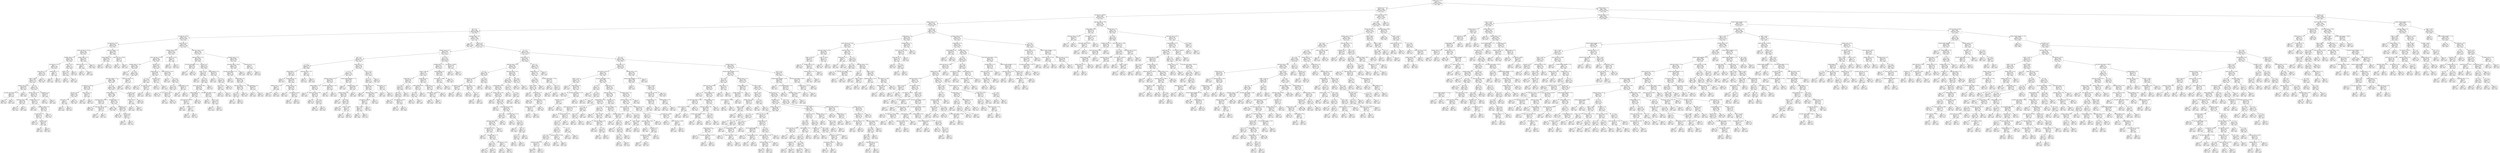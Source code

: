 digraph Tree {
node [shape=box] ;
0 [label="content_type <= 12.5\ngini = 0.5\nsamples = 54000\nvalue = [27000, 27000]\nclass = spam"] ;
1 [label="has_html <= 0.5\ngini = 0.2259\nsamples = 24686\nvalue = [3205, 21481]\nclass = ham"] ;
0 -> 1 [labeldistance=2.5, labelangle=45, headlabel="True"] ;
2 [label="raw_mail_len <= 18485.5\ngini = 0.4588\nsamples = 8513\nvalue = [3034, 5479]\nclass = ham"] ;
1 -> 2 ;
3 [label="headers_count <= 17.5\ngini = 0.4149\nsamples = 7559\nvalue = [2220, 5339]\nclass = ham"] ;
2 -> 3 ;
4 [label="the <= 0.5\ngini = 0.3562\nsamples = 6464\nvalue = [1499, 4965]\nclass = ham"] ;
3 -> 4 ;
5 [label="raw_mail_len <= 240.5\ngini = 0.1823\nsamples = 3234\nvalue = [328, 2906]\nclass = ham"] ;
4 -> 5 ;
6 [label="raw_mail_len <= 233.5\ngini = 0.4871\nsamples = 460\nvalue = [193, 267]\nclass = ham"] ;
5 -> 6 ;
7 [label="spaces_over_len <= 0.1314\ngini = 0.3692\nsamples = 348\nvalue = [85, 263]\nclass = ham"] ;
6 -> 7 ;
8 [label="recipient_count <= 6.5\ngini = 0.2381\nsamples = 304\nvalue = [42, 262]\nclass = ham"] ;
7 -> 8 ;
9 [label="raw_mail_len <= 227.0\ngini = 0.2\nsamples = 284\nvalue = [32, 252]\nclass = ham"] ;
8 -> 9 ;
10 [label="parts_count <= 1.5\ngini = 0.168\nsamples = 270\nvalue = [25, 245]\nclass = ham"] ;
9 -> 10 ;
11 [label="mailer <= 505.5\ngini = 0.2748\nsamples = 152\nvalue = [25, 127]\nclass = ham"] ;
10 -> 11 ;
12 [label="headers_count <= 14.5\ngini = 0.4688\nsamples = 24\nvalue = [15, 9]\nclass = spam"] ;
11 -> 12 ;
13 [label="raw_body_count_spaces <= 12.5\ngini = 0.18\nsamples = 10\nvalue = [1, 9]\nclass = ham"] ;
12 -> 13 ;
14 [label="gini = 0.0\nsamples = 9\nvalue = [0, 9]\nclass = ham"] ;
13 -> 14 ;
15 [label="gini = 0.0\nsamples = 1\nvalue = [1, 0]\nclass = spam"] ;
13 -> 15 ;
16 [label="gini = 0.0\nsamples = 14\nvalue = [14, 0]\nclass = spam"] ;
12 -> 16 ;
17 [label="of <= 0.5\ngini = 0.144\nsamples = 128\nvalue = [10, 118]\nclass = ham"] ;
11 -> 17 ;
18 [label="headers_count <= 11.5\ngini = 0.1198\nsamples = 125\nvalue = [8, 117]\nclass = ham"] ;
17 -> 18 ;
19 [label="uppercase_count <= 10.5\ngini = 0.029\nsamples = 68\nvalue = [1, 67]\nclass = ham"] ;
18 -> 19 ;
20 [label="gini = 0.0\nsamples = 67\nvalue = [0, 67]\nclass = ham"] ;
19 -> 20 ;
21 [label="gini = 0.0\nsamples = 1\nvalue = [1, 0]\nclass = spam"] ;
19 -> 21 ;
22 [label="recipient_count <= 0.5\ngini = 0.2155\nsamples = 57\nvalue = [7, 50]\nclass = ham"] ;
18 -> 22 ;
23 [label="gini = 0.0\nsamples = 2\nvalue = [2, 0]\nclass = spam"] ;
22 -> 23 ;
24 [label="spell_error_count <= 0.5\ngini = 0.1653\nsamples = 55\nvalue = [5, 50]\nclass = ham"] ;
22 -> 24 ;
25 [label="raw_mail_len <= 1.5\ngini = 0.3512\nsamples = 22\nvalue = [5, 17]\nclass = ham"] ;
24 -> 25 ;
26 [label="gini = 0.0\nsamples = 15\nvalue = [0, 15]\nclass = ham"] ;
25 -> 26 ;
27 [label="has_body <= 0.5\ngini = 0.4082\nsamples = 7\nvalue = [5, 2]\nclass = spam"] ;
25 -> 27 ;
28 [label="gini = 0.0\nsamples = 5\nvalue = [5, 0]\nclass = spam"] ;
27 -> 28 ;
29 [label="gini = 0.0\nsamples = 2\nvalue = [0, 2]\nclass = ham"] ;
27 -> 29 ;
30 [label="gini = 0.0\nsamples = 33\nvalue = [0, 33]\nclass = ham"] ;
24 -> 30 ;
31 [label="is_mulipart <= 0.5\ngini = 0.4444\nsamples = 3\nvalue = [2, 1]\nclass = spam"] ;
17 -> 31 ;
32 [label="gini = 0.0\nsamples = 1\nvalue = [0, 1]\nclass = ham"] ;
31 -> 32 ;
33 [label="gini = 0.0\nsamples = 2\nvalue = [2, 0]\nclass = spam"] ;
31 -> 33 ;
34 [label="gini = 0.0\nsamples = 118\nvalue = [0, 118]\nclass = ham"] ;
10 -> 34 ;
35 [label="content_type <= 7.0\ngini = 0.5\nsamples = 14\nvalue = [7, 7]\nclass = spam"] ;
9 -> 35 ;
36 [label="gini = 0.0\nsamples = 7\nvalue = [7, 0]\nclass = spam"] ;
35 -> 36 ;
37 [label="gini = 0.0\nsamples = 7\nvalue = [0, 7]\nclass = ham"] ;
35 -> 37 ;
38 [label="mailer <= 412.5\ngini = 0.5\nsamples = 20\nvalue = [10, 10]\nclass = spam"] ;
8 -> 38 ;
39 [label="mailer <= 71.0\ngini = 0.1653\nsamples = 11\nvalue = [10, 1]\nclass = spam"] ;
38 -> 39 ;
40 [label="gini = 0.0\nsamples = 1\nvalue = [0, 1]\nclass = ham"] ;
39 -> 40 ;
41 [label="gini = 0.0\nsamples = 10\nvalue = [10, 0]\nclass = spam"] ;
39 -> 41 ;
42 [label="gini = 0.0\nsamples = 9\nvalue = [0, 9]\nclass = ham"] ;
38 -> 42 ;
43 [label="headers_count <= 11.5\ngini = 0.0444\nsamples = 44\nvalue = [43, 1]\nclass = spam"] ;
7 -> 43 ;
44 [label="uppercase_count <= 1.0\ngini = 0.5\nsamples = 2\nvalue = [1, 1]\nclass = spam"] ;
43 -> 44 ;
45 [label="gini = 0.0\nsamples = 1\nvalue = [0, 1]\nclass = ham"] ;
44 -> 45 ;
46 [label="gini = 0.0\nsamples = 1\nvalue = [1, 0]\nclass = spam"] ;
44 -> 46 ;
47 [label="gini = 0.0\nsamples = 42\nvalue = [42, 0]\nclass = spam"] ;
43 -> 47 ;
48 [label="spell_error_count <= 7.5\ngini = 0.0689\nsamples = 112\nvalue = [108, 4]\nclass = spam"] ;
6 -> 48 ;
49 [label="subject_length <= 8.0\ngini = 0.0183\nsamples = 108\nvalue = [107, 1]\nclass = spam"] ;
48 -> 49 ;
50 [label="gini = 0.0\nsamples = 1\nvalue = [0, 1]\nclass = ham"] ;
49 -> 50 ;
51 [label="gini = 0.0\nsamples = 107\nvalue = [107, 0]\nclass = spam"] ;
49 -> 51 ;
52 [label="spaces_over_len <= 0.0676\ngini = 0.375\nsamples = 4\nvalue = [1, 3]\nclass = ham"] ;
48 -> 52 ;
53 [label="gini = 0.0\nsamples = 1\nvalue = [1, 0]\nclass = spam"] ;
52 -> 53 ;
54 [label="gini = 0.0\nsamples = 3\nvalue = [0, 3]\nclass = ham"] ;
52 -> 54 ;
55 [label="parts_count <= 2.5\ngini = 0.0926\nsamples = 2774\nvalue = [135, 2639]\nclass = ham"] ;
5 -> 55 ;
56 [label="recipient_count <= 25.0\ngini = 0.0278\nsamples = 2338\nvalue = [33, 2305]\nclass = ham"] ;
55 -> 56 ;
57 [label="spaces_over_len <= 0.1218\ngini = 0.0254\nsamples = 2333\nvalue = [30, 2303]\nclass = ham"] ;
56 -> 57 ;
58 [label="headers_count <= 1.5\ngini = 0.0085\nsamples = 2102\nvalue = [9, 2093]\nclass = ham"] ;
57 -> 58 ;
59 [label="gini = 0.0\nsamples = 1\nvalue = [1, 0]\nclass = spam"] ;
58 -> 59 ;
60 [label="to <= 4.5\ngini = 0.0076\nsamples = 2101\nvalue = [8, 2093]\nclass = ham"] ;
58 -> 60 ;
61 [label="spell_error_count <= 7.5\ngini = 0.0067\nsamples = 2096\nvalue = [7, 2089]\nclass = ham"] ;
60 -> 61 ;
62 [label="raw_mail_len <= 799.5\ngini = 0.0465\nsamples = 168\nvalue = [4, 164]\nclass = ham"] ;
61 -> 62 ;
63 [label="has_link <= 0.5\ngini = 0.0239\nsamples = 165\nvalue = [2, 163]\nclass = ham"] ;
62 -> 63 ;
64 [label="parts_count <= 1.5\ngini = 0.5\nsamples = 4\nvalue = [2, 2]\nclass = spam"] ;
63 -> 64 ;
65 [label="gini = 0.0\nsamples = 2\nvalue = [2, 0]\nclass = spam"] ;
64 -> 65 ;
66 [label="gini = 0.0\nsamples = 2\nvalue = [0, 2]\nclass = ham"] ;
64 -> 66 ;
67 [label="gini = 0.0\nsamples = 161\nvalue = [0, 161]\nclass = ham"] ;
63 -> 67 ;
68 [label="parts_count <= 1.5\ngini = 0.4444\nsamples = 3\nvalue = [2, 1]\nclass = spam"] ;
62 -> 68 ;
69 [label="gini = 0.0\nsamples = 2\nvalue = [2, 0]\nclass = spam"] ;
68 -> 69 ;
70 [label="gini = 0.0\nsamples = 1\nvalue = [0, 1]\nclass = ham"] ;
68 -> 70 ;
71 [label="for <= 1.5\ngini = 0.0031\nsamples = 1928\nvalue = [3, 1925]\nclass = ham"] ;
61 -> 71 ;
72 [label="subject_length <= 15.5\ngini = 0.0021\nsamples = 1886\nvalue = [2, 1884]\nclass = ham"] ;
71 -> 72 ;
73 [label="uppercase_count <= 1829.5\ngini = 0.0213\nsamples = 93\nvalue = [1, 92]\nclass = ham"] ;
72 -> 73 ;
74 [label="gini = 0.0\nsamples = 85\nvalue = [0, 85]\nclass = ham"] ;
73 -> 74 ;
75 [label="spell_error_count <= 556.5\ngini = 0.2188\nsamples = 8\nvalue = [1, 7]\nclass = ham"] ;
73 -> 75 ;
76 [label="gini = 0.0\nsamples = 1\nvalue = [1, 0]\nclass = spam"] ;
75 -> 76 ;
77 [label="gini = 0.0\nsamples = 7\nvalue = [0, 7]\nclass = ham"] ;
75 -> 77 ;
78 [label="recipient_count <= 1.5\ngini = 0.0011\nsamples = 1793\nvalue = [1, 1792]\nclass = ham"] ;
72 -> 78 ;
79 [label="gini = 0.0\nsamples = 1549\nvalue = [0, 1549]\nclass = ham"] ;
78 -> 79 ;
80 [label="is_mulipart <= 0.5\ngini = 0.0082\nsamples = 244\nvalue = [1, 243]\nclass = ham"] ;
78 -> 80 ;
81 [label="gini = 0.0\nsamples = 236\nvalue = [0, 236]\nclass = ham"] ;
80 -> 81 ;
82 [label="has_link <= 0.5\ngini = 0.2188\nsamples = 8\nvalue = [1, 7]\nclass = ham"] ;
80 -> 82 ;
83 [label="gini = 0.0\nsamples = 1\nvalue = [1, 0]\nclass = spam"] ;
82 -> 83 ;
84 [label="gini = 0.0\nsamples = 7\nvalue = [0, 7]\nclass = ham"] ;
82 -> 84 ;
85 [label="has_link <= 0.5\ngini = 0.0465\nsamples = 42\nvalue = [1, 41]\nclass = ham"] ;
71 -> 85 ;
86 [label="mailer <= 972.0\ngini = 0.5\nsamples = 2\nvalue = [1, 1]\nclass = spam"] ;
85 -> 86 ;
87 [label="gini = 0.0\nsamples = 1\nvalue = [1, 0]\nclass = spam"] ;
86 -> 87 ;
88 [label="gini = 0.0\nsamples = 1\nvalue = [0, 1]\nclass = ham"] ;
86 -> 88 ;
89 [label="gini = 0.0\nsamples = 40\nvalue = [0, 40]\nclass = ham"] ;
85 -> 89 ;
90 [label="spell_error_count <= 4.5\ngini = 0.32\nsamples = 5\nvalue = [1, 4]\nclass = ham"] ;
60 -> 90 ;
91 [label="gini = 0.0\nsamples = 1\nvalue = [1, 0]\nclass = spam"] ;
90 -> 91 ;
92 [label="gini = 0.0\nsamples = 4\nvalue = [0, 4]\nclass = ham"] ;
90 -> 92 ;
93 [label="has_link <= 0.5\ngini = 0.1653\nsamples = 231\nvalue = [21, 210]\nclass = ham"] ;
57 -> 93 ;
94 [label="content_type <= 7.5\ngini = 0.4996\nsamples = 37\nvalue = [18, 19]\nclass = ham"] ;
93 -> 94 ;
95 [label="to <= 3.5\ngini = 0.1884\nsamples = 19\nvalue = [17, 2]\nclass = spam"] ;
94 -> 95 ;
96 [label="gini = 0.0\nsamples = 16\nvalue = [16, 0]\nclass = spam"] ;
95 -> 96 ;
97 [label="raw_mail_len <= 447.0\ngini = 0.4444\nsamples = 3\nvalue = [1, 2]\nclass = ham"] ;
95 -> 97 ;
98 [label="gini = 0.0\nsamples = 1\nvalue = [1, 0]\nclass = spam"] ;
97 -> 98 ;
99 [label="gini = 0.0\nsamples = 2\nvalue = [0, 2]\nclass = ham"] ;
97 -> 99 ;
100 [label="has_dollar <= 0.5\ngini = 0.1049\nsamples = 18\nvalue = [1, 17]\nclass = ham"] ;
94 -> 100 ;
101 [label="gini = 0.0\nsamples = 17\nvalue = [0, 17]\nclass = ham"] ;
100 -> 101 ;
102 [label="gini = 0.0\nsamples = 1\nvalue = [1, 0]\nclass = spam"] ;
100 -> 102 ;
103 [label="spaces_over_len <= 0.1221\ngini = 0.0304\nsamples = 194\nvalue = [3, 191]\nclass = ham"] ;
93 -> 103 ;
104 [label="gini = 0.0\nsamples = 1\nvalue = [1, 0]\nclass = spam"] ;
103 -> 104 ;
105 [label="of <= 2.5\ngini = 0.0205\nsamples = 193\nvalue = [2, 191]\nclass = ham"] ;
103 -> 105 ;
106 [label="for <= 1.5\ngini = 0.0106\nsamples = 187\nvalue = [1, 186]\nclass = ham"] ;
105 -> 106 ;
107 [label="gini = 0.0\nsamples = 176\nvalue = [0, 176]\nclass = ham"] ;
106 -> 107 ;
108 [label="raw_mail_len <= 377.5\ngini = 0.1653\nsamples = 11\nvalue = [1, 10]\nclass = ham"] ;
106 -> 108 ;
109 [label="gini = 0.0\nsamples = 1\nvalue = [1, 0]\nclass = spam"] ;
108 -> 109 ;
110 [label="gini = 0.0\nsamples = 10\nvalue = [0, 10]\nclass = ham"] ;
108 -> 110 ;
111 [label="subject_length <= 28.5\ngini = 0.2778\nsamples = 6\nvalue = [1, 5]\nclass = ham"] ;
105 -> 111 ;
112 [label="gini = 0.0\nsamples = 1\nvalue = [1, 0]\nclass = spam"] ;
111 -> 112 ;
113 [label="gini = 0.0\nsamples = 5\nvalue = [0, 5]\nclass = ham"] ;
111 -> 113 ;
114 [label="raw_mail_len <= 1225.5\ngini = 0.48\nsamples = 5\nvalue = [3, 2]\nclass = spam"] ;
56 -> 114 ;
115 [label="gini = 0.0\nsamples = 3\nvalue = [3, 0]\nclass = spam"] ;
114 -> 115 ;
116 [label="gini = 0.0\nsamples = 2\nvalue = [0, 2]\nclass = ham"] ;
114 -> 116 ;
117 [label="spell_error_count <= 59.5\ngini = 0.3584\nsamples = 436\nvalue = [102, 334]\nclass = ham"] ;
55 -> 117 ;
118 [label="uppercase_count <= 22.5\ngini = 0.4901\nsamples = 156\nvalue = [89, 67]\nclass = spam"] ;
117 -> 118 ;
119 [label="raw_body_count_spaces <= 5.0\ngini = 0.054\nsamples = 36\nvalue = [1, 35]\nclass = ham"] ;
118 -> 119 ;
120 [label="gini = 0.0\nsamples = 1\nvalue = [1, 0]\nclass = spam"] ;
119 -> 120 ;
121 [label="gini = 0.0\nsamples = 35\nvalue = [0, 35]\nclass = ham"] ;
119 -> 121 ;
122 [label="has_link <= 0.5\ngini = 0.3911\nsamples = 120\nvalue = [88, 32]\nclass = spam"] ;
118 -> 122 ;
123 [label="mailer <= 122.0\ngini = 0.148\nsamples = 87\nvalue = [80, 7]\nclass = spam"] ;
122 -> 123 ;
124 [label="gini = 0.0\nsamples = 2\nvalue = [0, 2]\nclass = ham"] ;
123 -> 124 ;
125 [label="in <= 4.0\ngini = 0.1107\nsamples = 85\nvalue = [80, 5]\nclass = spam"] ;
123 -> 125 ;
126 [label="spaces_over_len <= 0.0503\ngini = 0.0907\nsamples = 84\nvalue = [80, 4]\nclass = spam"] ;
125 -> 126 ;
127 [label="subject_length <= 2.5\ngini = 0.0308\nsamples = 64\nvalue = [63, 1]\nclass = spam"] ;
126 -> 127 ;
128 [label="spaces_over_len <= 0.0377\ngini = 0.2778\nsamples = 6\nvalue = [5, 1]\nclass = spam"] ;
127 -> 128 ;
129 [label="gini = 0.0\nsamples = 4\nvalue = [4, 0]\nclass = spam"] ;
128 -> 129 ;
130 [label="mailer <= 722.5\ngini = 0.5\nsamples = 2\nvalue = [1, 1]\nclass = spam"] ;
128 -> 130 ;
131 [label="gini = 0.0\nsamples = 1\nvalue = [1, 0]\nclass = spam"] ;
130 -> 131 ;
132 [label="gini = 0.0\nsamples = 1\nvalue = [0, 1]\nclass = ham"] ;
130 -> 132 ;
133 [label="gini = 0.0\nsamples = 58\nvalue = [58, 0]\nclass = spam"] ;
127 -> 133 ;
134 [label="raw_body_count_spaces <= 24.0\ngini = 0.255\nsamples = 20\nvalue = [17, 3]\nclass = spam"] ;
126 -> 134 ;
135 [label="gini = 0.0\nsamples = 2\nvalue = [0, 2]\nclass = ham"] ;
134 -> 135 ;
136 [label="has_cc <= 0.5\ngini = 0.1049\nsamples = 18\nvalue = [17, 1]\nclass = spam"] ;
134 -> 136 ;
137 [label="gini = 0.0\nsamples = 17\nvalue = [17, 0]\nclass = spam"] ;
136 -> 137 ;
138 [label="gini = 0.0\nsamples = 1\nvalue = [0, 1]\nclass = ham"] ;
136 -> 138 ;
139 [label="gini = 0.0\nsamples = 1\nvalue = [0, 1]\nclass = ham"] ;
125 -> 139 ;
140 [label="subject_length <= 19.5\ngini = 0.3673\nsamples = 33\nvalue = [8, 25]\nclass = ham"] ;
122 -> 140 ;
141 [label="gini = 0.0\nsamples = 5\nvalue = [5, 0]\nclass = spam"] ;
140 -> 141 ;
142 [label="in <= 0.5\ngini = 0.1913\nsamples = 28\nvalue = [3, 25]\nclass = ham"] ;
140 -> 142 ;
143 [label="has_cc <= 0.5\ngini = 0.375\nsamples = 4\nvalue = [3, 1]\nclass = spam"] ;
142 -> 143 ;
144 [label="gini = 0.0\nsamples = 3\nvalue = [3, 0]\nclass = spam"] ;
143 -> 144 ;
145 [label="gini = 0.0\nsamples = 1\nvalue = [0, 1]\nclass = ham"] ;
143 -> 145 ;
146 [label="gini = 0.0\nsamples = 24\nvalue = [0, 24]\nclass = ham"] ;
142 -> 146 ;
147 [label="recipient_count <= 17.5\ngini = 0.0885\nsamples = 280\nvalue = [13, 267]\nclass = ham"] ;
117 -> 147 ;
148 [label="uppercase_count <= 7416.0\ngini = 0.0633\nsamples = 275\nvalue = [9, 266]\nclass = ham"] ;
147 -> 148 ;
149 [label="raw_body_count_spaces <= 5.5\ngini = 0.0431\nsamples = 272\nvalue = [6, 266]\nclass = ham"] ;
148 -> 149 ;
150 [label="gini = 0.0\nsamples = 3\nvalue = [3, 0]\nclass = spam"] ;
149 -> 150 ;
151 [label="content_type <= 8.5\ngini = 0.0221\nsamples = 269\nvalue = [3, 266]\nclass = ham"] ;
149 -> 151 ;
152 [label="spell_error_count <= 71.5\ngini = 0.0076\nsamples = 262\nvalue = [1, 261]\nclass = ham"] ;
151 -> 152 ;
153 [label="a <= 0.5\ngini = 0.1975\nsamples = 9\nvalue = [1, 8]\nclass = ham"] ;
152 -> 153 ;
154 [label="gini = 0.0\nsamples = 1\nvalue = [1, 0]\nclass = spam"] ;
153 -> 154 ;
155 [label="gini = 0.0\nsamples = 8\nvalue = [0, 8]\nclass = ham"] ;
153 -> 155 ;
156 [label="gini = 0.0\nsamples = 253\nvalue = [0, 253]\nclass = ham"] ;
152 -> 156 ;
157 [label="has_attachment <= 0.5\ngini = 0.4082\nsamples = 7\nvalue = [2, 5]\nclass = ham"] ;
151 -> 157 ;
158 [label="gini = 0.0\nsamples = 2\nvalue = [2, 0]\nclass = spam"] ;
157 -> 158 ;
159 [label="gini = 0.0\nsamples = 5\nvalue = [0, 5]\nclass = ham"] ;
157 -> 159 ;
160 [label="gini = 0.0\nsamples = 3\nvalue = [3, 0]\nclass = spam"] ;
148 -> 160 ;
161 [label="headers_count <= 13.5\ngini = 0.32\nsamples = 5\nvalue = [4, 1]\nclass = spam"] ;
147 -> 161 ;
162 [label="gini = 0.0\nsamples = 1\nvalue = [0, 1]\nclass = ham"] ;
161 -> 162 ;
163 [label="gini = 0.0\nsamples = 4\nvalue = [4, 0]\nclass = spam"] ;
161 -> 163 ;
164 [label="uppercase_count <= 0.5\ngini = 0.4622\nsamples = 3230\nvalue = [1171, 2059]\nclass = ham"] ;
4 -> 164 ;
165 [label="gini = 0.0\nsamples = 639\nvalue = [0, 639]\nclass = ham"] ;
164 -> 165 ;
166 [label="has_link <= 0.5\ngini = 0.4954\nsamples = 2591\nvalue = [1171, 1420]\nclass = ham"] ;
164 -> 166 ;
167 [label="headers_count <= 14.5\ngini = 0.3999\nsamples = 637\nvalue = [461, 176]\nclass = spam"] ;
166 -> 167 ;
168 [label="and <= 1.5\ngini = 0.4997\nsamples = 273\nvalue = [133, 140]\nclass = ham"] ;
167 -> 168 ;
169 [label="a <= 2.5\ngini = 0.2064\nsamples = 77\nvalue = [68, 9]\nclass = spam"] ;
168 -> 169 ;
170 [label="subject_length <= 7.0\ngini = 0.1123\nsamples = 67\nvalue = [63, 4]\nclass = spam"] ;
169 -> 170 ;
171 [label="gini = 0.0\nsamples = 2\nvalue = [0, 2]\nclass = ham"] ;
170 -> 171 ;
172 [label="subject_length <= 14.5\ngini = 0.0596\nsamples = 65\nvalue = [63, 2]\nclass = spam"] ;
170 -> 172 ;
173 [label="headers_count <= 12.0\ngini = 0.32\nsamples = 5\nvalue = [4, 1]\nclass = spam"] ;
172 -> 173 ;
174 [label="gini = 0.0\nsamples = 1\nvalue = [0, 1]\nclass = ham"] ;
173 -> 174 ;
175 [label="gini = 0.0\nsamples = 4\nvalue = [4, 0]\nclass = spam"] ;
173 -> 175 ;
176 [label="headers_count <= 13.5\ngini = 0.0328\nsamples = 60\nvalue = [59, 1]\nclass = spam"] ;
172 -> 176 ;
177 [label="gini = 0.0\nsamples = 51\nvalue = [51, 0]\nclass = spam"] ;
176 -> 177 ;
178 [label="raw_mail_len <= 418.5\ngini = 0.1975\nsamples = 9\nvalue = [8, 1]\nclass = spam"] ;
176 -> 178 ;
179 [label="gini = 0.0\nsamples = 1\nvalue = [0, 1]\nclass = ham"] ;
178 -> 179 ;
180 [label="gini = 0.0\nsamples = 8\nvalue = [8, 0]\nclass = spam"] ;
178 -> 180 ;
181 [label="spell_error_count <= 41.5\ngini = 0.5\nsamples = 10\nvalue = [5, 5]\nclass = spam"] ;
169 -> 181 ;
182 [label="gini = 0.0\nsamples = 5\nvalue = [0, 5]\nclass = ham"] ;
181 -> 182 ;
183 [label="gini = 0.0\nsamples = 5\nvalue = [5, 0]\nclass = spam"] ;
181 -> 183 ;
184 [label="parts_count <= 2.5\ngini = 0.4433\nsamples = 196\nvalue = [65, 131]\nclass = ham"] ;
168 -> 184 ;
185 [label="in <= 2.5\ngini = 0.2793\nsamples = 143\nvalue = [24, 119]\nclass = ham"] ;
184 -> 185 ;
186 [label="uppercase_count <= 87.5\ngini = 0.4938\nsamples = 45\nvalue = [20, 25]\nclass = ham"] ;
185 -> 186 ;
187 [label="subject_length <= 7.5\ngini = 0.375\nsamples = 32\nvalue = [8, 24]\nclass = ham"] ;
186 -> 187 ;
188 [label="gini = 0.0\nsamples = 4\nvalue = [4, 0]\nclass = spam"] ;
187 -> 188 ;
189 [label="spaces_over_len <= 0.156\ngini = 0.2449\nsamples = 28\nvalue = [4, 24]\nclass = ham"] ;
187 -> 189 ;
190 [label="gini = 0.0\nsamples = 19\nvalue = [0, 19]\nclass = ham"] ;
189 -> 190 ;
191 [label="to <= 5.5\ngini = 0.4938\nsamples = 9\nvalue = [4, 5]\nclass = ham"] ;
189 -> 191 ;
192 [label="gini = 0.0\nsamples = 4\nvalue = [4, 0]\nclass = spam"] ;
191 -> 192 ;
193 [label="gini = 0.0\nsamples = 5\nvalue = [0, 5]\nclass = ham"] ;
191 -> 193 ;
194 [label="raw_body_count_spaces <= 122.5\ngini = 0.142\nsamples = 13\nvalue = [12, 1]\nclass = spam"] ;
186 -> 194 ;
195 [label="gini = 0.0\nsamples = 1\nvalue = [0, 1]\nclass = ham"] ;
194 -> 195 ;
196 [label="gini = 0.0\nsamples = 12\nvalue = [12, 0]\nclass = spam"] ;
194 -> 196 ;
197 [label="content_transfer_encoding, <= 7.0\ngini = 0.0783\nsamples = 98\nvalue = [4, 94]\nclass = ham"] ;
185 -> 197 ;
198 [label="gini = 0.0\nsamples = 1\nvalue = [1, 0]\nclass = spam"] ;
197 -> 198 ;
199 [label="recipient_count <= 16.5\ngini = 0.0599\nsamples = 97\nvalue = [3, 94]\nclass = ham"] ;
197 -> 199 ;
200 [label="headers_count <= 2.0\ngini = 0.0408\nsamples = 96\nvalue = [2, 94]\nclass = ham"] ;
199 -> 200 ;
201 [label="gini = 0.0\nsamples = 1\nvalue = [1, 0]\nclass = spam"] ;
200 -> 201 ;
202 [label="the <= 44.0\ngini = 0.0208\nsamples = 95\nvalue = [1, 94]\nclass = ham"] ;
200 -> 202 ;
203 [label="gini = 0.0\nsamples = 90\nvalue = [0, 90]\nclass = ham"] ;
202 -> 203 ;
204 [label="mailer <= 1186.5\ngini = 0.32\nsamples = 5\nvalue = [1, 4]\nclass = ham"] ;
202 -> 204 ;
205 [label="gini = 0.0\nsamples = 1\nvalue = [1, 0]\nclass = spam"] ;
204 -> 205 ;
206 [label="gini = 0.0\nsamples = 4\nvalue = [0, 4]\nclass = ham"] ;
204 -> 206 ;
207 [label="gini = 0.0\nsamples = 1\nvalue = [1, 0]\nclass = spam"] ;
199 -> 207 ;
208 [label="has_cc <= 0.5\ngini = 0.3503\nsamples = 53\nvalue = [41, 12]\nclass = spam"] ;
184 -> 208 ;
209 [label="in <= 17.5\ngini = 0.2227\nsamples = 47\nvalue = [41, 6]\nclass = spam"] ;
208 -> 209 ;
210 [label="recipient_count <= 0.5\ngini = 0.1298\nsamples = 43\nvalue = [40, 3]\nclass = spam"] ;
209 -> 210 ;
211 [label="gini = 0.0\nsamples = 1\nvalue = [0, 1]\nclass = ham"] ;
210 -> 211 ;
212 [label="uppercase_count <= 209.0\ngini = 0.0907\nsamples = 42\nvalue = [40, 2]\nclass = spam"] ;
210 -> 212 ;
213 [label="raw_mail_len <= 3063.0\ngini = 0.2975\nsamples = 11\nvalue = [9, 2]\nclass = spam"] ;
212 -> 213 ;
214 [label="mailer <= 407.0\ngini = 0.18\nsamples = 10\nvalue = [9, 1]\nclass = spam"] ;
213 -> 214 ;
215 [label="gini = 0.0\nsamples = 9\nvalue = [9, 0]\nclass = spam"] ;
214 -> 215 ;
216 [label="gini = 0.0\nsamples = 1\nvalue = [0, 1]\nclass = ham"] ;
214 -> 216 ;
217 [label="gini = 0.0\nsamples = 1\nvalue = [0, 1]\nclass = ham"] ;
213 -> 217 ;
218 [label="gini = 0.0\nsamples = 31\nvalue = [31, 0]\nclass = spam"] ;
212 -> 218 ;
219 [label="has_dollar <= 0.5\ngini = 0.375\nsamples = 4\nvalue = [1, 3]\nclass = ham"] ;
209 -> 219 ;
220 [label="gini = 0.0\nsamples = 1\nvalue = [1, 0]\nclass = spam"] ;
219 -> 220 ;
221 [label="gini = 0.0\nsamples = 3\nvalue = [0, 3]\nclass = ham"] ;
219 -> 221 ;
222 [label="gini = 0.0\nsamples = 6\nvalue = [0, 6]\nclass = ham"] ;
208 -> 222 ;
223 [label="of <= 30.5\ngini = 0.1782\nsamples = 364\nvalue = [328, 36]\nclass = spam"] ;
167 -> 223 ;
224 [label="recipient_count <= 1.5\ngini = 0.132\nsamples = 352\nvalue = [327, 25]\nclass = spam"] ;
223 -> 224 ;
225 [label="mailer <= 934.5\ngini = 0.318\nsamples = 121\nvalue = [97, 24]\nclass = spam"] ;
224 -> 225 ;
226 [label="content_type <= 9.5\ngini = 0.1435\nsamples = 90\nvalue = [83, 7]\nclass = spam"] ;
225 -> 226 ;
227 [label="to <= 29.0\ngini = 0.0877\nsamples = 87\nvalue = [83, 4]\nclass = spam"] ;
226 -> 227 ;
228 [label="and <= 5.5\ngini = 0.0673\nsamples = 86\nvalue = [83, 3]\nclass = spam"] ;
227 -> 228 ;
229 [label="gini = 0.0\nsamples = 59\nvalue = [59, 0]\nclass = spam"] ;
228 -> 229 ;
230 [label="raw_mail_len <= 1675.0\ngini = 0.1975\nsamples = 27\nvalue = [24, 3]\nclass = spam"] ;
228 -> 230 ;
231 [label="gini = 0.0\nsamples = 3\nvalue = [0, 3]\nclass = ham"] ;
230 -> 231 ;
232 [label="gini = 0.0\nsamples = 24\nvalue = [24, 0]\nclass = spam"] ;
230 -> 232 ;
233 [label="gini = 0.0\nsamples = 1\nvalue = [0, 1]\nclass = ham"] ;
227 -> 233 ;
234 [label="gini = 0.0\nsamples = 3\nvalue = [0, 3]\nclass = ham"] ;
226 -> 234 ;
235 [label="content_type <= 6.5\ngini = 0.4953\nsamples = 31\nvalue = [14, 17]\nclass = ham"] ;
225 -> 235 ;
236 [label="subject_length <= 96.5\ngini = 0.32\nsamples = 15\nvalue = [3, 12]\nclass = ham"] ;
235 -> 236 ;
237 [label="to <= 19.5\ngini = 0.142\nsamples = 13\nvalue = [1, 12]\nclass = ham"] ;
236 -> 237 ;
238 [label="gini = 0.0\nsamples = 12\nvalue = [0, 12]\nclass = ham"] ;
237 -> 238 ;
239 [label="gini = 0.0\nsamples = 1\nvalue = [1, 0]\nclass = spam"] ;
237 -> 239 ;
240 [label="gini = 0.0\nsamples = 2\nvalue = [2, 0]\nclass = spam"] ;
236 -> 240 ;
241 [label="content_type <= 11.0\ngini = 0.4297\nsamples = 16\nvalue = [11, 5]\nclass = spam"] ;
235 -> 241 ;
242 [label="raw_mail_len <= 5043.5\ngini = 0.1528\nsamples = 12\nvalue = [11, 1]\nclass = spam"] ;
241 -> 242 ;
243 [label="gini = 0.0\nsamples = 11\nvalue = [11, 0]\nclass = spam"] ;
242 -> 243 ;
244 [label="gini = 0.0\nsamples = 1\nvalue = [0, 1]\nclass = ham"] ;
242 -> 244 ;
245 [label="gini = 0.0\nsamples = 4\nvalue = [0, 4]\nclass = ham"] ;
241 -> 245 ;
246 [label="subject_length <= 4.5\ngini = 0.0086\nsamples = 231\nvalue = [230, 1]\nclass = spam"] ;
224 -> 246 ;
247 [label="raw_mail_len <= 1068.0\ngini = 0.18\nsamples = 10\nvalue = [9, 1]\nclass = spam"] ;
246 -> 247 ;
248 [label="gini = 0.0\nsamples = 1\nvalue = [0, 1]\nclass = ham"] ;
247 -> 248 ;
249 [label="gini = 0.0\nsamples = 9\nvalue = [9, 0]\nclass = spam"] ;
247 -> 249 ;
250 [label="gini = 0.0\nsamples = 221\nvalue = [221, 0]\nclass = spam"] ;
246 -> 250 ;
251 [label="raw_mail_len <= 6769.0\ngini = 0.1528\nsamples = 12\nvalue = [1, 11]\nclass = ham"] ;
223 -> 251 ;
252 [label="gini = 0.0\nsamples = 1\nvalue = [1, 0]\nclass = spam"] ;
251 -> 252 ;
253 [label="gini = 0.0\nsamples = 11\nvalue = [0, 11]\nclass = ham"] ;
251 -> 253 ;
254 [label="of <= 0.5\ngini = 0.4627\nsamples = 1954\nvalue = [710, 1244]\nclass = ham"] ;
166 -> 254 ;
255 [label="parts_count <= 1.5\ngini = 0.4833\nsamples = 612\nvalue = [362, 250]\nclass = spam"] ;
254 -> 255 ;
256 [label="uppercase_count <= 19.5\ngini = 0.4104\nsamples = 482\nvalue = [343, 139]\nclass = spam"] ;
255 -> 256 ;
257 [label="to <= 2.5\ngini = 0.4692\nsamples = 141\nvalue = [53, 88]\nclass = ham"] ;
256 -> 257 ;
258 [label="raw_mail_len <= 259.0\ngini = 0.084\nsamples = 91\nvalue = [4, 87]\nclass = ham"] ;
257 -> 258 ;
259 [label="raw_mail_len <= 230.5\ngini = 0.4898\nsamples = 7\nvalue = [3, 4]\nclass = ham"] ;
258 -> 259 ;
260 [label="gini = 0.0\nsamples = 4\nvalue = [0, 4]\nclass = ham"] ;
259 -> 260 ;
261 [label="gini = 0.0\nsamples = 3\nvalue = [3, 0]\nclass = spam"] ;
259 -> 261 ;
262 [label="uppercase_count <= 18.5\ngini = 0.0235\nsamples = 84\nvalue = [1, 83]\nclass = ham"] ;
258 -> 262 ;
263 [label="gini = 0.0\nsamples = 82\nvalue = [0, 82]\nclass = ham"] ;
262 -> 263 ;
264 [label="for <= 1.5\ngini = 0.5\nsamples = 2\nvalue = [1, 1]\nclass = spam"] ;
262 -> 264 ;
265 [label="gini = 0.0\nsamples = 1\nvalue = [0, 1]\nclass = ham"] ;
264 -> 265 ;
266 [label="gini = 0.0\nsamples = 1\nvalue = [1, 0]\nclass = spam"] ;
264 -> 266 ;
267 [label="and <= 0.5\ngini = 0.0392\nsamples = 50\nvalue = [49, 1]\nclass = spam"] ;
257 -> 267 ;
268 [label="gini = 0.0\nsamples = 1\nvalue = [0, 1]\nclass = ham"] ;
267 -> 268 ;
269 [label="gini = 0.0\nsamples = 49\nvalue = [49, 0]\nclass = spam"] ;
267 -> 269 ;
270 [label="spell_error_count <= 32.5\ngini = 0.2544\nsamples = 341\nvalue = [290, 51]\nclass = spam"] ;
256 -> 270 ;
271 [label="a <= 2.5\ngini = 0.1658\nsamples = 318\nvalue = [289, 29]\nclass = spam"] ;
270 -> 271 ;
272 [label="subject_length <= 13.5\ngini = 0.1323\nsamples = 309\nvalue = [287, 22]\nclass = spam"] ;
271 -> 272 ;
273 [label="gini = 0.0\nsamples = 3\nvalue = [0, 3]\nclass = ham"] ;
272 -> 273 ;
274 [label="headers_count <= 10.0\ngini = 0.1165\nsamples = 306\nvalue = [287, 19]\nclass = spam"] ;
272 -> 274 ;
275 [label="gini = 0.0\nsamples = 2\nvalue = [0, 2]\nclass = ham"] ;
274 -> 275 ;
276 [label="mailer <= 155.0\ngini = 0.1056\nsamples = 304\nvalue = [287, 17]\nclass = spam"] ;
274 -> 276 ;
277 [label="gini = 0.0\nsamples = 2\nvalue = [0, 2]\nclass = ham"] ;
276 -> 277 ;
278 [label="spaces_over_len <= 0.1198\ngini = 0.0944\nsamples = 302\nvalue = [287, 15]\nclass = spam"] ;
276 -> 278 ;
279 [label="and <= 3.5\ngini = 0.0456\nsamples = 257\nvalue = [251, 6]\nclass = spam"] ;
278 -> 279 ;
280 [label="uppercase_count <= 91.0\ngini = 0.0309\nsamples = 255\nvalue = [251, 4]\nclass = spam"] ;
279 -> 280 ;
281 [label="raw_mail_len <= 279.5\ngini = 0.0233\nsamples = 254\nvalue = [251, 3]\nclass = spam"] ;
280 -> 281 ;
282 [label="gini = 0.0\nsamples = 1\nvalue = [0, 1]\nclass = ham"] ;
281 -> 282 ;
283 [label="recipient_count <= 7.0\ngini = 0.0157\nsamples = 253\nvalue = [251, 2]\nclass = spam"] ;
281 -> 283 ;
284 [label="a <= 1.5\ngini = 0.0079\nsamples = 251\nvalue = [250, 1]\nclass = spam"] ;
283 -> 284 ;
285 [label="gini = 0.0\nsamples = 247\nvalue = [247, 0]\nclass = spam"] ;
284 -> 285 ;
286 [label="gini = 0.375\nsamples = 4\nvalue = [3, 1]\nclass = spam"] ;
284 -> 286 ;
287 [label="raw_mail_len <= 319.5\ngini = 0.5\nsamples = 2\nvalue = [1, 1]\nclass = spam"] ;
283 -> 287 ;
288 [label="gini = 0.0\nsamples = 1\nvalue = [1, 0]\nclass = spam"] ;
287 -> 288 ;
289 [label="gini = 0.0\nsamples = 1\nvalue = [0, 1]\nclass = ham"] ;
287 -> 289 ;
290 [label="gini = 0.0\nsamples = 1\nvalue = [0, 1]\nclass = ham"] ;
280 -> 290 ;
291 [label="gini = 0.0\nsamples = 2\nvalue = [0, 2]\nclass = ham"] ;
279 -> 291 ;
292 [label="uppercase_count <= 21.5\ngini = 0.32\nsamples = 45\nvalue = [36, 9]\nclass = spam"] ;
278 -> 292 ;
293 [label="gini = 0.0\nsamples = 4\nvalue = [0, 4]\nclass = ham"] ;
292 -> 293 ;
294 [label="in <= 0.5\ngini = 0.2142\nsamples = 41\nvalue = [36, 5]\nclass = spam"] ;
292 -> 294 ;
295 [label="gini = 0.0\nsamples = 31\nvalue = [31, 0]\nclass = spam"] ;
294 -> 295 ;
296 [label="the <= 3.0\ngini = 0.5\nsamples = 10\nvalue = [5, 5]\nclass = spam"] ;
294 -> 296 ;
297 [label="for <= 2.5\ngini = 0.2778\nsamples = 6\nvalue = [1, 5]\nclass = ham"] ;
296 -> 297 ;
298 [label="gini = 0.0\nsamples = 5\nvalue = [0, 5]\nclass = ham"] ;
297 -> 298 ;
299 [label="gini = 0.0\nsamples = 1\nvalue = [1, 0]\nclass = spam"] ;
297 -> 299 ;
300 [label="gini = 0.0\nsamples = 4\nvalue = [4, 0]\nclass = spam"] ;
296 -> 300 ;
301 [label="a <= 3.5\ngini = 0.3457\nsamples = 9\nvalue = [2, 7]\nclass = ham"] ;
271 -> 301 ;
302 [label="gini = 0.0\nsamples = 6\nvalue = [0, 6]\nclass = ham"] ;
301 -> 302 ;
303 [label="a <= 5.0\ngini = 0.4444\nsamples = 3\nvalue = [2, 1]\nclass = spam"] ;
301 -> 303 ;
304 [label="gini = 0.0\nsamples = 2\nvalue = [2, 0]\nclass = spam"] ;
303 -> 304 ;
305 [label="gini = 0.0\nsamples = 1\nvalue = [0, 1]\nclass = ham"] ;
303 -> 305 ;
306 [label="the <= 5.5\ngini = 0.0832\nsamples = 23\nvalue = [1, 22]\nclass = ham"] ;
270 -> 306 ;
307 [label="gini = 0.0\nsamples = 22\nvalue = [0, 22]\nclass = ham"] ;
306 -> 307 ;
308 [label="gini = 0.0\nsamples = 1\nvalue = [1, 0]\nclass = spam"] ;
306 -> 308 ;
309 [label="and <= 7.0\ngini = 0.2496\nsamples = 130\nvalue = [19, 111]\nclass = ham"] ;
255 -> 309 ;
310 [label="content_type <= 6.5\ngini = 0.1761\nsamples = 123\nvalue = [12, 111]\nclass = ham"] ;
309 -> 310 ;
311 [label="a <= 9.5\ngini = 0.0868\nsamples = 110\nvalue = [5, 105]\nclass = ham"] ;
310 -> 311 ;
312 [label="mailer <= 209.5\ngini = 0.0707\nsamples = 109\nvalue = [4, 105]\nclass = ham"] ;
311 -> 312 ;
313 [label="gini = 0.0\nsamples = 1\nvalue = [1, 0]\nclass = spam"] ;
312 -> 313 ;
314 [label="parts_count <= 2.5\ngini = 0.054\nsamples = 108\nvalue = [3, 105]\nclass = ham"] ;
312 -> 314 ;
315 [label="gini = 0.0\nsamples = 88\nvalue = [0, 88]\nclass = ham"] ;
314 -> 315 ;
316 [label="spell_error_count <= 29.5\ngini = 0.255\nsamples = 20\nvalue = [3, 17]\nclass = ham"] ;
314 -> 316 ;
317 [label="headers_count <= 13.5\ngini = 0.375\nsamples = 4\nvalue = [3, 1]\nclass = spam"] ;
316 -> 317 ;
318 [label="gini = 0.0\nsamples = 1\nvalue = [0, 1]\nclass = ham"] ;
317 -> 318 ;
319 [label="gini = 0.0\nsamples = 3\nvalue = [3, 0]\nclass = spam"] ;
317 -> 319 ;
320 [label="gini = 0.0\nsamples = 16\nvalue = [0, 16]\nclass = ham"] ;
316 -> 320 ;
321 [label="gini = 0.0\nsamples = 1\nvalue = [1, 0]\nclass = spam"] ;
311 -> 321 ;
322 [label="raw_body_count_spaces <= 178.0\ngini = 0.497\nsamples = 13\nvalue = [7, 6]\nclass = spam"] ;
310 -> 322 ;
323 [label="gini = 0.0\nsamples = 5\nvalue = [5, 0]\nclass = spam"] ;
322 -> 323 ;
324 [label="the <= 3.0\ngini = 0.375\nsamples = 8\nvalue = [2, 6]\nclass = ham"] ;
322 -> 324 ;
325 [label="gini = 0.0\nsamples = 6\nvalue = [0, 6]\nclass = ham"] ;
324 -> 325 ;
326 [label="gini = 0.0\nsamples = 2\nvalue = [2, 0]\nclass = spam"] ;
324 -> 326 ;
327 [label="gini = 0.0\nsamples = 7\nvalue = [7, 0]\nclass = spam"] ;
309 -> 327 ;
328 [label="the <= 6.5\ngini = 0.3841\nsamples = 1342\nvalue = [348, 994]\nclass = ham"] ;
254 -> 328 ;
329 [label="parts_count <= 1.5\ngini = 0.2146\nsamples = 720\nvalue = [88, 632]\nclass = ham"] ;
328 -> 329 ;
330 [label="raw_mail_len <= 633.5\ngini = 0.306\nsamples = 419\nvalue = [79, 340]\nclass = ham"] ;
329 -> 330 ;
331 [label="mailer <= 175.5\ngini = 0.0575\nsamples = 135\nvalue = [4, 131]\nclass = ham"] ;
330 -> 331 ;
332 [label="gini = 0.0\nsamples = 1\nvalue = [1, 0]\nclass = spam"] ;
331 -> 332 ;
333 [label="content_type <= 3.0\ngini = 0.0438\nsamples = 134\nvalue = [3, 131]\nclass = ham"] ;
331 -> 333 ;
334 [label="gini = 0.0\nsamples = 122\nvalue = [0, 122]\nclass = ham"] ;
333 -> 334 ;
335 [label="raw_body_count_spaces <= 54.5\ngini = 0.375\nsamples = 12\nvalue = [3, 9]\nclass = ham"] ;
333 -> 335 ;
336 [label="has_body <= 0.5\ngini = 0.375\nsamples = 4\nvalue = [3, 1]\nclass = spam"] ;
335 -> 336 ;
337 [label="gini = 0.0\nsamples = 1\nvalue = [0, 1]\nclass = ham"] ;
336 -> 337 ;
338 [label="gini = 0.0\nsamples = 3\nvalue = [3, 0]\nclass = spam"] ;
336 -> 338 ;
339 [label="gini = 0.0\nsamples = 8\nvalue = [0, 8]\nclass = ham"] ;
335 -> 339 ;
340 [label="raw_body_count_spaces <= 87.5\ngini = 0.3887\nsamples = 284\nvalue = [75, 209]\nclass = ham"] ;
330 -> 340 ;
341 [label="a <= 0.5\ngini = 0.375\nsamples = 20\nvalue = [15, 5]\nclass = spam"] ;
340 -> 341 ;
342 [label="gini = 0.0\nsamples = 11\nvalue = [11, 0]\nclass = spam"] ;
341 -> 342 ;
343 [label="of <= 3.5\ngini = 0.4938\nsamples = 9\nvalue = [4, 5]\nclass = ham"] ;
341 -> 343 ;
344 [label="gini = 0.0\nsamples = 5\nvalue = [0, 5]\nclass = ham"] ;
343 -> 344 ;
345 [label="gini = 0.0\nsamples = 4\nvalue = [4, 0]\nclass = spam"] ;
343 -> 345 ;
346 [label="content_type <= 3.0\ngini = 0.3512\nsamples = 264\nvalue = [60, 204]\nclass = ham"] ;
340 -> 346 ;
347 [label="uppercase_count <= 73.0\ngini = 0.4344\nsamples = 138\nvalue = [44, 94]\nclass = ham"] ;
346 -> 347 ;
348 [label="subject_length <= 52.5\ngini = 0.2542\nsamples = 87\nvalue = [13, 74]\nclass = ham"] ;
347 -> 348 ;
349 [label="spaces_over_len <= 0.1057\ngini = 0.1229\nsamples = 76\nvalue = [5, 71]\nclass = ham"] ;
348 -> 349 ;
350 [label="gini = 0.0\nsamples = 1\nvalue = [1, 0]\nclass = spam"] ;
349 -> 350 ;
351 [label="headers_count <= 15.5\ngini = 0.101\nsamples = 75\nvalue = [4, 71]\nclass = ham"] ;
349 -> 351 ;
352 [label="for <= 3.5\ngini = 0.0778\nsamples = 74\nvalue = [3, 71]\nclass = ham"] ;
351 -> 352 ;
353 [label="to <= 5.5\ngini = 0.054\nsamples = 72\nvalue = [2, 70]\nclass = ham"] ;
352 -> 353 ;
354 [label="and <= 0.5\ngini = 0.0294\nsamples = 67\nvalue = [1, 66]\nclass = ham"] ;
353 -> 354 ;
355 [label="spell_error_count <= 3.5\ngini = 0.1327\nsamples = 14\nvalue = [1, 13]\nclass = ham"] ;
354 -> 355 ;
356 [label="gini = 0.4444\nsamples = 3\nvalue = [1, 2]\nclass = ham"] ;
355 -> 356 ;
357 [label="gini = 0.0\nsamples = 11\nvalue = [0, 11]\nclass = ham"] ;
355 -> 357 ;
358 [label="gini = 0.0\nsamples = 53\nvalue = [0, 53]\nclass = ham"] ;
354 -> 358 ;
359 [label="spaces_over_len <= 0.1384\ngini = 0.32\nsamples = 5\nvalue = [1, 4]\nclass = ham"] ;
353 -> 359 ;
360 [label="gini = 0.0\nsamples = 1\nvalue = [1, 0]\nclass = spam"] ;
359 -> 360 ;
361 [label="gini = 0.0\nsamples = 4\nvalue = [0, 4]\nclass = ham"] ;
359 -> 361 ;
362 [label="a <= 3.5\ngini = 0.5\nsamples = 2\nvalue = [1, 1]\nclass = spam"] ;
352 -> 362 ;
363 [label="gini = 0.0\nsamples = 1\nvalue = [1, 0]\nclass = spam"] ;
362 -> 363 ;
364 [label="gini = 0.0\nsamples = 1\nvalue = [0, 1]\nclass = ham"] ;
362 -> 364 ;
365 [label="gini = 0.0\nsamples = 1\nvalue = [1, 0]\nclass = spam"] ;
351 -> 365 ;
366 [label="of <= 3.0\ngini = 0.3967\nsamples = 11\nvalue = [8, 3]\nclass = spam"] ;
348 -> 366 ;
367 [label="and <= 2.0\ngini = 0.375\nsamples = 4\nvalue = [1, 3]\nclass = ham"] ;
366 -> 367 ;
368 [label="gini = 0.0\nsamples = 3\nvalue = [0, 3]\nclass = ham"] ;
367 -> 368 ;
369 [label="gini = 0.0\nsamples = 1\nvalue = [1, 0]\nclass = spam"] ;
367 -> 369 ;
370 [label="gini = 0.0\nsamples = 7\nvalue = [7, 0]\nclass = spam"] ;
366 -> 370 ;
371 [label="has_dollar <= 0.5\ngini = 0.4767\nsamples = 51\nvalue = [31, 20]\nclass = spam"] ;
347 -> 371 ;
372 [label="to <= 0.5\ngini = 0.2188\nsamples = 24\nvalue = [21, 3]\nclass = spam"] ;
371 -> 372 ;
373 [label="gini = 0.0\nsamples = 1\nvalue = [0, 1]\nclass = ham"] ;
372 -> 373 ;
374 [label="mailer <= 1140.5\ngini = 0.1588\nsamples = 23\nvalue = [21, 2]\nclass = spam"] ;
372 -> 374 ;
375 [label="gini = 0.0\nsamples = 1\nvalue = [0, 1]\nclass = ham"] ;
374 -> 375 ;
376 [label="spell_error_count <= 24.0\ngini = 0.0868\nsamples = 22\nvalue = [21, 1]\nclass = spam"] ;
374 -> 376 ;
377 [label="gini = 0.0\nsamples = 19\nvalue = [19, 0]\nclass = spam"] ;
376 -> 377 ;
378 [label="a <= 2.0\ngini = 0.4444\nsamples = 3\nvalue = [2, 1]\nclass = spam"] ;
376 -> 378 ;
379 [label="gini = 0.0\nsamples = 2\nvalue = [2, 0]\nclass = spam"] ;
378 -> 379 ;
380 [label="gini = 0.0\nsamples = 1\nvalue = [0, 1]\nclass = ham"] ;
378 -> 380 ;
381 [label="spell_error_count <= 5.5\ngini = 0.4664\nsamples = 27\nvalue = [10, 17]\nclass = ham"] ;
371 -> 381 ;
382 [label="gini = 0.0\nsamples = 5\nvalue = [5, 0]\nclass = spam"] ;
381 -> 382 ;
383 [label="uppercase_count <= 86.0\ngini = 0.3512\nsamples = 22\nvalue = [5, 17]\nclass = ham"] ;
381 -> 383 ;
384 [label="gini = 0.0\nsamples = 2\nvalue = [2, 0]\nclass = spam"] ;
383 -> 384 ;
385 [label="the <= 3.5\ngini = 0.255\nsamples = 20\nvalue = [3, 17]\nclass = ham"] ;
383 -> 385 ;
386 [label="gini = 0.0\nsamples = 11\nvalue = [0, 11]\nclass = ham"] ;
385 -> 386 ;
387 [label="of <= 5.5\ngini = 0.4444\nsamples = 9\nvalue = [3, 6]\nclass = ham"] ;
385 -> 387 ;
388 [label="to <= 10.0\ngini = 0.375\nsamples = 4\nvalue = [3, 1]\nclass = spam"] ;
387 -> 388 ;
389 [label="gini = 0.0\nsamples = 3\nvalue = [3, 0]\nclass = spam"] ;
388 -> 389 ;
390 [label="gini = 0.0\nsamples = 1\nvalue = [0, 1]\nclass = ham"] ;
388 -> 390 ;
391 [label="gini = 0.0\nsamples = 5\nvalue = [0, 5]\nclass = ham"] ;
387 -> 391 ;
392 [label="recipient_count <= 3.0\ngini = 0.2217\nsamples = 126\nvalue = [16, 110]\nclass = ham"] ;
346 -> 392 ;
393 [label="uppercase_count <= 52.5\ngini = 0.189\nsamples = 123\nvalue = [13, 110]\nclass = ham"] ;
392 -> 393 ;
394 [label="spaces_over_len <= 0.1275\ngini = 0.4444\nsamples = 18\nvalue = [6, 12]\nclass = ham"] ;
393 -> 394 ;
395 [label="gini = 0.0\nsamples = 9\nvalue = [0, 9]\nclass = ham"] ;
394 -> 395 ;
396 [label="a <= 1.0\ngini = 0.4444\nsamples = 9\nvalue = [6, 3]\nclass = spam"] ;
394 -> 396 ;
397 [label="gini = 0.0\nsamples = 2\nvalue = [0, 2]\nclass = ham"] ;
396 -> 397 ;
398 [label="mailer <= 430.0\ngini = 0.2449\nsamples = 7\nvalue = [6, 1]\nclass = spam"] ;
396 -> 398 ;
399 [label="gini = 0.0\nsamples = 1\nvalue = [0, 1]\nclass = ham"] ;
398 -> 399 ;
400 [label="gini = 0.0\nsamples = 6\nvalue = [6, 0]\nclass = spam"] ;
398 -> 400 ;
401 [label="headers_count <= 13.5\ngini = 0.1244\nsamples = 105\nvalue = [7, 98]\nclass = ham"] ;
393 -> 401 ;
402 [label="the <= 3.5\ngini = 0.3122\nsamples = 31\nvalue = [6, 25]\nclass = ham"] ;
401 -> 402 ;
403 [label="uppercase_count <= 96.0\ngini = 0.497\nsamples = 13\nvalue = [6, 7]\nclass = ham"] ;
402 -> 403 ;
404 [label="gini = 0.0\nsamples = 5\nvalue = [0, 5]\nclass = ham"] ;
403 -> 404 ;
405 [label="has_dollar <= 0.5\ngini = 0.375\nsamples = 8\nvalue = [6, 2]\nclass = spam"] ;
403 -> 405 ;
406 [label="raw_mail_len <= 1568.0\ngini = 0.4444\nsamples = 3\nvalue = [1, 2]\nclass = ham"] ;
405 -> 406 ;
407 [label="gini = 0.0\nsamples = 1\nvalue = [1, 0]\nclass = spam"] ;
406 -> 407 ;
408 [label="gini = 0.0\nsamples = 2\nvalue = [0, 2]\nclass = ham"] ;
406 -> 408 ;
409 [label="gini = 0.0\nsamples = 5\nvalue = [5, 0]\nclass = spam"] ;
405 -> 409 ;
410 [label="gini = 0.0\nsamples = 18\nvalue = [0, 18]\nclass = ham"] ;
402 -> 410 ;
411 [label="raw_mail_len <= 7559.5\ngini = 0.0267\nsamples = 74\nvalue = [1, 73]\nclass = ham"] ;
401 -> 411 ;
412 [label="gini = 0.0\nsamples = 72\nvalue = [0, 72]\nclass = ham"] ;
411 -> 412 ;
413 [label="spaces_over_len <= 0.0607\ngini = 0.5\nsamples = 2\nvalue = [1, 1]\nclass = spam"] ;
411 -> 413 ;
414 [label="gini = 0.0\nsamples = 1\nvalue = [1, 0]\nclass = spam"] ;
413 -> 414 ;
415 [label="gini = 0.0\nsamples = 1\nvalue = [0, 1]\nclass = ham"] ;
413 -> 415 ;
416 [label="gini = 0.0\nsamples = 3\nvalue = [3, 0]\nclass = spam"] ;
392 -> 416 ;
417 [label="recipient_count <= 14.0\ngini = 0.058\nsamples = 301\nvalue = [9, 292]\nclass = ham"] ;
329 -> 417 ;
418 [label="content_transfer_encoding, <= 13.0\ngini = 0.0395\nsamples = 298\nvalue = [6, 292]\nclass = ham"] ;
417 -> 418 ;
419 [label="gini = 0.0\nsamples = 1\nvalue = [1, 0]\nclass = spam"] ;
418 -> 419 ;
420 [label="mailer <= 548.5\ngini = 0.0331\nsamples = 297\nvalue = [5, 292]\nclass = ham"] ;
418 -> 420 ;
421 [label="spaces_over_len <= 0.1028\ngini = 0.2285\nsamples = 38\nvalue = [5, 33]\nclass = ham"] ;
420 -> 421 ;
422 [label="recipient_count <= 5.5\ngini = 0.0588\nsamples = 33\nvalue = [1, 32]\nclass = ham"] ;
421 -> 422 ;
423 [label="gini = 0.0\nsamples = 32\nvalue = [0, 32]\nclass = ham"] ;
422 -> 423 ;
424 [label="gini = 0.0\nsamples = 1\nvalue = [1, 0]\nclass = spam"] ;
422 -> 424 ;
425 [label="subject_length <= 50.0\ngini = 0.32\nsamples = 5\nvalue = [4, 1]\nclass = spam"] ;
421 -> 425 ;
426 [label="gini = 0.0\nsamples = 4\nvalue = [4, 0]\nclass = spam"] ;
425 -> 426 ;
427 [label="gini = 0.0\nsamples = 1\nvalue = [0, 1]\nclass = ham"] ;
425 -> 427 ;
428 [label="gini = 0.0\nsamples = 259\nvalue = [0, 259]\nclass = ham"] ;
420 -> 428 ;
429 [label="gini = 0.0\nsamples = 3\nvalue = [3, 0]\nclass = spam"] ;
417 -> 429 ;
430 [label="recipient_count <= 1.5\ngini = 0.4866\nsamples = 622\nvalue = [260, 362]\nclass = ham"] ;
328 -> 430 ;
431 [label="content_transfer_encoding, <= 17.0\ngini = 0.4585\nsamples = 545\nvalue = [194, 351]\nclass = ham"] ;
430 -> 431 ;
432 [label="the <= 26.5\ngini = 0.447\nsamples = 86\nvalue = [57, 29]\nclass = spam"] ;
431 -> 432 ;
433 [label="spaces_over_len <= 0.0565\ngini = 0.4861\nsamples = 48\nvalue = [20, 28]\nclass = ham"] ;
432 -> 433 ;
434 [label="gini = 0.0\nsamples = 10\nvalue = [10, 0]\nclass = spam"] ;
433 -> 434 ;
435 [label="subject_length <= 40.5\ngini = 0.3878\nsamples = 38\nvalue = [10, 28]\nclass = ham"] ;
433 -> 435 ;
436 [label="raw_body_count_spaces <= 246.5\ngini = 0.18\nsamples = 20\nvalue = [2, 18]\nclass = ham"] ;
435 -> 436 ;
437 [label="spaces_over_len <= 0.1334\ngini = 0.5\nsamples = 4\nvalue = [2, 2]\nclass = spam"] ;
436 -> 437 ;
438 [label="gini = 0.0\nsamples = 2\nvalue = [2, 0]\nclass = spam"] ;
437 -> 438 ;
439 [label="gini = 0.0\nsamples = 2\nvalue = [0, 2]\nclass = ham"] ;
437 -> 439 ;
440 [label="gini = 0.0\nsamples = 16\nvalue = [0, 16]\nclass = ham"] ;
436 -> 440 ;
441 [label="subject_length <= 61.5\ngini = 0.4938\nsamples = 18\nvalue = [8, 10]\nclass = ham"] ;
435 -> 441 ;
442 [label="spell_error_count <= 70.0\ngini = 0.4898\nsamples = 14\nvalue = [8, 6]\nclass = spam"] ;
441 -> 442 ;
443 [label="raw_body_count_spaces <= 205.0\ngini = 0.2449\nsamples = 7\nvalue = [6, 1]\nclass = spam"] ;
442 -> 443 ;
444 [label="gini = 0.0\nsamples = 1\nvalue = [0, 1]\nclass = ham"] ;
443 -> 444 ;
445 [label="gini = 0.0\nsamples = 6\nvalue = [6, 0]\nclass = spam"] ;
443 -> 445 ;
446 [label="a <= 12.0\ngini = 0.4082\nsamples = 7\nvalue = [2, 5]\nclass = ham"] ;
442 -> 446 ;
447 [label="gini = 0.0\nsamples = 5\nvalue = [0, 5]\nclass = ham"] ;
446 -> 447 ;
448 [label="gini = 0.0\nsamples = 2\nvalue = [2, 0]\nclass = spam"] ;
446 -> 448 ;
449 [label="gini = 0.0\nsamples = 4\nvalue = [0, 4]\nclass = ham"] ;
441 -> 449 ;
450 [label="parts_count <= 1.5\ngini = 0.0512\nsamples = 38\nvalue = [37, 1]\nclass = spam"] ;
432 -> 450 ;
451 [label="gini = 0.0\nsamples = 37\nvalue = [37, 0]\nclass = spam"] ;
450 -> 451 ;
452 [label="gini = 0.0\nsamples = 1\nvalue = [0, 1]\nclass = ham"] ;
450 -> 452 ;
453 [label="headers_count <= 11.5\ngini = 0.4188\nsamples = 459\nvalue = [137, 322]\nclass = ham"] ;
431 -> 453 ;
454 [label="subject_length <= 40.5\ngini = 0.2268\nsamples = 23\nvalue = [20, 3]\nclass = spam"] ;
453 -> 454 ;
455 [label="headers_count <= 2.0\ngini = 0.0907\nsamples = 21\nvalue = [20, 1]\nclass = spam"] ;
454 -> 455 ;
456 [label="spaces_over_len <= 0.2168\ngini = 0.5\nsamples = 2\nvalue = [1, 1]\nclass = spam"] ;
455 -> 456 ;
457 [label="gini = 0.0\nsamples = 1\nvalue = [0, 1]\nclass = ham"] ;
456 -> 457 ;
458 [label="gini = 0.0\nsamples = 1\nvalue = [1, 0]\nclass = spam"] ;
456 -> 458 ;
459 [label="gini = 0.0\nsamples = 19\nvalue = [19, 0]\nclass = spam"] ;
455 -> 459 ;
460 [label="gini = 0.0\nsamples = 2\nvalue = [0, 2]\nclass = ham"] ;
454 -> 460 ;
461 [label="mailer <= 497.5\ngini = 0.3927\nsamples = 436\nvalue = [117, 319]\nclass = ham"] ;
453 -> 461 ;
462 [label="mailer <= 218.0\ngini = 0.4753\nsamples = 36\nvalue = [22, 14]\nclass = spam"] ;
461 -> 462 ;
463 [label="headers_count <= 14.5\ngini = 0.3599\nsamples = 17\nvalue = [4, 13]\nclass = ham"] ;
462 -> 463 ;
464 [label="mailer <= 168.0\ngini = 0.4444\nsamples = 6\nvalue = [4, 2]\nclass = spam"] ;
463 -> 464 ;
465 [label="gini = 0.0\nsamples = 4\nvalue = [4, 0]\nclass = spam"] ;
464 -> 465 ;
466 [label="gini = 0.0\nsamples = 2\nvalue = [0, 2]\nclass = ham"] ;
464 -> 466 ;
467 [label="gini = 0.0\nsamples = 11\nvalue = [0, 11]\nclass = ham"] ;
463 -> 467 ;
468 [label="a <= 1.0\ngini = 0.0997\nsamples = 19\nvalue = [18, 1]\nclass = spam"] ;
462 -> 468 ;
469 [label="gini = 0.0\nsamples = 1\nvalue = [0, 1]\nclass = ham"] ;
468 -> 469 ;
470 [label="gini = 0.0\nsamples = 18\nvalue = [18, 0]\nclass = spam"] ;
468 -> 470 ;
471 [label="parts_count <= 1.5\ngini = 0.3622\nsamples = 400\nvalue = [95, 305]\nclass = ham"] ;
461 -> 471 ;
472 [label="has_dollar <= 0.5\ngini = 0.4543\nsamples = 215\nvalue = [75, 140]\nclass = ham"] ;
471 -> 472 ;
473 [label="headers_count <= 12.5\ngini = 0.4998\nsamples = 94\nvalue = [48, 46]\nclass = spam"] ;
472 -> 473 ;
474 [label="to <= 0.5\ngini = 0.2449\nsamples = 21\nvalue = [3, 18]\nclass = ham"] ;
473 -> 474 ;
475 [label="gini = 0.0\nsamples = 1\nvalue = [1, 0]\nclass = spam"] ;
474 -> 475 ;
476 [label="for <= 5.0\ngini = 0.18\nsamples = 20\nvalue = [2, 18]\nclass = ham"] ;
474 -> 476 ;
477 [label="content_type <= 9.0\ngini = 0.0997\nsamples = 19\nvalue = [1, 18]\nclass = ham"] ;
476 -> 477 ;
478 [label="gini = 0.0\nsamples = 14\nvalue = [0, 14]\nclass = ham"] ;
477 -> 478 ;
479 [label="raw_body_count_spaces <= 321.0\ngini = 0.32\nsamples = 5\nvalue = [1, 4]\nclass = ham"] ;
477 -> 479 ;
480 [label="gini = 0.0\nsamples = 1\nvalue = [1, 0]\nclass = spam"] ;
479 -> 480 ;
481 [label="gini = 0.0\nsamples = 4\nvalue = [0, 4]\nclass = ham"] ;
479 -> 481 ;
482 [label="gini = 0.0\nsamples = 1\nvalue = [1, 0]\nclass = spam"] ;
476 -> 482 ;
483 [label="spaces_over_len <= 0.1157\ngini = 0.4729\nsamples = 73\nvalue = [45, 28]\nclass = spam"] ;
473 -> 483 ;
484 [label="of <= 12.5\ngini = 0.2188\nsamples = 16\nvalue = [2, 14]\nclass = ham"] ;
483 -> 484 ;
485 [label="subject_length <= 50.5\ngini = 0.1244\nsamples = 15\nvalue = [1, 14]\nclass = ham"] ;
484 -> 485 ;
486 [label="gini = 0.0\nsamples = 13\nvalue = [0, 13]\nclass = ham"] ;
485 -> 486 ;
487 [label="spell_error_count <= 144.0\ngini = 0.5\nsamples = 2\nvalue = [1, 1]\nclass = spam"] ;
485 -> 487 ;
488 [label="gini = 0.0\nsamples = 1\nvalue = [0, 1]\nclass = ham"] ;
487 -> 488 ;
489 [label="gini = 0.0\nsamples = 1\nvalue = [1, 0]\nclass = spam"] ;
487 -> 489 ;
490 [label="gini = 0.0\nsamples = 1\nvalue = [1, 0]\nclass = spam"] ;
484 -> 490 ;
491 [label="content_type <= 3.0\ngini = 0.3706\nsamples = 57\nvalue = [43, 14]\nclass = spam"] ;
483 -> 491 ;
492 [label="has_non_english_chars <= 0.5\ngini = 0.0768\nsamples = 25\nvalue = [24, 1]\nclass = spam"] ;
491 -> 492 ;
493 [label="gini = 0.0\nsamples = 21\nvalue = [21, 0]\nclass = spam"] ;
492 -> 493 ;
494 [label="subject_length <= 65.0\ngini = 0.375\nsamples = 4\nvalue = [3, 1]\nclass = spam"] ;
492 -> 494 ;
495 [label="gini = 0.0\nsamples = 1\nvalue = [0, 1]\nclass = ham"] ;
494 -> 495 ;
496 [label="gini = 0.0\nsamples = 3\nvalue = [3, 0]\nclass = spam"] ;
494 -> 496 ;
497 [label="a <= 6.5\ngini = 0.4824\nsamples = 32\nvalue = [19, 13]\nclass = spam"] ;
491 -> 497 ;
498 [label="spaces_over_len <= 0.1522\ngini = 0.4915\nsamples = 23\nvalue = [10, 13]\nclass = ham"] ;
497 -> 498 ;
499 [label="spell_error_count <= 8.0\ngini = 0.4938\nsamples = 18\nvalue = [10, 8]\nclass = spam"] ;
498 -> 499 ;
500 [label="gini = 0.2778\nsamples = 6\nvalue = [1, 5]\nclass = ham"] ;
499 -> 500 ;
501 [label="gini = 0.375\nsamples = 12\nvalue = [9, 3]\nclass = spam"] ;
499 -> 501 ;
502 [label="gini = 0.0\nsamples = 5\nvalue = [0, 5]\nclass = ham"] ;
498 -> 502 ;
503 [label="gini = 0.0\nsamples = 9\nvalue = [9, 0]\nclass = spam"] ;
497 -> 503 ;
504 [label="the <= 46.0\ngini = 0.3467\nsamples = 121\nvalue = [27, 94]\nclass = ham"] ;
472 -> 504 ;
505 [label="raw_mail_len <= 4716.0\ngini = 0.2934\nsamples = 112\nvalue = [20, 92]\nclass = ham"] ;
504 -> 505 ;
506 [label="the <= 10.5\ngini = 0.4543\nsamples = 43\nvalue = [15, 28]\nclass = ham"] ;
505 -> 506 ;
507 [label="spaces_over_len <= 0.1837\ngini = 0.1244\nsamples = 15\nvalue = [1, 14]\nclass = ham"] ;
506 -> 507 ;
508 [label="gini = 0.0\nsamples = 14\nvalue = [0, 14]\nclass = ham"] ;
507 -> 508 ;
509 [label="gini = 0.0\nsamples = 1\nvalue = [1, 0]\nclass = spam"] ;
507 -> 509 ;
510 [label="subject_length <= 52.5\ngini = 0.5\nsamples = 28\nvalue = [14, 14]\nclass = spam"] ;
506 -> 510 ;
511 [label="a <= 4.5\ngini = 0.4764\nsamples = 23\nvalue = [14, 9]\nclass = spam"] ;
510 -> 511 ;
512 [label="is_mulipart <= 0.5\ngini = 0.42\nsamples = 10\nvalue = [3, 7]\nclass = ham"] ;
511 -> 512 ;
513 [label="gini = 0.0\nsamples = 6\nvalue = [0, 6]\nclass = ham"] ;
512 -> 513 ;
514 [label="gini = 0.375\nsamples = 4\nvalue = [3, 1]\nclass = spam"] ;
512 -> 514 ;
515 [label="to <= 19.0\ngini = 0.2604\nsamples = 13\nvalue = [11, 2]\nclass = spam"] ;
511 -> 515 ;
516 [label="gini = 0.1528\nsamples = 12\nvalue = [11, 1]\nclass = spam"] ;
515 -> 516 ;
517 [label="gini = 0.0\nsamples = 1\nvalue = [0, 1]\nclass = ham"] ;
515 -> 517 ;
518 [label="gini = 0.0\nsamples = 5\nvalue = [0, 5]\nclass = ham"] ;
510 -> 518 ;
519 [label="for <= 3.5\ngini = 0.1344\nsamples = 69\nvalue = [5, 64]\nclass = ham"] ;
505 -> 519 ;
520 [label="is_mulipart <= 0.5\ngini = 0.48\nsamples = 5\nvalue = [3, 2]\nclass = spam"] ;
519 -> 520 ;
521 [label="gini = 0.0\nsamples = 3\nvalue = [3, 0]\nclass = spam"] ;
520 -> 521 ;
522 [label="gini = 0.0\nsamples = 2\nvalue = [0, 2]\nclass = ham"] ;
520 -> 522 ;
523 [label="and <= 50.5\ngini = 0.0605\nsamples = 64\nvalue = [2, 62]\nclass = ham"] ;
519 -> 523 ;
524 [label="raw_mail_len <= 6437.5\ngini = 0.0312\nsamples = 63\nvalue = [1, 62]\nclass = ham"] ;
523 -> 524 ;
525 [label="raw_mail_len <= 6165.0\ngini = 0.1244\nsamples = 15\nvalue = [1, 14]\nclass = ham"] ;
524 -> 525 ;
526 [label="gini = 0.0\nsamples = 14\nvalue = [0, 14]\nclass = ham"] ;
525 -> 526 ;
527 [label="gini = 0.0\nsamples = 1\nvalue = [1, 0]\nclass = spam"] ;
525 -> 527 ;
528 [label="gini = 0.0\nsamples = 48\nvalue = [0, 48]\nclass = ham"] ;
524 -> 528 ;
529 [label="gini = 0.0\nsamples = 1\nvalue = [1, 0]\nclass = spam"] ;
523 -> 529 ;
530 [label="headers_count <= 12.5\ngini = 0.3457\nsamples = 9\nvalue = [7, 2]\nclass = spam"] ;
504 -> 530 ;
531 [label="gini = 0.0\nsamples = 1\nvalue = [0, 1]\nclass = ham"] ;
530 -> 531 ;
532 [label="and <= 18.5\ngini = 0.2188\nsamples = 8\nvalue = [7, 1]\nclass = spam"] ;
530 -> 532 ;
533 [label="gini = 0.0\nsamples = 1\nvalue = [0, 1]\nclass = ham"] ;
532 -> 533 ;
534 [label="gini = 0.0\nsamples = 7\nvalue = [7, 0]\nclass = spam"] ;
532 -> 534 ;
535 [label="the <= 15.5\ngini = 0.1928\nsamples = 185\nvalue = [20, 165]\nclass = ham"] ;
471 -> 535 ;
536 [label="uppercase_count <= 1125.0\ngini = 0.0196\nsamples = 101\nvalue = [1, 100]\nclass = ham"] ;
535 -> 536 ;
537 [label="gini = 0.0\nsamples = 98\nvalue = [0, 98]\nclass = ham"] ;
536 -> 537 ;
538 [label="content_type <= 7.0\ngini = 0.4444\nsamples = 3\nvalue = [1, 2]\nclass = ham"] ;
536 -> 538 ;
539 [label="gini = 0.0\nsamples = 1\nvalue = [1, 0]\nclass = spam"] ;
538 -> 539 ;
540 [label="gini = 0.0\nsamples = 2\nvalue = [0, 2]\nclass = ham"] ;
538 -> 540 ;
541 [label="headers_count <= 15.5\ngini = 0.3501\nsamples = 84\nvalue = [19, 65]\nclass = ham"] ;
535 -> 541 ;
542 [label="parts_count <= 2.5\ngini = 0.4522\nsamples = 55\nvalue = [19, 36]\nclass = ham"] ;
541 -> 542 ;
543 [label="spell_error_count <= 13.5\ngini = 0.1327\nsamples = 28\nvalue = [2, 26]\nclass = ham"] ;
542 -> 543 ;
544 [label="gini = 0.0\nsamples = 2\nvalue = [2, 0]\nclass = spam"] ;
543 -> 544 ;
545 [label="gini = 0.0\nsamples = 26\nvalue = [0, 26]\nclass = ham"] ;
543 -> 545 ;
546 [label="spell_error_count <= 350.5\ngini = 0.4664\nsamples = 27\nvalue = [17, 10]\nclass = spam"] ;
542 -> 546 ;
547 [label="a <= 30.0\ngini = 0.3084\nsamples = 21\nvalue = [17, 4]\nclass = spam"] ;
546 -> 547 ;
548 [label="and <= 30.0\ngini = 0.1884\nsamples = 19\nvalue = [17, 2]\nclass = spam"] ;
547 -> 548 ;
549 [label="gini = 0.0\nsamples = 13\nvalue = [13, 0]\nclass = spam"] ;
548 -> 549 ;
550 [label="uppercase_count <= 224.5\ngini = 0.4444\nsamples = 6\nvalue = [4, 2]\nclass = spam"] ;
548 -> 550 ;
551 [label="gini = 0.0\nsamples = 2\nvalue = [0, 2]\nclass = ham"] ;
550 -> 551 ;
552 [label="gini = 0.0\nsamples = 4\nvalue = [4, 0]\nclass = spam"] ;
550 -> 552 ;
553 [label="gini = 0.0\nsamples = 2\nvalue = [0, 2]\nclass = ham"] ;
547 -> 553 ;
554 [label="gini = 0.0\nsamples = 6\nvalue = [0, 6]\nclass = ham"] ;
546 -> 554 ;
555 [label="gini = 0.0\nsamples = 29\nvalue = [0, 29]\nclass = ham"] ;
541 -> 555 ;
556 [label="has_cc <= 0.5\ngini = 0.2449\nsamples = 77\nvalue = [66, 11]\nclass = spam"] ;
430 -> 556 ;
557 [label="content_transfer_encoding, <= 10.5\ngini = 0.0894\nsamples = 64\nvalue = [61, 3]\nclass = spam"] ;
556 -> 557 ;
558 [label="gini = 0.0\nsamples = 2\nvalue = [0, 2]\nclass = ham"] ;
557 -> 558 ;
559 [label="has_non_english_chars <= 0.5\ngini = 0.0317\nsamples = 62\nvalue = [61, 1]\nclass = spam"] ;
557 -> 559 ;
560 [label="gini = 0.0\nsamples = 59\nvalue = [59, 0]\nclass = spam"] ;
559 -> 560 ;
561 [label="uppercase_count <= 323.0\ngini = 0.4444\nsamples = 3\nvalue = [2, 1]\nclass = spam"] ;
559 -> 561 ;
562 [label="gini = 0.0\nsamples = 1\nvalue = [0, 1]\nclass = ham"] ;
561 -> 562 ;
563 [label="gini = 0.0\nsamples = 2\nvalue = [2, 0]\nclass = spam"] ;
561 -> 563 ;
564 [label="raw_body_count_spaces <= 445.5\ngini = 0.4734\nsamples = 13\nvalue = [5, 8]\nclass = ham"] ;
556 -> 564 ;
565 [label="recipient_count <= 32.0\ngini = 0.1975\nsamples = 9\nvalue = [1, 8]\nclass = ham"] ;
564 -> 565 ;
566 [label="gini = 0.0\nsamples = 8\nvalue = [0, 8]\nclass = ham"] ;
565 -> 566 ;
567 [label="gini = 0.0\nsamples = 1\nvalue = [1, 0]\nclass = spam"] ;
565 -> 567 ;
568 [label="gini = 0.0\nsamples = 4\nvalue = [4, 0]\nclass = spam"] ;
564 -> 568 ;
569 [label="has_link <= 0.5\ngini = 0.4498\nsamples = 1095\nvalue = [721, 374]\nclass = spam"] ;
3 -> 569 ;
570 [label="content_type <= 7.5\ngini = 0.1904\nsamples = 563\nvalue = [503, 60]\nclass = spam"] ;
569 -> 570 ;
571 [label="spaces_over_len <= 0.0166\ngini = 0.0995\nsamples = 514\nvalue = [487, 27]\nclass = spam"] ;
570 -> 571 ;
572 [label="spell_error_count <= 10.0\ngini = 0.3658\nsamples = 83\nvalue = [63, 20]\nclass = spam"] ;
571 -> 572 ;
573 [label="mailer <= 933.5\ngini = 0.0317\nsamples = 62\nvalue = [61, 1]\nclass = spam"] ;
572 -> 573 ;
574 [label="gini = 0.0\nsamples = 56\nvalue = [56, 0]\nclass = spam"] ;
573 -> 574 ;
575 [label="headers_count <= 19.5\ngini = 0.2778\nsamples = 6\nvalue = [5, 1]\nclass = spam"] ;
573 -> 575 ;
576 [label="recipient_count <= 21.5\ngini = 0.5\nsamples = 2\nvalue = [1, 1]\nclass = spam"] ;
575 -> 576 ;
577 [label="gini = 0.0\nsamples = 1\nvalue = [0, 1]\nclass = ham"] ;
576 -> 577 ;
578 [label="gini = 0.0\nsamples = 1\nvalue = [1, 0]\nclass = spam"] ;
576 -> 578 ;
579 [label="gini = 0.0\nsamples = 4\nvalue = [4, 0]\nclass = spam"] ;
575 -> 579 ;
580 [label="mailer <= 1225.0\ngini = 0.1723\nsamples = 21\nvalue = [2, 19]\nclass = ham"] ;
572 -> 580 ;
581 [label="gini = 0.0\nsamples = 19\nvalue = [0, 19]\nclass = ham"] ;
580 -> 581 ;
582 [label="gini = 0.0\nsamples = 2\nvalue = [2, 0]\nclass = spam"] ;
580 -> 582 ;
583 [label="uppercase_count <= 1.0\ngini = 0.032\nsamples = 431\nvalue = [424, 7]\nclass = spam"] ;
571 -> 583 ;
584 [label="content_type <= 6.5\ngini = 0.5\nsamples = 2\nvalue = [1, 1]\nclass = spam"] ;
583 -> 584 ;
585 [label="gini = 0.0\nsamples = 1\nvalue = [0, 1]\nclass = ham"] ;
584 -> 585 ;
586 [label="gini = 0.0\nsamples = 1\nvalue = [1, 0]\nclass = spam"] ;
584 -> 586 ;
587 [label="of <= 7.5\ngini = 0.0276\nsamples = 429\nvalue = [423, 6]\nclass = spam"] ;
583 -> 587 ;
588 [label="the <= 13.5\ngini = 0.006\nsamples = 335\nvalue = [334, 1]\nclass = spam"] ;
587 -> 588 ;
589 [label="gini = 0.0\nsamples = 302\nvalue = [302, 0]\nclass = spam"] ;
588 -> 589 ;
590 [label="raw_body_count_spaces <= 158.5\ngini = 0.0588\nsamples = 33\nvalue = [32, 1]\nclass = spam"] ;
588 -> 590 ;
591 [label="gini = 0.0\nsamples = 1\nvalue = [0, 1]\nclass = ham"] ;
590 -> 591 ;
592 [label="gini = 0.0\nsamples = 32\nvalue = [32, 0]\nclass = spam"] ;
590 -> 592 ;
593 [label="uppercase_count <= 95.0\ngini = 0.1007\nsamples = 94\nvalue = [89, 5]\nclass = spam"] ;
587 -> 593 ;
594 [label="in <= 3.5\ngini = 0.5\nsamples = 6\nvalue = [3, 3]\nclass = spam"] ;
593 -> 594 ;
595 [label="gini = 0.0\nsamples = 2\nvalue = [2, 0]\nclass = spam"] ;
594 -> 595 ;
596 [label="mailer <= 489.0\ngini = 0.375\nsamples = 4\nvalue = [1, 3]\nclass = ham"] ;
594 -> 596 ;
597 [label="gini = 0.0\nsamples = 1\nvalue = [1, 0]\nclass = spam"] ;
596 -> 597 ;
598 [label="gini = 0.0\nsamples = 3\nvalue = [0, 3]\nclass = ham"] ;
596 -> 598 ;
599 [label="mailer <= 275.0\ngini = 0.0444\nsamples = 88\nvalue = [86, 2]\nclass = spam"] ;
593 -> 599 ;
600 [label="uppercase_count <= 1581.0\ngini = 0.5\nsamples = 2\nvalue = [1, 1]\nclass = spam"] ;
599 -> 600 ;
601 [label="gini = 0.0\nsamples = 1\nvalue = [1, 0]\nclass = spam"] ;
600 -> 601 ;
602 [label="gini = 0.0\nsamples = 1\nvalue = [0, 1]\nclass = ham"] ;
600 -> 602 ;
603 [label="raw_mail_len <= 2236.0\ngini = 0.023\nsamples = 86\nvalue = [85, 1]\nclass = spam"] ;
599 -> 603 ;
604 [label="headers_count <= 18.5\ngini = 0.2449\nsamples = 7\nvalue = [6, 1]\nclass = spam"] ;
603 -> 604 ;
605 [label="gini = 0.0\nsamples = 1\nvalue = [0, 1]\nclass = ham"] ;
604 -> 605 ;
606 [label="gini = 0.0\nsamples = 6\nvalue = [6, 0]\nclass = spam"] ;
604 -> 606 ;
607 [label="gini = 0.0\nsamples = 79\nvalue = [79, 0]\nclass = spam"] ;
603 -> 607 ;
608 [label="recipient_count <= 1.5\ngini = 0.4398\nsamples = 49\nvalue = [16, 33]\nclass = ham"] ;
570 -> 608 ;
609 [label="spaces_over_len <= 0.2088\ngini = 0.1928\nsamples = 37\nvalue = [4, 33]\nclass = ham"] ;
608 -> 609 ;
610 [label="parts_count <= 2.5\ngini = 0.1078\nsamples = 35\nvalue = [2, 33]\nclass = ham"] ;
609 -> 610 ;
611 [label="gini = 0.0\nsamples = 32\nvalue = [0, 32]\nclass = ham"] ;
610 -> 611 ;
612 [label="of <= 6.5\ngini = 0.4444\nsamples = 3\nvalue = [2, 1]\nclass = spam"] ;
610 -> 612 ;
613 [label="gini = 0.0\nsamples = 2\nvalue = [2, 0]\nclass = spam"] ;
612 -> 613 ;
614 [label="gini = 0.0\nsamples = 1\nvalue = [0, 1]\nclass = ham"] ;
612 -> 614 ;
615 [label="gini = 0.0\nsamples = 2\nvalue = [2, 0]\nclass = spam"] ;
609 -> 615 ;
616 [label="gini = 0.0\nsamples = 12\nvalue = [12, 0]\nclass = spam"] ;
608 -> 616 ;
617 [label="headers_count <= 20.5\ngini = 0.4837\nsamples = 532\nvalue = [218, 314]\nclass = ham"] ;
569 -> 617 ;
618 [label="content_type <= 3.0\ngini = 0.4375\nsamples = 430\nvalue = [139, 291]\nclass = ham"] ;
617 -> 618 ;
619 [label="subject_length <= 29.0\ngini = 0.0928\nsamples = 41\nvalue = [39, 2]\nclass = spam"] ;
618 -> 619 ;
620 [label="gini = 0.0\nsamples = 2\nvalue = [0, 2]\nclass = ham"] ;
619 -> 620 ;
621 [label="gini = 0.0\nsamples = 39\nvalue = [39, 0]\nclass = spam"] ;
619 -> 621 ;
622 [label="recipient_count <= 1.5\ngini = 0.382\nsamples = 389\nvalue = [100, 289]\nclass = ham"] ;
618 -> 622 ;
623 [label="in <= 9.5\ngini = 0.3025\nsamples = 323\nvalue = [60, 263]\nclass = ham"] ;
622 -> 623 ;
624 [label="spaces_over_len <= 0.2363\ngini = 0.2407\nsamples = 293\nvalue = [41, 252]\nclass = ham"] ;
623 -> 624 ;
625 [label="headers_count <= 18.5\ngini = 0.2277\nsamples = 290\nvalue = [38, 252]\nclass = ham"] ;
624 -> 625 ;
626 [label="spell_error_count <= 0.5\ngini = 0.1372\nsamples = 162\nvalue = [12, 150]\nclass = ham"] ;
625 -> 626 ;
627 [label="mailer <= 915.0\ngini = 0.4444\nsamples = 3\nvalue = [2, 1]\nclass = spam"] ;
626 -> 627 ;
628 [label="gini = 0.0\nsamples = 2\nvalue = [2, 0]\nclass = spam"] ;
627 -> 628 ;
629 [label="gini = 0.0\nsamples = 1\nvalue = [0, 1]\nclass = ham"] ;
627 -> 629 ;
630 [label="raw_mail_len <= 392.0\ngini = 0.1179\nsamples = 159\nvalue = [10, 149]\nclass = ham"] ;
626 -> 630 ;
631 [label="raw_mail_len <= 283.0\ngini = 0.5\nsamples = 2\nvalue = [1, 1]\nclass = spam"] ;
630 -> 631 ;
632 [label="gini = 0.0\nsamples = 1\nvalue = [0, 1]\nclass = ham"] ;
631 -> 632 ;
633 [label="gini = 0.0\nsamples = 1\nvalue = [1, 0]\nclass = spam"] ;
631 -> 633 ;
634 [label="mailer <= 182.5\ngini = 0.1081\nsamples = 157\nvalue = [9, 148]\nclass = ham"] ;
630 -> 634 ;
635 [label="subject_length <= 45.5\ngini = 0.5\nsamples = 2\nvalue = [1, 1]\nclass = spam"] ;
634 -> 635 ;
636 [label="gini = 0.0\nsamples = 1\nvalue = [1, 0]\nclass = spam"] ;
635 -> 636 ;
637 [label="gini = 0.0\nsamples = 1\nvalue = [0, 1]\nclass = ham"] ;
635 -> 637 ;
638 [label="raw_body_count_spaces <= 343.5\ngini = 0.0979\nsamples = 155\nvalue = [8, 147]\nclass = ham"] ;
634 -> 638 ;
639 [label="uppercase_count <= 243.0\ngini = 0.037\nsamples = 106\nvalue = [2, 104]\nclass = ham"] ;
638 -> 639 ;
640 [label="gini = 0.0\nsamples = 87\nvalue = [0, 87]\nclass = ham"] ;
639 -> 640 ;
641 [label="uppercase_count <= 278.0\ngini = 0.1884\nsamples = 19\nvalue = [2, 17]\nclass = ham"] ;
639 -> 641 ;
642 [label="gini = 0.0\nsamples = 2\nvalue = [2, 0]\nclass = spam"] ;
641 -> 642 ;
643 [label="gini = 0.0\nsamples = 17\nvalue = [0, 17]\nclass = ham"] ;
641 -> 643 ;
644 [label="raw_body_count_spaces <= 395.5\ngini = 0.2149\nsamples = 49\nvalue = [6, 43]\nclass = ham"] ;
638 -> 644 ;
645 [label="subject_length <= 45.0\ngini = 0.48\nsamples = 5\nvalue = [3, 2]\nclass = spam"] ;
644 -> 645 ;
646 [label="uppercase_count <= 146.0\ngini = 0.4444\nsamples = 3\nvalue = [1, 2]\nclass = ham"] ;
645 -> 646 ;
647 [label="gini = 0.0\nsamples = 1\nvalue = [1, 0]\nclass = spam"] ;
646 -> 647 ;
648 [label="gini = 0.0\nsamples = 2\nvalue = [0, 2]\nclass = ham"] ;
646 -> 648 ;
649 [label="gini = 0.0\nsamples = 2\nvalue = [2, 0]\nclass = spam"] ;
645 -> 649 ;
650 [label="subject_length <= 26.5\ngini = 0.1271\nsamples = 44\nvalue = [3, 41]\nclass = ham"] ;
644 -> 650 ;
651 [label="content_transfer_encoding, <= 11.5\ngini = 0.5\nsamples = 4\nvalue = [2, 2]\nclass = spam"] ;
650 -> 651 ;
652 [label="gini = 0.0\nsamples = 2\nvalue = [0, 2]\nclass = ham"] ;
651 -> 652 ;
653 [label="gini = 0.0\nsamples = 2\nvalue = [2, 0]\nclass = spam"] ;
651 -> 653 ;
654 [label="for <= 9.0\ngini = 0.0487\nsamples = 40\nvalue = [1, 39]\nclass = ham"] ;
650 -> 654 ;
655 [label="gini = 0.0\nsamples = 34\nvalue = [0, 34]\nclass = ham"] ;
654 -> 655 ;
656 [label="for <= 11.5\ngini = 0.2778\nsamples = 6\nvalue = [1, 5]\nclass = ham"] ;
654 -> 656 ;
657 [label="gini = 0.0\nsamples = 1\nvalue = [1, 0]\nclass = spam"] ;
656 -> 657 ;
658 [label="gini = 0.0\nsamples = 5\nvalue = [0, 5]\nclass = ham"] ;
656 -> 658 ;
659 [label="parts_count <= 2.5\ngini = 0.3237\nsamples = 128\nvalue = [26, 102]\nclass = ham"] ;
625 -> 659 ;
660 [label="mailer <= 1284.0\ngini = 0.2524\nsamples = 108\nvalue = [16, 92]\nclass = ham"] ;
659 -> 660 ;
661 [label="for <= 9.5\ngini = 0.12\nsamples = 78\nvalue = [5, 73]\nclass = ham"] ;
660 -> 661 ;
662 [label="spell_error_count <= 3.0\ngini = 0.0758\nsamples = 76\nvalue = [3, 73]\nclass = ham"] ;
661 -> 662 ;
663 [label="parts_count <= 1.5\ngini = 0.4082\nsamples = 7\nvalue = [2, 5]\nclass = ham"] ;
662 -> 663 ;
664 [label="gini = 0.0\nsamples = 2\nvalue = [2, 0]\nclass = spam"] ;
663 -> 664 ;
665 [label="gini = 0.0\nsamples = 5\nvalue = [0, 5]\nclass = ham"] ;
663 -> 665 ;
666 [label="in <= 6.5\ngini = 0.0286\nsamples = 69\nvalue = [1, 68]\nclass = ham"] ;
662 -> 666 ;
667 [label="gini = 0.0\nsamples = 63\nvalue = [0, 63]\nclass = ham"] ;
666 -> 667 ;
668 [label="raw_body_count_spaces <= 328.0\ngini = 0.2778\nsamples = 6\nvalue = [1, 5]\nclass = ham"] ;
666 -> 668 ;
669 [label="gini = 0.0\nsamples = 1\nvalue = [1, 0]\nclass = spam"] ;
668 -> 669 ;
670 [label="gini = 0.0\nsamples = 5\nvalue = [0, 5]\nclass = ham"] ;
668 -> 670 ;
671 [label="gini = 0.0\nsamples = 2\nvalue = [2, 0]\nclass = spam"] ;
661 -> 671 ;
672 [label="content_type <= 7.0\ngini = 0.4644\nsamples = 30\nvalue = [11, 19]\nclass = ham"] ;
660 -> 672 ;
673 [label="a <= 2.5\ngini = 0.48\nsamples = 15\nvalue = [9, 6]\nclass = spam"] ;
672 -> 673 ;
674 [label="gini = 0.0\nsamples = 7\nvalue = [7, 0]\nclass = spam"] ;
673 -> 674 ;
675 [label="in <= 4.5\ngini = 0.375\nsamples = 8\nvalue = [2, 6]\nclass = ham"] ;
673 -> 675 ;
676 [label="gini = 0.0\nsamples = 6\nvalue = [0, 6]\nclass = ham"] ;
675 -> 676 ;
677 [label="gini = 0.0\nsamples = 2\nvalue = [2, 0]\nclass = spam"] ;
675 -> 677 ;
678 [label="subject_length <= 17.5\ngini = 0.2311\nsamples = 15\nvalue = [2, 13]\nclass = ham"] ;
672 -> 678 ;
679 [label="gini = 0.0\nsamples = 2\nvalue = [2, 0]\nclass = spam"] ;
678 -> 679 ;
680 [label="gini = 0.0\nsamples = 13\nvalue = [0, 13]\nclass = ham"] ;
678 -> 680 ;
681 [label="spaces_over_len <= 0.1013\ngini = 0.5\nsamples = 20\nvalue = [10, 10]\nclass = spam"] ;
659 -> 681 ;
682 [label="content_type <= 6.5\ngini = 0.2975\nsamples = 11\nvalue = [2, 9]\nclass = ham"] ;
681 -> 682 ;
683 [label="the <= 12.0\ngini = 0.18\nsamples = 10\nvalue = [1, 9]\nclass = ham"] ;
682 -> 683 ;
684 [label="gini = 0.0\nsamples = 8\nvalue = [0, 8]\nclass = ham"] ;
683 -> 684 ;
685 [label="spell_error_count <= 73.0\ngini = 0.5\nsamples = 2\nvalue = [1, 1]\nclass = spam"] ;
683 -> 685 ;
686 [label="gini = 0.0\nsamples = 1\nvalue = [1, 0]\nclass = spam"] ;
685 -> 686 ;
687 [label="gini = 0.0\nsamples = 1\nvalue = [0, 1]\nclass = ham"] ;
685 -> 687 ;
688 [label="gini = 0.0\nsamples = 1\nvalue = [1, 0]\nclass = spam"] ;
682 -> 688 ;
689 [label="of <= 15.0\ngini = 0.1975\nsamples = 9\nvalue = [8, 1]\nclass = spam"] ;
681 -> 689 ;
690 [label="gini = 0.0\nsamples = 8\nvalue = [8, 0]\nclass = spam"] ;
689 -> 690 ;
691 [label="gini = 0.0\nsamples = 1\nvalue = [0, 1]\nclass = ham"] ;
689 -> 691 ;
692 [label="gini = 0.0\nsamples = 3\nvalue = [3, 0]\nclass = spam"] ;
624 -> 692 ;
693 [label="and <= 23.5\ngini = 0.4644\nsamples = 30\nvalue = [19, 11]\nclass = spam"] ;
623 -> 693 ;
694 [label="raw_mail_len <= 3639.5\ngini = 0.1107\nsamples = 17\nvalue = [16, 1]\nclass = spam"] ;
693 -> 694 ;
695 [label="gini = 0.0\nsamples = 1\nvalue = [0, 1]\nclass = ham"] ;
694 -> 695 ;
696 [label="gini = 0.0\nsamples = 16\nvalue = [16, 0]\nclass = spam"] ;
694 -> 696 ;
697 [label="subject_length <= 29.5\ngini = 0.355\nsamples = 13\nvalue = [3, 10]\nclass = ham"] ;
693 -> 697 ;
698 [label="spell_error_count <= 156.0\ngini = 0.375\nsamples = 4\nvalue = [3, 1]\nclass = spam"] ;
697 -> 698 ;
699 [label="gini = 0.0\nsamples = 1\nvalue = [0, 1]\nclass = ham"] ;
698 -> 699 ;
700 [label="gini = 0.0\nsamples = 3\nvalue = [3, 0]\nclass = spam"] ;
698 -> 700 ;
701 [label="gini = 0.0\nsamples = 9\nvalue = [0, 9]\nclass = ham"] ;
697 -> 701 ;
702 [label="raw_body_count_spaces <= 85.5\ngini = 0.4775\nsamples = 66\nvalue = [40, 26]\nclass = spam"] ;
622 -> 702 ;
703 [label="recipient_count <= 31.5\ngini = 0.2934\nsamples = 28\nvalue = [5, 23]\nclass = ham"] ;
702 -> 703 ;
704 [label="spaces_over_len <= 0.1216\ngini = 0.2041\nsamples = 26\nvalue = [3, 23]\nclass = ham"] ;
703 -> 704 ;
705 [label="parts_count <= 2.5\ngini = 0.0799\nsamples = 24\nvalue = [1, 23]\nclass = ham"] ;
704 -> 705 ;
706 [label="gini = 0.0\nsamples = 23\nvalue = [0, 23]\nclass = ham"] ;
705 -> 706 ;
707 [label="gini = 0.0\nsamples = 1\nvalue = [1, 0]\nclass = spam"] ;
705 -> 707 ;
708 [label="gini = 0.0\nsamples = 2\nvalue = [2, 0]\nclass = spam"] ;
704 -> 708 ;
709 [label="gini = 0.0\nsamples = 2\nvalue = [2, 0]\nclass = spam"] ;
703 -> 709 ;
710 [label="content_transfer_encoding, <= 11.5\ngini = 0.1454\nsamples = 38\nvalue = [35, 3]\nclass = spam"] ;
702 -> 710 ;
711 [label="uppercase_count <= 357.0\ngini = 0.4444\nsamples = 3\nvalue = [1, 2]\nclass = ham"] ;
710 -> 711 ;
712 [label="gini = 0.0\nsamples = 2\nvalue = [0, 2]\nclass = ham"] ;
711 -> 712 ;
713 [label="gini = 0.0\nsamples = 1\nvalue = [1, 0]\nclass = spam"] ;
711 -> 713 ;
714 [label="has_body <= 0.5\ngini = 0.0555\nsamples = 35\nvalue = [34, 1]\nclass = spam"] ;
710 -> 714 ;
715 [label="headers_count <= 18.5\ngini = 0.5\nsamples = 2\nvalue = [1, 1]\nclass = spam"] ;
714 -> 715 ;
716 [label="gini = 0.0\nsamples = 1\nvalue = [0, 1]\nclass = ham"] ;
715 -> 716 ;
717 [label="gini = 0.0\nsamples = 1\nvalue = [1, 0]\nclass = spam"] ;
715 -> 717 ;
718 [label="gini = 0.0\nsamples = 33\nvalue = [33, 0]\nclass = spam"] ;
714 -> 718 ;
719 [label="of <= 3.5\ngini = 0.3493\nsamples = 102\nvalue = [79, 23]\nclass = spam"] ;
617 -> 719 ;
720 [label="headers_count <= 23.5\ngini = 0.4824\nsamples = 32\nvalue = [13, 19]\nclass = ham"] ;
719 -> 720 ;
721 [label="spaces_over_len <= 0.1384\ngini = 0.3935\nsamples = 26\nvalue = [7, 19]\nclass = ham"] ;
720 -> 721 ;
722 [label="raw_body_count_spaces <= 28.0\ngini = 0.2355\nsamples = 22\nvalue = [3, 19]\nclass = ham"] ;
721 -> 722 ;
723 [label="gini = 0.0\nsamples = 3\nvalue = [3, 0]\nclass = spam"] ;
722 -> 723 ;
724 [label="gini = 0.0\nsamples = 19\nvalue = [0, 19]\nclass = ham"] ;
722 -> 724 ;
725 [label="gini = 0.0\nsamples = 4\nvalue = [4, 0]\nclass = spam"] ;
721 -> 725 ;
726 [label="gini = 0.0\nsamples = 6\nvalue = [6, 0]\nclass = spam"] ;
720 -> 726 ;
727 [label="content_transfer_encoding, <= 13.5\ngini = 0.1078\nsamples = 70\nvalue = [66, 4]\nclass = spam"] ;
719 -> 727 ;
728 [label="spaces_over_len <= 0.1021\ngini = 0.5\nsamples = 6\nvalue = [3, 3]\nclass = spam"] ;
727 -> 728 ;
729 [label="gini = 0.0\nsamples = 3\nvalue = [3, 0]\nclass = spam"] ;
728 -> 729 ;
730 [label="gini = 0.0\nsamples = 3\nvalue = [0, 3]\nclass = ham"] ;
728 -> 730 ;
731 [label="uppercase_count <= 2718.0\ngini = 0.0308\nsamples = 64\nvalue = [63, 1]\nclass = spam"] ;
727 -> 731 ;
732 [label="gini = 0.0\nsamples = 63\nvalue = [63, 0]\nclass = spam"] ;
731 -> 732 ;
733 [label="gini = 0.0\nsamples = 1\nvalue = [0, 1]\nclass = ham"] ;
731 -> 733 ;
734 [label="uppercase_count <= 739.0\ngini = 0.2504\nsamples = 954\nvalue = [814, 140]\nclass = spam"] ;
2 -> 734 ;
735 [label="subject_length <= 16.0\ngini = 0.1014\nsamples = 56\nvalue = [3, 53]\nclass = ham"] ;
734 -> 735 ;
736 [label="spell_error_count <= 1420.0\ngini = 0.4444\nsamples = 3\nvalue = [2, 1]\nclass = spam"] ;
735 -> 736 ;
737 [label="gini = 0.0\nsamples = 2\nvalue = [2, 0]\nclass = spam"] ;
736 -> 737 ;
738 [label="gini = 0.0\nsamples = 1\nvalue = [0, 1]\nclass = ham"] ;
736 -> 738 ;
739 [label="raw_mail_len <= 19347.5\ngini = 0.037\nsamples = 53\nvalue = [1, 52]\nclass = ham"] ;
735 -> 739 ;
740 [label="spell_error_count <= 598.5\ngini = 0.2778\nsamples = 6\nvalue = [1, 5]\nclass = ham"] ;
739 -> 740 ;
741 [label="gini = 0.0\nsamples = 1\nvalue = [1, 0]\nclass = spam"] ;
740 -> 741 ;
742 [label="gini = 0.0\nsamples = 5\nvalue = [0, 5]\nclass = ham"] ;
740 -> 742 ;
743 [label="gini = 0.0\nsamples = 47\nvalue = [0, 47]\nclass = ham"] ;
739 -> 743 ;
744 [label="content_type <= 6.5\ngini = 0.175\nsamples = 898\nvalue = [811, 87]\nclass = spam"] ;
734 -> 744 ;
745 [label="in <= 32.5\ngini = 0.4918\nsamples = 156\nvalue = [88, 68]\nclass = spam"] ;
744 -> 745 ;
746 [label="recipient_count <= 3.5\ngini = 0.1362\nsamples = 68\nvalue = [5, 63]\nclass = ham"] ;
745 -> 746 ;
747 [label="spaces_over_len <= 0.2076\ngini = 0.0868\nsamples = 66\nvalue = [3, 63]\nclass = ham"] ;
746 -> 747 ;
748 [label="subject_length <= 30.5\ngini = 0.0596\nsamples = 65\nvalue = [2, 63]\nclass = ham"] ;
747 -> 748 ;
749 [label="headers_count <= 14.0\ngini = 0.4444\nsamples = 6\nvalue = [2, 4]\nclass = ham"] ;
748 -> 749 ;
750 [label="gini = 0.0\nsamples = 2\nvalue = [2, 0]\nclass = spam"] ;
749 -> 750 ;
751 [label="gini = 0.0\nsamples = 4\nvalue = [0, 4]\nclass = ham"] ;
749 -> 751 ;
752 [label="gini = 0.0\nsamples = 59\nvalue = [0, 59]\nclass = ham"] ;
748 -> 752 ;
753 [label="gini = 0.0\nsamples = 1\nvalue = [1, 0]\nclass = spam"] ;
747 -> 753 ;
754 [label="gini = 0.0\nsamples = 2\nvalue = [2, 0]\nclass = spam"] ;
746 -> 754 ;
755 [label="spell_error_count <= 1438.0\ngini = 0.1072\nsamples = 88\nvalue = [83, 5]\nclass = spam"] ;
745 -> 755 ;
756 [label="for <= 18.5\ngini = 0.0681\nsamples = 85\nvalue = [82, 3]\nclass = spam"] ;
755 -> 756 ;
757 [label="uppercase_count <= 1519.0\ngini = 0.4444\nsamples = 6\nvalue = [4, 2]\nclass = spam"] ;
756 -> 757 ;
758 [label="gini = 0.0\nsamples = 4\nvalue = [4, 0]\nclass = spam"] ;
757 -> 758 ;
759 [label="gini = 0.0\nsamples = 2\nvalue = [0, 2]\nclass = ham"] ;
757 -> 759 ;
760 [label="raw_mail_len <= 44401.0\ngini = 0.025\nsamples = 79\nvalue = [78, 1]\nclass = spam"] ;
756 -> 760 ;
761 [label="gini = 0.0\nsamples = 76\nvalue = [76, 0]\nclass = spam"] ;
760 -> 761 ;
762 [label="mailer <= 1007.0\ngini = 0.4444\nsamples = 3\nvalue = [2, 1]\nclass = spam"] ;
760 -> 762 ;
763 [label="gini = 0.0\nsamples = 2\nvalue = [2, 0]\nclass = spam"] ;
762 -> 763 ;
764 [label="gini = 0.0\nsamples = 1\nvalue = [0, 1]\nclass = ham"] ;
762 -> 764 ;
765 [label="uppercase_count <= 4875.0\ngini = 0.4444\nsamples = 3\nvalue = [1, 2]\nclass = ham"] ;
755 -> 765 ;
766 [label="gini = 0.0\nsamples = 2\nvalue = [0, 2]\nclass = ham"] ;
765 -> 766 ;
767 [label="gini = 0.0\nsamples = 1\nvalue = [1, 0]\nclass = spam"] ;
765 -> 767 ;
768 [label="spaces_over_len <= 0.2222\ngini = 0.0499\nsamples = 742\nvalue = [723, 19]\nclass = spam"] ;
744 -> 768 ;
769 [label="subject_length <= 127.0\ngini = 0.0424\nsamples = 738\nvalue = [722, 16]\nclass = spam"] ;
768 -> 769 ;
770 [label="content_type <= 7.5\ngini = 0.0348\nsamples = 733\nvalue = [720, 13]\nclass = spam"] ;
769 -> 770 ;
771 [label="uppercase_count <= 1495.0\ngini = 0.0129\nsamples = 617\nvalue = [613, 4]\nclass = spam"] ;
770 -> 771 ;
772 [label="the <= 22.5\ngini = 0.2449\nsamples = 7\nvalue = [6, 1]\nclass = spam"] ;
771 -> 772 ;
773 [label="gini = 0.0\nsamples = 1\nvalue = [0, 1]\nclass = ham"] ;
772 -> 773 ;
774 [label="gini = 0.0\nsamples = 6\nvalue = [6, 0]\nclass = spam"] ;
772 -> 774 ;
775 [label="headers_count <= 13.5\ngini = 0.0098\nsamples = 610\nvalue = [607, 3]\nclass = spam"] ;
771 -> 775 ;
776 [label="uppercase_count <= 20535.5\ngini = 0.142\nsamples = 13\nvalue = [12, 1]\nclass = spam"] ;
775 -> 776 ;
777 [label="gini = 0.0\nsamples = 1\nvalue = [0, 1]\nclass = ham"] ;
776 -> 777 ;
778 [label="gini = 0.0\nsamples = 12\nvalue = [12, 0]\nclass = spam"] ;
776 -> 778 ;
779 [label="headers_count <= 14.5\ngini = 0.0067\nsamples = 597\nvalue = [595, 2]\nclass = spam"] ;
775 -> 779 ;
780 [label="uppercase_count <= 18635.5\ngini = 0.0396\nsamples = 99\nvalue = [97, 2]\nclass = spam"] ;
779 -> 780 ;
781 [label="subject_length <= 13.5\ngini = 0.2778\nsamples = 6\nvalue = [5, 1]\nclass = spam"] ;
780 -> 781 ;
782 [label="gini = 0.0\nsamples = 1\nvalue = [0, 1]\nclass = ham"] ;
781 -> 782 ;
783 [label="gini = 0.0\nsamples = 5\nvalue = [5, 0]\nclass = spam"] ;
781 -> 783 ;
784 [label="parts_count <= 5.5\ngini = 0.0213\nsamples = 93\nvalue = [92, 1]\nclass = spam"] ;
780 -> 784 ;
785 [label="gini = 0.0\nsamples = 86\nvalue = [86, 0]\nclass = spam"] ;
784 -> 785 ;
786 [label="for <= 0.5\ngini = 0.2449\nsamples = 7\nvalue = [6, 1]\nclass = spam"] ;
784 -> 786 ;
787 [label="gini = 0.0\nsamples = 1\nvalue = [0, 1]\nclass = ham"] ;
786 -> 787 ;
788 [label="gini = 0.0\nsamples = 6\nvalue = [6, 0]\nclass = spam"] ;
786 -> 788 ;
789 [label="gini = 0.0\nsamples = 498\nvalue = [498, 0]\nclass = spam"] ;
779 -> 789 ;
790 [label="the <= 2.5\ngini = 0.1431\nsamples = 116\nvalue = [107, 9]\nclass = spam"] ;
770 -> 790 ;
791 [label="headers_count <= 18.5\ngini = 0.2449\nsamples = 7\nvalue = [1, 6]\nclass = ham"] ;
790 -> 791 ;
792 [label="gini = 0.0\nsamples = 6\nvalue = [0, 6]\nclass = ham"] ;
791 -> 792 ;
793 [label="gini = 0.0\nsamples = 1\nvalue = [1, 0]\nclass = spam"] ;
791 -> 793 ;
794 [label="raw_body_count_spaces <= 6335.0\ngini = 0.0535\nsamples = 109\nvalue = [106, 3]\nclass = spam"] ;
790 -> 794 ;
795 [label="to <= 1.5\ngini = 0.0364\nsamples = 108\nvalue = [106, 2]\nclass = spam"] ;
794 -> 795 ;
796 [label="gini = 0.0\nsamples = 1\nvalue = [0, 1]\nclass = ham"] ;
795 -> 796 ;
797 [label="the <= 5.0\ngini = 0.0185\nsamples = 107\nvalue = [106, 1]\nclass = spam"] ;
795 -> 797 ;
798 [label="uppercase_count <= 4555.5\ngini = 0.4444\nsamples = 3\nvalue = [2, 1]\nclass = spam"] ;
797 -> 798 ;
799 [label="gini = 0.0\nsamples = 1\nvalue = [0, 1]\nclass = ham"] ;
798 -> 799 ;
800 [label="gini = 0.0\nsamples = 2\nvalue = [2, 0]\nclass = spam"] ;
798 -> 800 ;
801 [label="gini = 0.0\nsamples = 104\nvalue = [104, 0]\nclass = spam"] ;
797 -> 801 ;
802 [label="gini = 0.0\nsamples = 1\nvalue = [0, 1]\nclass = ham"] ;
794 -> 802 ;
803 [label="raw_mail_len <= 68265.0\ngini = 0.48\nsamples = 5\nvalue = [2, 3]\nclass = ham"] ;
769 -> 803 ;
804 [label="gini = 0.0\nsamples = 3\nvalue = [0, 3]\nclass = ham"] ;
803 -> 804 ;
805 [label="gini = 0.0\nsamples = 2\nvalue = [2, 0]\nclass = spam"] ;
803 -> 805 ;
806 [label="of <= 153.5\ngini = 0.375\nsamples = 4\nvalue = [1, 3]\nclass = ham"] ;
768 -> 806 ;
807 [label="gini = 0.0\nsamples = 3\nvalue = [0, 3]\nclass = ham"] ;
806 -> 807 ;
808 [label="gini = 0.0\nsamples = 1\nvalue = [1, 0]\nclass = spam"] ;
806 -> 808 ;
809 [label="spaces_over_len <= 0.8015\ngini = 0.0209\nsamples = 16173\nvalue = [171, 16002]\nclass = ham"] ;
1 -> 809 ;
810 [label="a <= 19.5\ngini = 0.0182\nsamples = 16150\nvalue = [148, 16002]\nclass = ham"] ;
809 -> 810 ;
811 [label="headers_count <= 21.5\ngini = 0.0131\nsamples = 15875\nvalue = [105, 15770]\nclass = ham"] ;
810 -> 811 ;
812 [label="headers_count <= 18.5\ngini = 0.0116\nsamples = 15829\nvalue = [92, 15737]\nclass = ham"] ;
811 -> 812 ;
813 [label="the <= 50.5\ngini = 0.008\nsamples = 15385\nvalue = [62, 15323]\nclass = ham"] ;
812 -> 813 ;
814 [label="to <= 8.5\ngini = 0.0071\nsamples = 15335\nvalue = [55, 15280]\nclass = ham"] ;
813 -> 814 ;
815 [label="the <= 18.5\ngini = 0.0039\nsamples = 14185\nvalue = [28, 14157]\nclass = ham"] ;
814 -> 815 ;
816 [label="spell_error_count <= 18.5\ngini = 0.0037\nsamples = 14153\nvalue = [26, 14127]\nclass = ham"] ;
815 -> 816 ;
817 [label="content_type <= 3.0\ngini = 0.0279\nsamples = 635\nvalue = [9, 626]\nclass = ham"] ;
816 -> 817 ;
818 [label="gini = 0.0\nsamples = 4\nvalue = [4, 0]\nclass = spam"] ;
817 -> 818 ;
819 [label="uppercase_count <= 195.5\ngini = 0.0157\nsamples = 631\nvalue = [5, 626]\nclass = ham"] ;
817 -> 819 ;
820 [label="recipient_count <= 14.5\ngini = 0.0064\nsamples = 626\nvalue = [2, 624]\nclass = ham"] ;
819 -> 820 ;
821 [label="content_transfer_encoding, <= 19.5\ngini = 0.0032\nsamples = 625\nvalue = [1, 624]\nclass = ham"] ;
820 -> 821 ;
822 [label="gini = 0.0\nsamples = 590\nvalue = [0, 590]\nclass = ham"] ;
821 -> 822 ;
823 [label="subject_length <= 0.5\ngini = 0.0555\nsamples = 35\nvalue = [1, 34]\nclass = ham"] ;
821 -> 823 ;
824 [label="gini = 0.0\nsamples = 1\nvalue = [1, 0]\nclass = spam"] ;
823 -> 824 ;
825 [label="gini = 0.0\nsamples = 34\nvalue = [0, 34]\nclass = ham"] ;
823 -> 825 ;
826 [label="gini = 0.0\nsamples = 1\nvalue = [1, 0]\nclass = spam"] ;
820 -> 826 ;
827 [label="the <= 0.5\ngini = 0.48\nsamples = 5\nvalue = [3, 2]\nclass = spam"] ;
819 -> 827 ;
828 [label="gini = 0.0\nsamples = 2\nvalue = [0, 2]\nclass = ham"] ;
827 -> 828 ;
829 [label="gini = 0.0\nsamples = 3\nvalue = [3, 0]\nclass = spam"] ;
827 -> 829 ;
830 [label="mailer <= 355.0\ngini = 0.0025\nsamples = 13518\nvalue = [17, 13501]\nclass = ham"] ;
816 -> 830 ;
831 [label="mailer <= 322.5\ngini = 0.0383\nsamples = 307\nvalue = [6, 301]\nclass = ham"] ;
830 -> 831 ;
832 [label="the <= 2.5\ngini = 0.026\nsamples = 304\nvalue = [4, 300]\nclass = ham"] ;
831 -> 832 ;
833 [label="uppercase_count <= 24.0\ngini = 0.0069\nsamples = 288\nvalue = [1, 287]\nclass = ham"] ;
832 -> 833 ;
834 [label="uppercase_count <= 17.5\ngini = 0.2188\nsamples = 8\nvalue = [1, 7]\nclass = ham"] ;
833 -> 834 ;
835 [label="gini = 0.0\nsamples = 6\nvalue = [0, 6]\nclass = ham"] ;
834 -> 835 ;
836 [label="is_mulipart <= 0.5\ngini = 0.5\nsamples = 2\nvalue = [1, 1]\nclass = spam"] ;
834 -> 836 ;
837 [label="gini = 0.0\nsamples = 1\nvalue = [1, 0]\nclass = spam"] ;
836 -> 837 ;
838 [label="gini = 0.0\nsamples = 1\nvalue = [0, 1]\nclass = ham"] ;
836 -> 838 ;
839 [label="gini = 0.0\nsamples = 280\nvalue = [0, 280]\nclass = ham"] ;
833 -> 839 ;
840 [label="raw_body_count_spaces <= 138.0\ngini = 0.3047\nsamples = 16\nvalue = [3, 13]\nclass = ham"] ;
832 -> 840 ;
841 [label="gini = 0.0\nsamples = 3\nvalue = [3, 0]\nclass = spam"] ;
840 -> 841 ;
842 [label="gini = 0.0\nsamples = 13\nvalue = [0, 13]\nclass = ham"] ;
840 -> 842 ;
843 [label="to <= 3.0\ngini = 0.4444\nsamples = 3\nvalue = [2, 1]\nclass = spam"] ;
831 -> 843 ;
844 [label="gini = 0.0\nsamples = 2\nvalue = [2, 0]\nclass = spam"] ;
843 -> 844 ;
845 [label="gini = 0.0\nsamples = 1\nvalue = [0, 1]\nclass = ham"] ;
843 -> 845 ;
846 [label="of <= 5.5\ngini = 0.0017\nsamples = 13211\nvalue = [11, 13200]\nclass = ham"] ;
830 -> 846 ;
847 [label="spell_error_count <= 52.5\ngini = 0.0009\nsamples = 12682\nvalue = [6, 12676]\nclass = ham"] ;
846 -> 847 ;
848 [label="uppercase_count <= 344.5\ngini = 0.0033\nsamples = 3658\nvalue = [6, 3652]\nclass = ham"] ;
847 -> 848 ;
849 [label="spaces_over_len <= 0.1135\ngini = 0.0022\nsamples = 3646\nvalue = [4, 3642]\nclass = ham"] ;
848 -> 849 ;
850 [label="gini = 0.0\nsamples = 3182\nvalue = [0, 3182]\nclass = ham"] ;
849 -> 850 ;
851 [label="spaces_over_len <= 0.1136\ngini = 0.0171\nsamples = 464\nvalue = [4, 460]\nclass = ham"] ;
849 -> 851 ;
852 [label="gini = 0.0\nsamples = 1\nvalue = [1, 0]\nclass = spam"] ;
851 -> 852 ;
853 [label="spell_error_count <= 51.5\ngini = 0.0129\nsamples = 463\nvalue = [3, 460]\nclass = ham"] ;
851 -> 853 ;
854 [label="has_link <= 0.5\ngini = 0.0087\nsamples = 457\nvalue = [2, 455]\nclass = ham"] ;
853 -> 854 ;
855 [label="the <= 1.0\ngini = 0.1172\nsamples = 16\nvalue = [1, 15]\nclass = ham"] ;
854 -> 855 ;
856 [label="gini = 0.0\nsamples = 1\nvalue = [1, 0]\nclass = spam"] ;
855 -> 856 ;
857 [label="gini = 0.0\nsamples = 15\nvalue = [0, 15]\nclass = ham"] ;
855 -> 857 ;
858 [label="subject_length <= 18.5\ngini = 0.0045\nsamples = 441\nvalue = [1, 440]\nclass = ham"] ;
854 -> 858 ;
859 [label="subject_length <= 17.5\ngini = 0.0322\nsamples = 61\nvalue = [1, 60]\nclass = ham"] ;
858 -> 859 ;
860 [label="gini = 0.0\nsamples = 55\nvalue = [0, 55]\nclass = ham"] ;
859 -> 860 ;
861 [label="and <= 1.5\ngini = 0.2778\nsamples = 6\nvalue = [1, 5]\nclass = ham"] ;
859 -> 861 ;
862 [label="gini = 0.0\nsamples = 5\nvalue = [0, 5]\nclass = ham"] ;
861 -> 862 ;
863 [label="gini = 0.0\nsamples = 1\nvalue = [1, 0]\nclass = spam"] ;
861 -> 863 ;
864 [label="gini = 0.0\nsamples = 380\nvalue = [0, 380]\nclass = ham"] ;
858 -> 864 ;
865 [label="raw_body_count_spaces <= 154.5\ngini = 0.2778\nsamples = 6\nvalue = [1, 5]\nclass = ham"] ;
853 -> 865 ;
866 [label="gini = 0.0\nsamples = 1\nvalue = [1, 0]\nclass = spam"] ;
865 -> 866 ;
867 [label="gini = 0.0\nsamples = 5\nvalue = [0, 5]\nclass = ham"] ;
865 -> 867 ;
868 [label="has_body <= 0.5\ngini = 0.2778\nsamples = 12\nvalue = [2, 10]\nclass = ham"] ;
848 -> 868 ;
869 [label="headers_count <= 15.0\ngini = 0.4444\nsamples = 3\nvalue = [2, 1]\nclass = spam"] ;
868 -> 869 ;
870 [label="gini = 0.0\nsamples = 1\nvalue = [0, 1]\nclass = ham"] ;
869 -> 870 ;
871 [label="gini = 0.0\nsamples = 2\nvalue = [2, 0]\nclass = spam"] ;
869 -> 871 ;
872 [label="gini = 0.0\nsamples = 9\nvalue = [0, 9]\nclass = ham"] ;
868 -> 872 ;
873 [label="gini = 0.0\nsamples = 9024\nvalue = [0, 9024]\nclass = ham"] ;
847 -> 873 ;
874 [label="subject_length <= 0.5\ngini = 0.0187\nsamples = 529\nvalue = [5, 524]\nclass = ham"] ;
846 -> 874 ;
875 [label="gini = 0.0\nsamples = 1\nvalue = [1, 0]\nclass = spam"] ;
874 -> 875 ;
876 [label="uppercase_count <= 1289.5\ngini = 0.015\nsamples = 528\nvalue = [4, 524]\nclass = ham"] ;
874 -> 876 ;
877 [label="has_body <= 0.5\ngini = 0.0077\nsamples = 518\nvalue = [2, 516]\nclass = ham"] ;
876 -> 877 ;
878 [label="headers_count <= 15.5\ngini = 0.1244\nsamples = 30\nvalue = [2, 28]\nclass = ham"] ;
877 -> 878 ;
879 [label="gini = 0.0\nsamples = 26\nvalue = [0, 26]\nclass = ham"] ;
878 -> 879 ;
880 [label="subject_length <= 27.5\ngini = 0.5\nsamples = 4\nvalue = [2, 2]\nclass = spam"] ;
878 -> 880 ;
881 [label="gini = 0.0\nsamples = 2\nvalue = [2, 0]\nclass = spam"] ;
880 -> 881 ;
882 [label="gini = 0.0\nsamples = 2\nvalue = [0, 2]\nclass = ham"] ;
880 -> 882 ;
883 [label="gini = 0.0\nsamples = 488\nvalue = [0, 488]\nclass = ham"] ;
877 -> 883 ;
884 [label="a <= 2.5\ngini = 0.32\nsamples = 10\nvalue = [2, 8]\nclass = ham"] ;
876 -> 884 ;
885 [label="gini = 0.0\nsamples = 2\nvalue = [2, 0]\nclass = spam"] ;
884 -> 885 ;
886 [label="gini = 0.0\nsamples = 8\nvalue = [0, 8]\nclass = ham"] ;
884 -> 886 ;
887 [label="a <= 1.0\ngini = 0.1172\nsamples = 32\nvalue = [2, 30]\nclass = ham"] ;
815 -> 887 ;
888 [label="gini = 0.0\nsamples = 1\nvalue = [1, 0]\nclass = spam"] ;
887 -> 888 ;
889 [label="has_body <= 0.5\ngini = 0.0624\nsamples = 31\nvalue = [1, 30]\nclass = ham"] ;
887 -> 889 ;
890 [label="gini = 0.0\nsamples = 1\nvalue = [1, 0]\nclass = spam"] ;
889 -> 890 ;
891 [label="gini = 0.0\nsamples = 30\nvalue = [0, 30]\nclass = ham"] ;
889 -> 891 ;
892 [label="headers_count <= 13.5\ngini = 0.0459\nsamples = 1150\nvalue = [27, 1123]\nclass = ham"] ;
814 -> 892 ;
893 [label="gini = 0.0\nsamples = 937\nvalue = [0, 937]\nclass = ham"] ;
892 -> 893 ;
894 [label="content_type <= 6.5\ngini = 0.2214\nsamples = 213\nvalue = [27, 186]\nclass = ham"] ;
892 -> 894 ;
895 [label="gini = 0.0\nsamples = 97\nvalue = [0, 97]\nclass = ham"] ;
894 -> 895 ;
896 [label="spell_error_count <= 264.5\ngini = 0.3572\nsamples = 116\nvalue = [27, 89]\nclass = ham"] ;
894 -> 896 ;
897 [label="subject_length <= 7.5\ngini = 0.1928\nsamples = 74\nvalue = [8, 66]\nclass = ham"] ;
896 -> 897 ;
898 [label="gini = 0.0\nsamples = 1\nvalue = [1, 0]\nclass = spam"] ;
897 -> 898 ;
899 [label="in <= 0.5\ngini = 0.1734\nsamples = 73\nvalue = [7, 66]\nclass = ham"] ;
897 -> 899 ;
900 [label="headers_count <= 15.5\ngini = 0.5\nsamples = 4\nvalue = [2, 2]\nclass = spam"] ;
899 -> 900 ;
901 [label="gini = 0.0\nsamples = 2\nvalue = [0, 2]\nclass = ham"] ;
900 -> 901 ;
902 [label="gini = 0.0\nsamples = 2\nvalue = [2, 0]\nclass = spam"] ;
900 -> 902 ;
903 [label="the <= 19.5\ngini = 0.1344\nsamples = 69\nvalue = [5, 64]\nclass = ham"] ;
899 -> 903 ;
904 [label="in <= 7.5\ngini = 0.0357\nsamples = 55\nvalue = [1, 54]\nclass = ham"] ;
903 -> 904 ;
905 [label="gini = 0.0\nsamples = 50\nvalue = [0, 50]\nclass = ham"] ;
904 -> 905 ;
906 [label="in <= 8.5\ngini = 0.32\nsamples = 5\nvalue = [1, 4]\nclass = ham"] ;
904 -> 906 ;
907 [label="gini = 0.0\nsamples = 1\nvalue = [1, 0]\nclass = spam"] ;
906 -> 907 ;
908 [label="gini = 0.0\nsamples = 4\nvalue = [0, 4]\nclass = ham"] ;
906 -> 908 ;
909 [label="and <= 15.5\ngini = 0.4082\nsamples = 14\nvalue = [4, 10]\nclass = ham"] ;
903 -> 909 ;
910 [label="uppercase_count <= 334.0\ngini = 0.32\nsamples = 5\nvalue = [4, 1]\nclass = spam"] ;
909 -> 910 ;
911 [label="gini = 0.0\nsamples = 1\nvalue = [0, 1]\nclass = ham"] ;
910 -> 911 ;
912 [label="gini = 0.0\nsamples = 4\nvalue = [4, 0]\nclass = spam"] ;
910 -> 912 ;
913 [label="gini = 0.0\nsamples = 9\nvalue = [0, 9]\nclass = ham"] ;
909 -> 913 ;
914 [label="mailer <= 312.5\ngini = 0.4955\nsamples = 42\nvalue = [19, 23]\nclass = ham"] ;
896 -> 914 ;
915 [label="gini = 0.0\nsamples = 8\nvalue = [0, 8]\nclass = ham"] ;
914 -> 915 ;
916 [label="the <= 19.0\ngini = 0.4931\nsamples = 34\nvalue = [19, 15]\nclass = spam"] ;
914 -> 916 ;
917 [label="has_dollar <= 0.5\ngini = 0.4628\nsamples = 22\nvalue = [8, 14]\nclass = ham"] ;
916 -> 917 ;
918 [label="for <= 4.5\ngini = 0.4734\nsamples = 13\nvalue = [8, 5]\nclass = spam"] ;
917 -> 918 ;
919 [label="spell_error_count <= 628.5\ngini = 0.2778\nsamples = 6\nvalue = [1, 5]\nclass = ham"] ;
918 -> 919 ;
920 [label="gini = 0.0\nsamples = 5\nvalue = [0, 5]\nclass = ham"] ;
919 -> 920 ;
921 [label="gini = 0.0\nsamples = 1\nvalue = [1, 0]\nclass = spam"] ;
919 -> 921 ;
922 [label="gini = 0.0\nsamples = 7\nvalue = [7, 0]\nclass = spam"] ;
918 -> 922 ;
923 [label="gini = 0.0\nsamples = 9\nvalue = [0, 9]\nclass = ham"] ;
917 -> 923 ;
924 [label="in <= 3.0\ngini = 0.1528\nsamples = 12\nvalue = [11, 1]\nclass = spam"] ;
916 -> 924 ;
925 [label="gini = 0.0\nsamples = 1\nvalue = [0, 1]\nclass = ham"] ;
924 -> 925 ;
926 [label="gini = 0.0\nsamples = 11\nvalue = [11, 0]\nclass = spam"] ;
924 -> 926 ;
927 [label="spaces_over_len <= 0.0966\ngini = 0.2408\nsamples = 50\nvalue = [7, 43]\nclass = ham"] ;
813 -> 927 ;
928 [label="gini = 0.0\nsamples = 7\nvalue = [7, 0]\nclass = spam"] ;
927 -> 928 ;
929 [label="gini = 0.0\nsamples = 43\nvalue = [0, 43]\nclass = ham"] ;
927 -> 929 ;
930 [label="spell_error_count <= 23.5\ngini = 0.126\nsamples = 444\nvalue = [30, 414]\nclass = ham"] ;
812 -> 930 ;
931 [label="is_mulipart <= 0.5\ngini = 0.4444\nsamples = 27\nvalue = [18, 9]\nclass = spam"] ;
930 -> 931 ;
932 [label="gini = 0.0\nsamples = 9\nvalue = [0, 9]\nclass = ham"] ;
931 -> 932 ;
933 [label="gini = 0.0\nsamples = 18\nvalue = [18, 0]\nclass = spam"] ;
931 -> 933 ;
934 [label="has_cc <= 0.5\ngini = 0.0559\nsamples = 417\nvalue = [12, 405]\nclass = ham"] ;
930 -> 934 ;
935 [label="to <= 17.0\ngini = 0.0244\nsamples = 405\nvalue = [5, 400]\nclass = ham"] ;
934 -> 935 ;
936 [label="and <= 5.5\ngini = 0.0149\nsamples = 399\nvalue = [3, 396]\nclass = ham"] ;
935 -> 936 ;
937 [label="gini = 0.0\nsamples = 353\nvalue = [0, 353]\nclass = ham"] ;
936 -> 937 ;
938 [label="uppercase_count <= 244.0\ngini = 0.1219\nsamples = 46\nvalue = [3, 43]\nclass = ham"] ;
936 -> 938 ;
939 [label="a <= 1.0\ngini = 0.4444\nsamples = 3\nvalue = [2, 1]\nclass = spam"] ;
938 -> 939 ;
940 [label="gini = 0.0\nsamples = 1\nvalue = [0, 1]\nclass = ham"] ;
939 -> 940 ;
941 [label="gini = 0.0\nsamples = 2\nvalue = [2, 0]\nclass = spam"] ;
939 -> 941 ;
942 [label="subject_length <= 67.0\ngini = 0.0454\nsamples = 43\nvalue = [1, 42]\nclass = ham"] ;
938 -> 942 ;
943 [label="gini = 0.0\nsamples = 39\nvalue = [0, 39]\nclass = ham"] ;
942 -> 943 ;
944 [label="subject_length <= 85.5\ngini = 0.375\nsamples = 4\nvalue = [1, 3]\nclass = ham"] ;
942 -> 944 ;
945 [label="gini = 0.0\nsamples = 1\nvalue = [1, 0]\nclass = spam"] ;
944 -> 945 ;
946 [label="gini = 0.0\nsamples = 3\nvalue = [0, 3]\nclass = ham"] ;
944 -> 946 ;
947 [label="in <= 11.5\ngini = 0.4444\nsamples = 6\nvalue = [2, 4]\nclass = ham"] ;
935 -> 947 ;
948 [label="gini = 0.0\nsamples = 2\nvalue = [2, 0]\nclass = spam"] ;
947 -> 948 ;
949 [label="gini = 0.0\nsamples = 4\nvalue = [0, 4]\nclass = ham"] ;
947 -> 949 ;
950 [label="spell_error_count <= 186.0\ngini = 0.4861\nsamples = 12\nvalue = [7, 5]\nclass = spam"] ;
934 -> 950 ;
951 [label="raw_mail_len <= 1162.0\ngini = 0.2778\nsamples = 6\nvalue = [1, 5]\nclass = ham"] ;
950 -> 951 ;
952 [label="gini = 0.0\nsamples = 1\nvalue = [1, 0]\nclass = spam"] ;
951 -> 952 ;
953 [label="gini = 0.0\nsamples = 5\nvalue = [0, 5]\nclass = ham"] ;
951 -> 953 ;
954 [label="gini = 0.0\nsamples = 6\nvalue = [6, 0]\nclass = spam"] ;
950 -> 954 ;
955 [label="mailer <= 294.5\ngini = 0.4055\nsamples = 46\nvalue = [13, 33]\nclass = ham"] ;
811 -> 955 ;
956 [label="gini = 0.0\nsamples = 7\nvalue = [7, 0]\nclass = spam"] ;
955 -> 956 ;
957 [label="mailer <= 1336.5\ngini = 0.2604\nsamples = 39\nvalue = [6, 33]\nclass = ham"] ;
955 -> 957 ;
958 [label="has_cc <= 0.5\ngini = 0.0666\nsamples = 29\nvalue = [1, 28]\nclass = ham"] ;
957 -> 958 ;
959 [label="gini = 0.0\nsamples = 28\nvalue = [0, 28]\nclass = ham"] ;
958 -> 959 ;
960 [label="gini = 0.0\nsamples = 1\nvalue = [1, 0]\nclass = spam"] ;
958 -> 960 ;
961 [label="and <= 3.5\ngini = 0.5\nsamples = 10\nvalue = [5, 5]\nclass = spam"] ;
957 -> 961 ;
962 [label="gini = 0.0\nsamples = 5\nvalue = [0, 5]\nclass = ham"] ;
961 -> 962 ;
963 [label="gini = 0.0\nsamples = 5\nvalue = [5, 0]\nclass = spam"] ;
961 -> 963 ;
964 [label="uppercase_count <= 698.5\ngini = 0.2638\nsamples = 275\nvalue = [43, 232]\nclass = ham"] ;
810 -> 964 ;
965 [label="gini = 0.0\nsamples = 206\nvalue = [0, 206]\nclass = ham"] ;
964 -> 965 ;
966 [label="mailer <= 1141.0\ngini = 0.4696\nsamples = 69\nvalue = [43, 26]\nclass = spam"] ;
964 -> 966 ;
967 [label="spaces_over_len <= 0.071\ngini = 0.2188\nsamples = 24\nvalue = [3, 21]\nclass = ham"] ;
966 -> 967 ;
968 [label="gini = 0.0\nsamples = 3\nvalue = [3, 0]\nclass = spam"] ;
967 -> 968 ;
969 [label="gini = 0.0\nsamples = 21\nvalue = [0, 21]\nclass = ham"] ;
967 -> 969 ;
970 [label="of <= 19.0\ngini = 0.1975\nsamples = 45\nvalue = [40, 5]\nclass = spam"] ;
966 -> 970 ;
971 [label="gini = 0.0\nsamples = 3\nvalue = [0, 3]\nclass = ham"] ;
970 -> 971 ;
972 [label="spaces_over_len <= 0.1831\ngini = 0.0907\nsamples = 42\nvalue = [40, 2]\nclass = spam"] ;
970 -> 972 ;
973 [label="headers_count <= 13.0\ngini = 0.0476\nsamples = 41\nvalue = [40, 1]\nclass = spam"] ;
972 -> 973 ;
974 [label="gini = 0.0\nsamples = 1\nvalue = [0, 1]\nclass = ham"] ;
973 -> 974 ;
975 [label="gini = 0.0\nsamples = 40\nvalue = [40, 0]\nclass = spam"] ;
973 -> 975 ;
976 [label="gini = 0.0\nsamples = 1\nvalue = [0, 1]\nclass = ham"] ;
972 -> 976 ;
977 [label="gini = 0.0\nsamples = 23\nvalue = [23, 0]\nclass = spam"] ;
809 -> 977 ;
978 [label="recipient_count <= 1.5\ngini = 0.3057\nsamples = 29314\nvalue = [23795, 5519]\nclass = spam"] ;
0 -> 978 [labeldistance=2.5, labelangle=-45, headlabel="False"] ;
979 [label="uppercase_count <= 0.5\ngini = 0.4979\nsamples = 10647\nvalue = [5665, 4982]\nclass = spam"] ;
978 -> 979 ;
980 [label="mailer <= 1329.5\ngini = 0.2862\nsamples = 4468\nvalue = [3695, 773]\nclass = spam"] ;
979 -> 980 ;
981 [label="headers_count <= 17.5\ngini = 0.0377\nsamples = 521\nvalue = [10, 511]\nclass = ham"] ;
980 -> 981 ;
982 [label="spaces_over_len <= 0.2927\ngini = 0.0155\nsamples = 511\nvalue = [4, 507]\nclass = ham"] ;
981 -> 982 ;
983 [label="subject_length <= 4.5\ngini = 0.0117\nsamples = 510\nvalue = [3, 507]\nclass = ham"] ;
982 -> 983 ;
984 [label="headers_count <= 14.5\ngini = 0.2778\nsamples = 12\nvalue = [2, 10]\nclass = ham"] ;
983 -> 984 ;
985 [label="gini = 0.0\nsamples = 10\nvalue = [0, 10]\nclass = ham"] ;
984 -> 985 ;
986 [label="gini = 0.0\nsamples = 2\nvalue = [2, 0]\nclass = spam"] ;
984 -> 986 ;
987 [label="headers_count <= 15.5\ngini = 0.004\nsamples = 498\nvalue = [1, 497]\nclass = ham"] ;
983 -> 987 ;
988 [label="gini = 0.0\nsamples = 466\nvalue = [0, 466]\nclass = ham"] ;
987 -> 988 ;
989 [label="content_transfer_encoding, <= 13.5\ngini = 0.0605\nsamples = 32\nvalue = [1, 31]\nclass = ham"] ;
987 -> 989 ;
990 [label="gini = 0.0\nsamples = 30\nvalue = [0, 30]\nclass = ham"] ;
989 -> 990 ;
991 [label="spell_error_count <= 6.0\ngini = 0.5\nsamples = 2\nvalue = [1, 1]\nclass = spam"] ;
989 -> 991 ;
992 [label="gini = 0.0\nsamples = 1\nvalue = [1, 0]\nclass = spam"] ;
991 -> 992 ;
993 [label="gini = 0.0\nsamples = 1\nvalue = [0, 1]\nclass = ham"] ;
991 -> 993 ;
994 [label="gini = 0.0\nsamples = 1\nvalue = [1, 0]\nclass = spam"] ;
982 -> 994 ;
995 [label="of <= 1.5\ngini = 0.48\nsamples = 10\nvalue = [6, 4]\nclass = spam"] ;
981 -> 995 ;
996 [label="gini = 0.0\nsamples = 6\nvalue = [6, 0]\nclass = spam"] ;
995 -> 996 ;
997 [label="gini = 0.0\nsamples = 4\nvalue = [0, 4]\nclass = ham"] ;
995 -> 997 ;
998 [label="headers_count <= 12.5\ngini = 0.1239\nsamples = 3947\nvalue = [3685, 262]\nclass = spam"] ;
980 -> 998 ;
999 [label="gini = 0.0\nsamples = 156\nvalue = [0, 156]\nclass = ham"] ;
998 -> 999 ;
1000 [label="headers_count <= 14.5\ngini = 0.0544\nsamples = 3791\nvalue = [3685, 106]\nclass = spam"] ;
998 -> 1000 ;
1001 [label="has_non_english_chars <= 0.5\ngini = 0.0354\nsamples = 3716\nvalue = [3649, 67]\nclass = spam"] ;
1000 -> 1001 ;
1002 [label="raw_mail_len <= 3.0\ngini = 0.0323\nsamples = 3710\nvalue = [3649, 61]\nclass = spam"] ;
1001 -> 1002 ;
1003 [label="gini = 0.0\nsamples = 5\nvalue = [0, 5]\nclass = ham"] ;
1002 -> 1003 ;
1004 [label="to <= 16.5\ngini = 0.0298\nsamples = 3705\nvalue = [3649, 56]\nclass = spam"] ;
1002 -> 1004 ;
1005 [label="headers_count <= 13.5\ngini = 0.0152\nsamples = 3393\nvalue = [3367, 26]\nclass = spam"] ;
1004 -> 1005 ;
1006 [label="recipient_count <= 0.5\ngini = 0.0889\nsamples = 236\nvalue = [225, 11]\nclass = spam"] ;
1005 -> 1006 ;
1007 [label="gini = 0.0\nsamples = 225\nvalue = [225, 0]\nclass = spam"] ;
1006 -> 1007 ;
1008 [label="gini = 0.0\nsamples = 11\nvalue = [0, 11]\nclass = ham"] ;
1006 -> 1008 ;
1009 [label="has_link <= 0.5\ngini = 0.0095\nsamples = 3157\nvalue = [3142, 15]\nclass = spam"] ;
1005 -> 1009 ;
1010 [label="in <= 3.5\ngini = 0.0015\nsamples = 2634\nvalue = [2632, 2]\nclass = spam"] ;
1009 -> 1010 ;
1011 [label="gini = 0.0\nsamples = 2194\nvalue = [2194, 0]\nclass = spam"] ;
1010 -> 1011 ;
1012 [label="and <= 0.5\ngini = 0.009\nsamples = 440\nvalue = [438, 2]\nclass = spam"] ;
1010 -> 1012 ;
1013 [label="content_transfer_encoding, <= 11.5\ngini = 0.1327\nsamples = 14\nvalue = [13, 1]\nclass = spam"] ;
1012 -> 1013 ;
1014 [label="gini = 0.0\nsamples = 13\nvalue = [13, 0]\nclass = spam"] ;
1013 -> 1014 ;
1015 [label="gini = 0.0\nsamples = 1\nvalue = [0, 1]\nclass = ham"] ;
1013 -> 1015 ;
1016 [label="spaces_over_len <= 0.1385\ngini = 0.0047\nsamples = 426\nvalue = [425, 1]\nclass = spam"] ;
1012 -> 1016 ;
1017 [label="spaces_over_len <= 0.1384\ngini = 0.022\nsamples = 90\nvalue = [89, 1]\nclass = spam"] ;
1016 -> 1017 ;
1018 [label="gini = 0.0\nsamples = 89\nvalue = [89, 0]\nclass = spam"] ;
1017 -> 1018 ;
1019 [label="gini = 0.0\nsamples = 1\nvalue = [0, 1]\nclass = ham"] ;
1017 -> 1019 ;
1020 [label="gini = 0.0\nsamples = 336\nvalue = [336, 0]\nclass = spam"] ;
1016 -> 1020 ;
1021 [label="spaces_over_len <= 0.1645\ngini = 0.0485\nsamples = 523\nvalue = [510, 13]\nclass = spam"] ;
1009 -> 1021 ;
1022 [label="the <= 1.5\ngini = 0.0145\nsamples = 410\nvalue = [407, 3]\nclass = spam"] ;
1021 -> 1022 ;
1023 [label="and <= 6.5\ngini = 0.0508\nsamples = 115\nvalue = [112, 3]\nclass = spam"] ;
1022 -> 1023 ;
1024 [label="has_dollar <= 0.5\ngini = 0.0175\nsamples = 113\nvalue = [112, 1]\nclass = spam"] ;
1023 -> 1024 ;
1025 [label="gini = 0.0\nsamples = 109\nvalue = [109, 0]\nclass = spam"] ;
1024 -> 1025 ;
1026 [label="raw_mail_len <= 612.0\ngini = 0.375\nsamples = 4\nvalue = [3, 1]\nclass = spam"] ;
1024 -> 1026 ;
1027 [label="gini = 0.0\nsamples = 3\nvalue = [3, 0]\nclass = spam"] ;
1026 -> 1027 ;
1028 [label="gini = 0.0\nsamples = 1\nvalue = [0, 1]\nclass = ham"] ;
1026 -> 1028 ;
1029 [label="gini = 0.0\nsamples = 2\nvalue = [0, 2]\nclass = ham"] ;
1023 -> 1029 ;
1030 [label="gini = 0.0\nsamples = 295\nvalue = [295, 0]\nclass = spam"] ;
1022 -> 1030 ;
1031 [label="and <= 2.5\ngini = 0.1613\nsamples = 113\nvalue = [103, 10]\nclass = spam"] ;
1021 -> 1031 ;
1032 [label="gini = 0.0\nsamples = 79\nvalue = [79, 0]\nclass = spam"] ;
1031 -> 1032 ;
1033 [label="the <= 6.0\ngini = 0.4152\nsamples = 34\nvalue = [24, 10]\nclass = spam"] ;
1031 -> 1033 ;
1034 [label="to <= 3.5\ngini = 0.4938\nsamples = 18\nvalue = [8, 10]\nclass = ham"] ;
1033 -> 1034 ;
1035 [label="gini = 0.0\nsamples = 6\nvalue = [0, 6]\nclass = ham"] ;
1034 -> 1035 ;
1036 [label="and <= 6.5\ngini = 0.4444\nsamples = 12\nvalue = [8, 4]\nclass = spam"] ;
1034 -> 1036 ;
1037 [label="spell_error_count <= 7.5\ngini = 0.1975\nsamples = 9\nvalue = [8, 1]\nclass = spam"] ;
1036 -> 1037 ;
1038 [label="gini = 0.0\nsamples = 1\nvalue = [0, 1]\nclass = ham"] ;
1037 -> 1038 ;
1039 [label="gini = 0.0\nsamples = 8\nvalue = [8, 0]\nclass = spam"] ;
1037 -> 1039 ;
1040 [label="gini = 0.0\nsamples = 3\nvalue = [0, 3]\nclass = ham"] ;
1036 -> 1040 ;
1041 [label="gini = 0.0\nsamples = 16\nvalue = [16, 0]\nclass = spam"] ;
1033 -> 1041 ;
1042 [label="raw_body_count_spaces <= 351.0\ngini = 0.1738\nsamples = 312\nvalue = [282, 30]\nclass = spam"] ;
1004 -> 1042 ;
1043 [label="and <= 9.5\ngini = 0.3662\nsamples = 29\nvalue = [7, 22]\nclass = ham"] ;
1042 -> 1043 ;
1044 [label="gini = 0.0\nsamples = 7\nvalue = [7, 0]\nclass = spam"] ;
1043 -> 1044 ;
1045 [label="gini = 0.0\nsamples = 22\nvalue = [0, 22]\nclass = ham"] ;
1043 -> 1045 ;
1046 [label="content_transfer_encoding, <= 19.5\ngini = 0.0549\nsamples = 283\nvalue = [275, 8]\nclass = spam"] ;
1042 -> 1046 ;
1047 [label="headers_count <= 13.5\ngini = 0.0418\nsamples = 281\nvalue = [275, 6]\nclass = spam"] ;
1046 -> 1047 ;
1048 [label="recipient_count <= 0.5\ngini = 0.1244\nsamples = 90\nvalue = [84, 6]\nclass = spam"] ;
1047 -> 1048 ;
1049 [label="gini = 0.0\nsamples = 84\nvalue = [84, 0]\nclass = spam"] ;
1048 -> 1049 ;
1050 [label="gini = 0.0\nsamples = 6\nvalue = [0, 6]\nclass = ham"] ;
1048 -> 1050 ;
1051 [label="gini = 0.0\nsamples = 191\nvalue = [191, 0]\nclass = spam"] ;
1047 -> 1051 ;
1052 [label="gini = 0.0\nsamples = 2\nvalue = [0, 2]\nclass = ham"] ;
1046 -> 1052 ;
1053 [label="gini = 0.0\nsamples = 6\nvalue = [0, 6]\nclass = ham"] ;
1001 -> 1053 ;
1054 [label="raw_mail_len <= 86.0\ngini = 0.4992\nsamples = 75\nvalue = [36, 39]\nclass = ham"] ;
1000 -> 1054 ;
1055 [label="headers_count <= 16.5\ngini = 0.0588\nsamples = 33\nvalue = [32, 1]\nclass = spam"] ;
1054 -> 1055 ;
1056 [label="gini = 0.0\nsamples = 1\nvalue = [0, 1]\nclass = ham"] ;
1055 -> 1056 ;
1057 [label="gini = 0.0\nsamples = 32\nvalue = [32, 0]\nclass = spam"] ;
1055 -> 1057 ;
1058 [label="subject_length <= 61.5\ngini = 0.1723\nsamples = 42\nvalue = [4, 38]\nclass = ham"] ;
1054 -> 1058 ;
1059 [label="gini = 0.0\nsamples = 36\nvalue = [0, 36]\nclass = ham"] ;
1058 -> 1059 ;
1060 [label="raw_mail_len <= 868.5\ngini = 0.4444\nsamples = 6\nvalue = [4, 2]\nclass = spam"] ;
1058 -> 1060 ;
1061 [label="gini = 0.0\nsamples = 2\nvalue = [0, 2]\nclass = ham"] ;
1060 -> 1061 ;
1062 [label="gini = 0.0\nsamples = 4\nvalue = [4, 0]\nclass = spam"] ;
1060 -> 1062 ;
1063 [label="content_transfer_encoding, <= 15.5\ngini = 0.4343\nsamples = 6179\nvalue = [1970, 4209]\nclass = ham"] ;
979 -> 1063 ;
1064 [label="headers_count <= 19.5\ngini = 0.2829\nsamples = 3484\nvalue = [594, 2890]\nclass = ham"] ;
1063 -> 1064 ;
1065 [label="mailer <= 425.0\ngini = 0.1703\nsamples = 3012\nvalue = [283, 2729]\nclass = ham"] ;
1064 -> 1065 ;
1066 [label="content_transfer_encoding, <= 7.0\ngini = 0.4595\nsamples = 453\nvalue = [162, 291]\nclass = ham"] ;
1065 -> 1066 ;
1067 [label="mailer <= 158.5\ngini = 0.4997\nsamples = 311\nvalue = [159, 152]\nclass = spam"] ;
1066 -> 1067 ;
1068 [label="mailer <= 138.0\ngini = 0.3274\nsamples = 160\nvalue = [33, 127]\nclass = ham"] ;
1067 -> 1068 ;
1069 [label="has_link <= 0.5\ngini = 0.2392\nsamples = 36\nvalue = [31, 5]\nclass = spam"] ;
1068 -> 1069 ;
1070 [label="gini = 0.0\nsamples = 31\nvalue = [31, 0]\nclass = spam"] ;
1069 -> 1070 ;
1071 [label="gini = 0.0\nsamples = 5\nvalue = [0, 5]\nclass = ham"] ;
1069 -> 1071 ;
1072 [label="uppercase_count <= 705.5\ngini = 0.0317\nsamples = 124\nvalue = [2, 122]\nclass = ham"] ;
1068 -> 1072 ;
1073 [label="mailer <= 155.0\ngini = 0.0161\nsamples = 123\nvalue = [1, 122]\nclass = ham"] ;
1072 -> 1073 ;
1074 [label="gini = 0.0\nsamples = 114\nvalue = [0, 114]\nclass = ham"] ;
1073 -> 1074 ;
1075 [label="mailer <= 157.5\ngini = 0.1975\nsamples = 9\nvalue = [1, 8]\nclass = ham"] ;
1073 -> 1075 ;
1076 [label="gini = 0.0\nsamples = 1\nvalue = [1, 0]\nclass = spam"] ;
1075 -> 1076 ;
1077 [label="gini = 0.0\nsamples = 8\nvalue = [0, 8]\nclass = ham"] ;
1075 -> 1077 ;
1078 [label="gini = 0.0\nsamples = 1\nvalue = [1, 0]\nclass = spam"] ;
1072 -> 1078 ;
1079 [label="spaces_over_len <= 0.0825\ngini = 0.2763\nsamples = 151\nvalue = [126, 25]\nclass = spam"] ;
1067 -> 1079 ;
1080 [label="gini = 0.0\nsamples = 9\nvalue = [0, 9]\nclass = ham"] ;
1079 -> 1080 ;
1081 [label="content_transfer_encoding, <= 4.0\ngini = 0.2\nsamples = 142\nvalue = [126, 16]\nclass = spam"] ;
1079 -> 1081 ;
1082 [label="headers_count <= 18.5\ngini = 0.1975\nsamples = 9\nvalue = [1, 8]\nclass = ham"] ;
1081 -> 1082 ;
1083 [label="gini = 0.0\nsamples = 8\nvalue = [0, 8]\nclass = ham"] ;
1082 -> 1083 ;
1084 [label="gini = 0.0\nsamples = 1\nvalue = [1, 0]\nclass = spam"] ;
1082 -> 1084 ;
1085 [label="recipient_count <= 0.5\ngini = 0.1131\nsamples = 133\nvalue = [125, 8]\nclass = spam"] ;
1081 -> 1085 ;
1086 [label="gini = 0.0\nsamples = 3\nvalue = [0, 3]\nclass = ham"] ;
1085 -> 1086 ;
1087 [label="to <= 1.5\ngini = 0.074\nsamples = 130\nvalue = [125, 5]\nclass = spam"] ;
1085 -> 1087 ;
1088 [label="gini = 0.0\nsamples = 99\nvalue = [99, 0]\nclass = spam"] ;
1087 -> 1088 ;
1089 [label="spell_error_count <= 0.5\ngini = 0.2706\nsamples = 31\nvalue = [26, 5]\nclass = spam"] ;
1087 -> 1089 ;
1090 [label="gini = 0.0\nsamples = 4\nvalue = [0, 4]\nclass = ham"] ;
1089 -> 1090 ;
1091 [label="spell_error_count <= 29.5\ngini = 0.0713\nsamples = 27\nvalue = [26, 1]\nclass = spam"] ;
1089 -> 1091 ;
1092 [label="gini = 0.0\nsamples = 24\nvalue = [24, 0]\nclass = spam"] ;
1091 -> 1092 ;
1093 [label="spell_error_count <= 32.0\ngini = 0.4444\nsamples = 3\nvalue = [2, 1]\nclass = spam"] ;
1091 -> 1093 ;
1094 [label="gini = 0.0\nsamples = 1\nvalue = [0, 1]\nclass = ham"] ;
1093 -> 1094 ;
1095 [label="gini = 0.0\nsamples = 2\nvalue = [2, 0]\nclass = spam"] ;
1093 -> 1095 ;
1096 [label="uppercase_count <= 17.0\ngini = 0.0414\nsamples = 142\nvalue = [3, 139]\nclass = ham"] ;
1066 -> 1096 ;
1097 [label="content_transfer_encoding, <= 11.0\ngini = 0.5\nsamples = 2\nvalue = [1, 1]\nclass = spam"] ;
1096 -> 1097 ;
1098 [label="gini = 0.0\nsamples = 1\nvalue = [1, 0]\nclass = spam"] ;
1097 -> 1098 ;
1099 [label="gini = 0.0\nsamples = 1\nvalue = [0, 1]\nclass = ham"] ;
1097 -> 1099 ;
1100 [label="mailer <= 33.0\ngini = 0.0282\nsamples = 140\nvalue = [2, 138]\nclass = ham"] ;
1096 -> 1100 ;
1101 [label="gini = 0.0\nsamples = 1\nvalue = [1, 0]\nclass = spam"] ;
1100 -> 1101 ;
1102 [label="raw_mail_len <= 348.0\ngini = 0.0143\nsamples = 139\nvalue = [1, 138]\nclass = ham"] ;
1100 -> 1102 ;
1103 [label="spaces_over_len <= 0.115\ngini = 0.1653\nsamples = 11\nvalue = [1, 10]\nclass = ham"] ;
1102 -> 1103 ;
1104 [label="gini = 0.0\nsamples = 10\nvalue = [0, 10]\nclass = ham"] ;
1103 -> 1104 ;
1105 [label="gini = 0.0\nsamples = 1\nvalue = [1, 0]\nclass = spam"] ;
1103 -> 1105 ;
1106 [label="gini = 0.0\nsamples = 128\nvalue = [0, 128]\nclass = ham"] ;
1102 -> 1106 ;
1107 [label="headers_count <= 18.5\ngini = 0.0901\nsamples = 2559\nvalue = [121, 2438]\nclass = ham"] ;
1065 -> 1107 ;
1108 [label="the <= 108.0\ngini = 0.0673\nsamples = 2380\nvalue = [83, 2297]\nclass = ham"] ;
1107 -> 1108 ;
1109 [label="content_transfer_encoding, <= 8.5\ngini = 0.0658\nsamples = 2378\nvalue = [81, 2297]\nclass = ham"] ;
1108 -> 1109 ;
1110 [label="spell_error_count <= 12.5\ngini = 0.1095\nsamples = 1342\nvalue = [78, 1264]\nclass = ham"] ;
1109 -> 1110 ;
1111 [label="spaces_over_len <= 0.1787\ngini = 0.2391\nsamples = 461\nvalue = [64, 397]\nclass = ham"] ;
1110 -> 1111 ;
1112 [label="raw_body_count_spaces <= 56.5\ngini = 0.2058\nsamples = 438\nvalue = [51, 387]\nclass = ham"] ;
1111 -> 1112 ;
1113 [label="has_link <= 0.5\ngini = 0.0911\nsamples = 209\nvalue = [10, 199]\nclass = ham"] ;
1112 -> 1113 ;
1114 [label="spaces_over_len <= 0.1422\ngini = 0.3856\nsamples = 23\nvalue = [6, 17]\nclass = ham"] ;
1113 -> 1114 ;
1115 [label="spell_error_count <= 0.5\ngini = 0.255\nsamples = 20\nvalue = [3, 17]\nclass = ham"] ;
1114 -> 1115 ;
1116 [label="gini = 0.0\nsamples = 1\nvalue = [1, 0]\nclass = spam"] ;
1115 -> 1116 ;
1117 [label="subject_length <= 4.0\ngini = 0.1884\nsamples = 19\nvalue = [2, 17]\nclass = ham"] ;
1115 -> 1117 ;
1118 [label="gini = 0.0\nsamples = 1\nvalue = [1, 0]\nclass = spam"] ;
1117 -> 1118 ;
1119 [label="spaces_over_len <= 0.1259\ngini = 0.1049\nsamples = 18\nvalue = [1, 17]\nclass = ham"] ;
1117 -> 1119 ;
1120 [label="gini = 0.0\nsamples = 16\nvalue = [0, 16]\nclass = ham"] ;
1119 -> 1120 ;
1121 [label="raw_mail_len <= 264.0\ngini = 0.5\nsamples = 2\nvalue = [1, 1]\nclass = spam"] ;
1119 -> 1121 ;
1122 [label="gini = 0.0\nsamples = 1\nvalue = [1, 0]\nclass = spam"] ;
1121 -> 1122 ;
1123 [label="gini = 0.0\nsamples = 1\nvalue = [0, 1]\nclass = ham"] ;
1121 -> 1123 ;
1124 [label="gini = 0.0\nsamples = 3\nvalue = [3, 0]\nclass = spam"] ;
1114 -> 1124 ;
1125 [label="content_transfer_encoding, <= 2.5\ngini = 0.0421\nsamples = 186\nvalue = [4, 182]\nclass = ham"] ;
1113 -> 1125 ;
1126 [label="gini = 0.0\nsamples = 2\nvalue = [2, 0]\nclass = spam"] ;
1125 -> 1126 ;
1127 [label="subject_length <= 12.5\ngini = 0.0215\nsamples = 184\nvalue = [2, 182]\nclass = ham"] ;
1125 -> 1127 ;
1128 [label="spaces_over_len <= 0.0849\ngini = 0.1653\nsamples = 11\nvalue = [1, 10]\nclass = ham"] ;
1127 -> 1128 ;
1129 [label="gini = 0.0\nsamples = 1\nvalue = [1, 0]\nclass = spam"] ;
1128 -> 1129 ;
1130 [label="gini = 0.0\nsamples = 10\nvalue = [0, 10]\nclass = ham"] ;
1128 -> 1130 ;
1131 [label="of <= 0.5\ngini = 0.0115\nsamples = 173\nvalue = [1, 172]\nclass = ham"] ;
1127 -> 1131 ;
1132 [label="gini = 0.0\nsamples = 138\nvalue = [0, 138]\nclass = ham"] ;
1131 -> 1132 ;
1133 [label="subject_length <= 62.5\ngini = 0.0555\nsamples = 35\nvalue = [1, 34]\nclass = ham"] ;
1131 -> 1133 ;
1134 [label="gini = 0.0\nsamples = 31\nvalue = [0, 31]\nclass = ham"] ;
1133 -> 1134 ;
1135 [label="mailer <= 963.0\ngini = 0.375\nsamples = 4\nvalue = [1, 3]\nclass = ham"] ;
1133 -> 1135 ;
1136 [label="gini = 0.0\nsamples = 3\nvalue = [0, 3]\nclass = ham"] ;
1135 -> 1136 ;
1137 [label="gini = 0.0\nsamples = 1\nvalue = [1, 0]\nclass = spam"] ;
1135 -> 1137 ;
1138 [label="spaces_over_len <= 0.1367\ngini = 0.294\nsamples = 229\nvalue = [41, 188]\nclass = ham"] ;
1112 -> 1138 ;
1139 [label="uppercase_count <= 21.5\ngini = 0.4789\nsamples = 73\nvalue = [29, 44]\nclass = ham"] ;
1138 -> 1139 ;
1140 [label="content_transfer_encoding, <= 4.0\ngini = 0.1653\nsamples = 11\nvalue = [10, 1]\nclass = spam"] ;
1139 -> 1140 ;
1141 [label="gini = 0.0\nsamples = 1\nvalue = [0, 1]\nclass = ham"] ;
1140 -> 1141 ;
1142 [label="gini = 0.0\nsamples = 10\nvalue = [10, 0]\nclass = spam"] ;
1140 -> 1142 ;
1143 [label="to <= 2.5\ngini = 0.4251\nsamples = 62\nvalue = [19, 43]\nclass = ham"] ;
1139 -> 1143 ;
1144 [label="mailer <= 726.0\ngini = 0.2509\nsamples = 34\nvalue = [5, 29]\nclass = ham"] ;
1143 -> 1144 ;
1145 [label="mailer <= 517.5\ngini = 0.5\nsamples = 8\nvalue = [4, 4]\nclass = spam"] ;
1144 -> 1145 ;
1146 [label="gini = 0.0\nsamples = 4\nvalue = [0, 4]\nclass = ham"] ;
1145 -> 1146 ;
1147 [label="gini = 0.0\nsamples = 4\nvalue = [4, 0]\nclass = spam"] ;
1145 -> 1147 ;
1148 [label="headers_count <= 17.5\ngini = 0.074\nsamples = 26\nvalue = [1, 25]\nclass = ham"] ;
1144 -> 1148 ;
1149 [label="gini = 0.0\nsamples = 23\nvalue = [0, 23]\nclass = ham"] ;
1148 -> 1149 ;
1150 [label="in <= 0.5\ngini = 0.4444\nsamples = 3\nvalue = [1, 2]\nclass = ham"] ;
1148 -> 1150 ;
1151 [label="gini = 0.0\nsamples = 2\nvalue = [0, 2]\nclass = ham"] ;
1150 -> 1151 ;
1152 [label="gini = 0.0\nsamples = 1\nvalue = [1, 0]\nclass = spam"] ;
1150 -> 1152 ;
1153 [label="has_dollar <= 0.5\ngini = 0.5\nsamples = 28\nvalue = [14, 14]\nclass = spam"] ;
1143 -> 1153 ;
1154 [label="spaces_over_len <= 0.1332\ngini = 0.3367\nsamples = 14\nvalue = [11, 3]\nclass = spam"] ;
1153 -> 1154 ;
1155 [label="the <= 1.5\ngini = 0.1653\nsamples = 11\nvalue = [10, 1]\nclass = spam"] ;
1154 -> 1155 ;
1156 [label="gini = 0.0\nsamples = 1\nvalue = [0, 1]\nclass = ham"] ;
1155 -> 1156 ;
1157 [label="gini = 0.0\nsamples = 10\nvalue = [10, 0]\nclass = spam"] ;
1155 -> 1157 ;
1158 [label="of <= 4.5\ngini = 0.4444\nsamples = 3\nvalue = [1, 2]\nclass = ham"] ;
1154 -> 1158 ;
1159 [label="gini = 0.0\nsamples = 1\nvalue = [1, 0]\nclass = spam"] ;
1158 -> 1159 ;
1160 [label="gini = 0.0\nsamples = 2\nvalue = [0, 2]\nclass = ham"] ;
1158 -> 1160 ;
1161 [label="to <= 4.5\ngini = 0.3367\nsamples = 14\nvalue = [3, 11]\nclass = ham"] ;
1153 -> 1161 ;
1162 [label="spaces_over_len <= 0.1302\ngini = 0.48\nsamples = 5\nvalue = [3, 2]\nclass = spam"] ;
1161 -> 1162 ;
1163 [label="gini = 0.0\nsamples = 3\nvalue = [3, 0]\nclass = spam"] ;
1162 -> 1163 ;
1164 [label="gini = 0.0\nsamples = 2\nvalue = [0, 2]\nclass = ham"] ;
1162 -> 1164 ;
1165 [label="gini = 0.0\nsamples = 9\nvalue = [0, 9]\nclass = ham"] ;
1161 -> 1165 ;
1166 [label="uppercase_count <= 46.0\ngini = 0.142\nsamples = 156\nvalue = [12, 144]\nclass = ham"] ;
1138 -> 1166 ;
1167 [label="subject_length <= 12.0\ngini = 0.0526\nsamples = 111\nvalue = [3, 108]\nclass = ham"] ;
1166 -> 1167 ;
1168 [label="gini = 0.0\nsamples = 1\nvalue = [1, 0]\nclass = spam"] ;
1167 -> 1168 ;
1169 [label="in <= 5.5\ngini = 0.0357\nsamples = 110\nvalue = [2, 108]\nclass = ham"] ;
1167 -> 1169 ;
1170 [label="spaces_over_len <= 0.1404\ngini = 0.0183\nsamples = 108\nvalue = [1, 107]\nclass = ham"] ;
1169 -> 1170 ;
1171 [label="spaces_over_len <= 0.1401\ngini = 0.1327\nsamples = 14\nvalue = [1, 13]\nclass = ham"] ;
1170 -> 1171 ;
1172 [label="gini = 0.0\nsamples = 13\nvalue = [0, 13]\nclass = ham"] ;
1171 -> 1172 ;
1173 [label="gini = 0.0\nsamples = 1\nvalue = [1, 0]\nclass = spam"] ;
1171 -> 1173 ;
1174 [label="gini = 0.0\nsamples = 94\nvalue = [0, 94]\nclass = ham"] ;
1170 -> 1174 ;
1175 [label="for <= 8.0\ngini = 0.5\nsamples = 2\nvalue = [1, 1]\nclass = spam"] ;
1169 -> 1175 ;
1176 [label="gini = 0.0\nsamples = 1\nvalue = [1, 0]\nclass = spam"] ;
1175 -> 1176 ;
1177 [label="gini = 0.0\nsamples = 1\nvalue = [0, 1]\nclass = ham"] ;
1175 -> 1177 ;
1178 [label="of <= 2.5\ngini = 0.32\nsamples = 45\nvalue = [9, 36]\nclass = ham"] ;
1166 -> 1178 ;
1179 [label="raw_mail_len <= 607.0\ngini = 0.2778\nsamples = 6\nvalue = [5, 1]\nclass = spam"] ;
1178 -> 1179 ;
1180 [label="gini = 0.0\nsamples = 1\nvalue = [0, 1]\nclass = ham"] ;
1179 -> 1180 ;
1181 [label="gini = 0.0\nsamples = 5\nvalue = [5, 0]\nclass = spam"] ;
1179 -> 1181 ;
1182 [label="to <= 4.5\ngini = 0.1841\nsamples = 39\nvalue = [4, 35]\nclass = ham"] ;
1178 -> 1182 ;
1183 [label="to <= 2.5\ngini = 0.42\nsamples = 10\nvalue = [3, 7]\nclass = ham"] ;
1182 -> 1183 ;
1184 [label="gini = 0.0\nsamples = 6\nvalue = [0, 6]\nclass = ham"] ;
1183 -> 1184 ;
1185 [label="raw_mail_len <= 635.0\ngini = 0.375\nsamples = 4\nvalue = [3, 1]\nclass = spam"] ;
1183 -> 1185 ;
1186 [label="gini = 0.0\nsamples = 1\nvalue = [0, 1]\nclass = ham"] ;
1185 -> 1186 ;
1187 [label="gini = 0.0\nsamples = 3\nvalue = [3, 0]\nclass = spam"] ;
1185 -> 1187 ;
1188 [label="mailer <= 488.0\ngini = 0.0666\nsamples = 29\nvalue = [1, 28]\nclass = ham"] ;
1182 -> 1188 ;
1189 [label="mailer <= 458.0\ngini = 0.5\nsamples = 2\nvalue = [1, 1]\nclass = spam"] ;
1188 -> 1189 ;
1190 [label="gini = 0.0\nsamples = 1\nvalue = [0, 1]\nclass = ham"] ;
1189 -> 1190 ;
1191 [label="gini = 0.0\nsamples = 1\nvalue = [1, 0]\nclass = spam"] ;
1189 -> 1191 ;
1192 [label="gini = 0.0\nsamples = 27\nvalue = [0, 27]\nclass = ham"] ;
1188 -> 1192 ;
1193 [label="subject_length <= 20.0\ngini = 0.4915\nsamples = 23\nvalue = [13, 10]\nclass = spam"] ;
1111 -> 1193 ;
1194 [label="gini = 0.0\nsamples = 8\nvalue = [8, 0]\nclass = spam"] ;
1193 -> 1194 ;
1195 [label="raw_body_count_spaces <= 360.0\ngini = 0.4444\nsamples = 15\nvalue = [5, 10]\nclass = ham"] ;
1193 -> 1195 ;
1196 [label="spaces_over_len <= 0.1904\ngini = 0.2778\nsamples = 12\nvalue = [2, 10]\nclass = ham"] ;
1195 -> 1196 ;
1197 [label="uppercase_count <= 52.0\ngini = 0.4444\nsamples = 3\nvalue = [2, 1]\nclass = spam"] ;
1196 -> 1197 ;
1198 [label="gini = 0.0\nsamples = 2\nvalue = [2, 0]\nclass = spam"] ;
1197 -> 1198 ;
1199 [label="gini = 0.0\nsamples = 1\nvalue = [0, 1]\nclass = ham"] ;
1197 -> 1199 ;
1200 [label="gini = 0.0\nsamples = 9\nvalue = [0, 9]\nclass = ham"] ;
1196 -> 1200 ;
1201 [label="gini = 0.0\nsamples = 3\nvalue = [3, 0]\nclass = spam"] ;
1195 -> 1201 ;
1202 [label="content_transfer_encoding, <= 7.5\ngini = 0.0313\nsamples = 881\nvalue = [14, 867]\nclass = ham"] ;
1110 -> 1202 ;
1203 [label="raw_mail_len <= 10222.0\ngini = 0.0269\nsamples = 879\nvalue = [12, 867]\nclass = ham"] ;
1202 -> 1203 ;
1204 [label="to <= 48.0\ngini = 0.0209\nsamples = 851\nvalue = [9, 842]\nclass = ham"] ;
1203 -> 1204 ;
1205 [label="mailer <= 492.5\ngini = 0.0186\nsamples = 850\nvalue = [8, 842]\nclass = ham"] ;
1204 -> 1205 ;
1206 [label="mailer <= 477.0\ngini = 0.2449\nsamples = 14\nvalue = [2, 12]\nclass = ham"] ;
1205 -> 1206 ;
1207 [label="gini = 0.0\nsamples = 11\nvalue = [0, 11]\nclass = ham"] ;
1206 -> 1207 ;
1208 [label="has_dollar <= 0.5\ngini = 0.4444\nsamples = 3\nvalue = [2, 1]\nclass = spam"] ;
1206 -> 1208 ;
1209 [label="gini = 0.0\nsamples = 1\nvalue = [0, 1]\nclass = ham"] ;
1208 -> 1209 ;
1210 [label="gini = 0.0\nsamples = 2\nvalue = [2, 0]\nclass = spam"] ;
1208 -> 1210 ;
1211 [label="spaces_over_len <= 0.1704\ngini = 0.0143\nsamples = 836\nvalue = [6, 830]\nclass = ham"] ;
1205 -> 1211 ;
1212 [label="subject_length <= 35.5\ngini = 0.0099\nsamples = 803\nvalue = [4, 799]\nclass = ham"] ;
1211 -> 1212 ;
1213 [label="has_link <= 0.5\ngini = 0.0319\nsamples = 247\nvalue = [4, 243]\nclass = ham"] ;
1212 -> 1213 ;
1214 [label="gini = 0.0\nsamples = 193\nvalue = [0, 193]\nclass = ham"] ;
1213 -> 1214 ;
1215 [label="raw_body_count_spaces <= 215.5\ngini = 0.1372\nsamples = 54\nvalue = [4, 50]\nclass = ham"] ;
1213 -> 1215 ;
1216 [label="gini = 0.0\nsamples = 48\nvalue = [0, 48]\nclass = ham"] ;
1215 -> 1216 ;
1217 [label="raw_mail_len <= 3609.5\ngini = 0.4444\nsamples = 6\nvalue = [4, 2]\nclass = spam"] ;
1215 -> 1217 ;
1218 [label="gini = 0.0\nsamples = 4\nvalue = [4, 0]\nclass = spam"] ;
1217 -> 1218 ;
1219 [label="gini = 0.0\nsamples = 2\nvalue = [0, 2]\nclass = ham"] ;
1217 -> 1219 ;
1220 [label="gini = 0.0\nsamples = 556\nvalue = [0, 556]\nclass = ham"] ;
1212 -> 1220 ;
1221 [label="mailer <= 625.5\ngini = 0.1139\nsamples = 33\nvalue = [2, 31]\nclass = ham"] ;
1211 -> 1221 ;
1222 [label="gini = 0.0\nsamples = 1\nvalue = [1, 0]\nclass = spam"] ;
1221 -> 1222 ;
1223 [label="mailer <= 1168.5\ngini = 0.0605\nsamples = 32\nvalue = [1, 31]\nclass = ham"] ;
1221 -> 1223 ;
1224 [label="raw_mail_len <= 3522.0\ngini = 0.2778\nsamples = 6\nvalue = [1, 5]\nclass = ham"] ;
1223 -> 1224 ;
1225 [label="gini = 0.0\nsamples = 5\nvalue = [0, 5]\nclass = ham"] ;
1224 -> 1225 ;
1226 [label="gini = 0.0\nsamples = 1\nvalue = [1, 0]\nclass = spam"] ;
1224 -> 1226 ;
1227 [label="gini = 0.0\nsamples = 26\nvalue = [0, 26]\nclass = ham"] ;
1223 -> 1227 ;
1228 [label="gini = 0.0\nsamples = 1\nvalue = [1, 0]\nclass = spam"] ;
1204 -> 1228 ;
1229 [label="raw_body_count_spaces <= 1471.0\ngini = 0.1913\nsamples = 28\nvalue = [3, 25]\nclass = ham"] ;
1203 -> 1229 ;
1230 [label="gini = 0.0\nsamples = 3\nvalue = [3, 0]\nclass = spam"] ;
1229 -> 1230 ;
1231 [label="gini = 0.0\nsamples = 25\nvalue = [0, 25]\nclass = ham"] ;
1229 -> 1231 ;
1232 [label="gini = 0.0\nsamples = 2\nvalue = [2, 0]\nclass = spam"] ;
1202 -> 1232 ;
1233 [label="spaces_over_len <= 0.2209\ngini = 0.0058\nsamples = 1036\nvalue = [3, 1033]\nclass = ham"] ;
1109 -> 1233 ;
1234 [label="to <= 6.5\ngini = 0.0039\nsamples = 1015\nvalue = [2, 1013]\nclass = ham"] ;
1233 -> 1234 ;
1235 [label="the <= 6.5\ngini = 0.002\nsamples = 985\nvalue = [1, 984]\nclass = ham"] ;
1234 -> 1235 ;
1236 [label="gini = 0.0\nsamples = 960\nvalue = [0, 960]\nclass = ham"] ;
1235 -> 1236 ;
1237 [label="uppercase_count <= 484.5\ngini = 0.0768\nsamples = 25\nvalue = [1, 24]\nclass = ham"] ;
1235 -> 1237 ;
1238 [label="gini = 0.0\nsamples = 24\nvalue = [0, 24]\nclass = ham"] ;
1237 -> 1238 ;
1239 [label="gini = 0.0\nsamples = 1\nvalue = [1, 0]\nclass = spam"] ;
1237 -> 1239 ;
1240 [label="a <= 0.5\ngini = 0.0644\nsamples = 30\nvalue = [1, 29]\nclass = ham"] ;
1234 -> 1240 ;
1241 [label="gini = 0.0\nsamples = 1\nvalue = [1, 0]\nclass = spam"] ;
1240 -> 1241 ;
1242 [label="gini = 0.0\nsamples = 29\nvalue = [0, 29]\nclass = ham"] ;
1240 -> 1242 ;
1243 [label="the <= 2.0\ngini = 0.0907\nsamples = 21\nvalue = [1, 20]\nclass = ham"] ;
1233 -> 1243 ;
1244 [label="gini = 0.0\nsamples = 20\nvalue = [0, 20]\nclass = ham"] ;
1243 -> 1244 ;
1245 [label="gini = 0.0\nsamples = 1\nvalue = [1, 0]\nclass = spam"] ;
1243 -> 1245 ;
1246 [label="gini = 0.0\nsamples = 2\nvalue = [2, 0]\nclass = spam"] ;
1108 -> 1246 ;
1247 [label="content_transfer_encoding, <= 8.5\ngini = 0.3344\nsamples = 179\nvalue = [38, 141]\nclass = ham"] ;
1107 -> 1247 ;
1248 [label="content_transfer_encoding, <= 4.0\ngini = 0.4782\nsamples = 91\nvalue = [36, 55]\nclass = ham"] ;
1247 -> 1248 ;
1249 [label="uppercase_count <= 3.5\ngini = 0.0644\nsamples = 30\nvalue = [1, 29]\nclass = ham"] ;
1248 -> 1249 ;
1250 [label="gini = 0.0\nsamples = 1\nvalue = [1, 0]\nclass = spam"] ;
1249 -> 1250 ;
1251 [label="gini = 0.0\nsamples = 29\nvalue = [0, 29]\nclass = ham"] ;
1249 -> 1251 ;
1252 [label="recipient_count <= 0.5\ngini = 0.4891\nsamples = 61\nvalue = [35, 26]\nclass = spam"] ;
1248 -> 1252 ;
1253 [label="mailer <= 567.5\ngini = 0.1528\nsamples = 12\nvalue = [1, 11]\nclass = ham"] ;
1252 -> 1253 ;
1254 [label="gini = 0.0\nsamples = 1\nvalue = [1, 0]\nclass = spam"] ;
1253 -> 1254 ;
1255 [label="gini = 0.0\nsamples = 11\nvalue = [0, 11]\nclass = ham"] ;
1253 -> 1255 ;
1256 [label="mailer <= 523.0\ngini = 0.4248\nsamples = 49\nvalue = [34, 15]\nclass = spam"] ;
1252 -> 1256 ;
1257 [label="mailer <= 504.0\ngini = 0.495\nsamples = 20\nvalue = [9, 11]\nclass = ham"] ;
1256 -> 1257 ;
1258 [label="subject_length <= 33.5\ngini = 0.375\nsamples = 12\nvalue = [9, 3]\nclass = spam"] ;
1257 -> 1258 ;
1259 [label="gini = 0.0\nsamples = 8\nvalue = [8, 0]\nclass = spam"] ;
1258 -> 1259 ;
1260 [label="for <= 2.5\ngini = 0.375\nsamples = 4\nvalue = [1, 3]\nclass = ham"] ;
1258 -> 1260 ;
1261 [label="gini = 0.0\nsamples = 3\nvalue = [0, 3]\nclass = ham"] ;
1260 -> 1261 ;
1262 [label="gini = 0.0\nsamples = 1\nvalue = [1, 0]\nclass = spam"] ;
1260 -> 1262 ;
1263 [label="gini = 0.0\nsamples = 8\nvalue = [0, 8]\nclass = ham"] ;
1257 -> 1263 ;
1264 [label="has_non_english_chars <= 0.5\ngini = 0.2378\nsamples = 29\nvalue = [25, 4]\nclass = spam"] ;
1256 -> 1264 ;
1265 [label="and <= 4.5\ngini = 0.1472\nsamples = 25\nvalue = [23, 2]\nclass = spam"] ;
1264 -> 1265 ;
1266 [label="gini = 0.0\nsamples = 15\nvalue = [15, 0]\nclass = spam"] ;
1265 -> 1266 ;
1267 [label="and <= 6.0\ngini = 0.32\nsamples = 10\nvalue = [8, 2]\nclass = spam"] ;
1265 -> 1267 ;
1268 [label="gini = 0.0\nsamples = 2\nvalue = [0, 2]\nclass = ham"] ;
1267 -> 1268 ;
1269 [label="gini = 0.0\nsamples = 8\nvalue = [8, 0]\nclass = spam"] ;
1267 -> 1269 ;
1270 [label="raw_mail_len <= 3340.5\ngini = 0.5\nsamples = 4\nvalue = [2, 2]\nclass = spam"] ;
1264 -> 1270 ;
1271 [label="gini = 0.0\nsamples = 2\nvalue = [0, 2]\nclass = ham"] ;
1270 -> 1271 ;
1272 [label="gini = 0.0\nsamples = 2\nvalue = [2, 0]\nclass = spam"] ;
1270 -> 1272 ;
1273 [label="the <= 45.5\ngini = 0.0444\nsamples = 88\nvalue = [2, 86]\nclass = ham"] ;
1247 -> 1273 ;
1274 [label="gini = 0.0\nsamples = 86\nvalue = [0, 86]\nclass = ham"] ;
1273 -> 1274 ;
1275 [label="gini = 0.0\nsamples = 2\nvalue = [2, 0]\nclass = spam"] ;
1273 -> 1275 ;
1276 [label="mailer <= 531.5\ngini = 0.4495\nsamples = 472\nvalue = [311, 161]\nclass = spam"] ;
1064 -> 1276 ;
1277 [label="spaces_over_len <= 0.0534\ngini = 0.264\nsamples = 294\nvalue = [248, 46]\nclass = spam"] ;
1276 -> 1277 ;
1278 [label="gini = 0.0\nsamples = 24\nvalue = [0, 24]\nclass = ham"] ;
1277 -> 1278 ;
1279 [label="has_body <= 0.5\ngini = 0.1497\nsamples = 270\nvalue = [248, 22]\nclass = spam"] ;
1277 -> 1279 ;
1280 [label="gini = 0.0\nsamples = 5\nvalue = [0, 5]\nclass = ham"] ;
1279 -> 1280 ;
1281 [label="mailer <= 251.0\ngini = 0.1201\nsamples = 265\nvalue = [248, 17]\nclass = spam"] ;
1279 -> 1281 ;
1282 [label="content_transfer_encoding, <= 7.0\ngini = 0.4628\nsamples = 11\nvalue = [4, 7]\nclass = ham"] ;
1281 -> 1282 ;
1283 [label="gini = 0.0\nsamples = 4\nvalue = [4, 0]\nclass = spam"] ;
1282 -> 1283 ;
1284 [label="gini = 0.0\nsamples = 7\nvalue = [0, 7]\nclass = ham"] ;
1282 -> 1284 ;
1285 [label="raw_body_count_spaces <= 25.5\ngini = 0.0756\nsamples = 254\nvalue = [244, 10]\nclass = spam"] ;
1281 -> 1285 ;
1286 [label="raw_mail_len <= 148.5\ngini = 0.4688\nsamples = 8\nvalue = [5, 3]\nclass = spam"] ;
1285 -> 1286 ;
1287 [label="gini = 0.0\nsamples = 4\nvalue = [4, 0]\nclass = spam"] ;
1286 -> 1287 ;
1288 [label="raw_body_count_spaces <= 18.5\ngini = 0.375\nsamples = 4\nvalue = [1, 3]\nclass = ham"] ;
1286 -> 1288 ;
1289 [label="gini = 0.0\nsamples = 1\nvalue = [1, 0]\nclass = spam"] ;
1288 -> 1289 ;
1290 [label="gini = 0.0\nsamples = 3\nvalue = [0, 3]\nclass = ham"] ;
1288 -> 1290 ;
1291 [label="spell_error_count <= 364.5\ngini = 0.0553\nsamples = 246\nvalue = [239, 7]\nclass = spam"] ;
1285 -> 1291 ;
1292 [label="content_transfer_encoding, <= 4.0\ngini = 0.0478\nsamples = 245\nvalue = [239, 6]\nclass = spam"] ;
1291 -> 1292 ;
1293 [label="gini = 0.0\nsamples = 1\nvalue = [0, 1]\nclass = ham"] ;
1292 -> 1293 ;
1294 [label="subject_length <= 17.5\ngini = 0.0401\nsamples = 244\nvalue = [239, 5]\nclass = spam"] ;
1292 -> 1294 ;
1295 [label="subject_length <= 16.5\ngini = 0.2311\nsamples = 15\nvalue = [13, 2]\nclass = spam"] ;
1294 -> 1295 ;
1296 [label="mailer <= 518.5\ngini = 0.1327\nsamples = 14\nvalue = [13, 1]\nclass = spam"] ;
1295 -> 1296 ;
1297 [label="a <= 2.5\ngini = 0.4444\nsamples = 3\nvalue = [2, 1]\nclass = spam"] ;
1296 -> 1297 ;
1298 [label="gini = 0.0\nsamples = 2\nvalue = [2, 0]\nclass = spam"] ;
1297 -> 1298 ;
1299 [label="gini = 0.0\nsamples = 1\nvalue = [0, 1]\nclass = ham"] ;
1297 -> 1299 ;
1300 [label="gini = 0.0\nsamples = 11\nvalue = [11, 0]\nclass = spam"] ;
1296 -> 1300 ;
1301 [label="gini = 0.0\nsamples = 1\nvalue = [0, 1]\nclass = ham"] ;
1295 -> 1301 ;
1302 [label="and <= 6.5\ngini = 0.0259\nsamples = 229\nvalue = [226, 3]\nclass = spam"] ;
1294 -> 1302 ;
1303 [label="gini = 0.0\nsamples = 164\nvalue = [164, 0]\nclass = spam"] ;
1302 -> 1303 ;
1304 [label="headers_count <= 20.5\ngini = 0.088\nsamples = 65\nvalue = [62, 3]\nclass = spam"] ;
1302 -> 1304 ;
1305 [label="raw_mail_len <= 2853.0\ngini = 0.3367\nsamples = 14\nvalue = [11, 3]\nclass = spam"] ;
1304 -> 1305 ;
1306 [label="raw_body_count_spaces <= 286.5\ngini = 0.48\nsamples = 5\nvalue = [2, 3]\nclass = ham"] ;
1305 -> 1306 ;
1307 [label="gini = 0.0\nsamples = 2\nvalue = [2, 0]\nclass = spam"] ;
1306 -> 1307 ;
1308 [label="gini = 0.0\nsamples = 3\nvalue = [0, 3]\nclass = ham"] ;
1306 -> 1308 ;
1309 [label="gini = 0.0\nsamples = 9\nvalue = [9, 0]\nclass = spam"] ;
1305 -> 1309 ;
1310 [label="gini = 0.0\nsamples = 51\nvalue = [51, 0]\nclass = spam"] ;
1304 -> 1310 ;
1311 [label="gini = 0.0\nsamples = 1\nvalue = [0, 1]\nclass = ham"] ;
1291 -> 1311 ;
1312 [label="headers_count <= 22.5\ngini = 0.4573\nsamples = 178\nvalue = [63, 115]\nclass = ham"] ;
1276 -> 1312 ;
1313 [label="raw_mail_len <= 4425.5\ngini = 0.2698\nsamples = 112\nvalue = [18, 94]\nclass = ham"] ;
1312 -> 1313 ;
1314 [label="mailer <= 1335.5\ngini = 0.1993\nsamples = 98\nvalue = [11, 87]\nclass = ham"] ;
1313 -> 1314 ;
1315 [label="subject_length <= 5.5\ngini = 0.0799\nsamples = 72\nvalue = [3, 69]\nclass = ham"] ;
1314 -> 1315 ;
1316 [label="a <= 8.0\ngini = 0.4444\nsamples = 3\nvalue = [1, 2]\nclass = ham"] ;
1315 -> 1316 ;
1317 [label="gini = 0.0\nsamples = 2\nvalue = [0, 2]\nclass = ham"] ;
1316 -> 1317 ;
1318 [label="gini = 0.0\nsamples = 1\nvalue = [1, 0]\nclass = spam"] ;
1316 -> 1318 ;
1319 [label="spaces_over_len <= 0.1616\ngini = 0.0563\nsamples = 69\nvalue = [2, 67]\nclass = ham"] ;
1315 -> 1319 ;
1320 [label="gini = 0.0\nsamples = 57\nvalue = [0, 57]\nclass = ham"] ;
1319 -> 1320 ;
1321 [label="a <= 1.0\ngini = 0.2778\nsamples = 12\nvalue = [2, 10]\nclass = ham"] ;
1319 -> 1321 ;
1322 [label="gini = 0.0\nsamples = 2\nvalue = [2, 0]\nclass = spam"] ;
1321 -> 1322 ;
1323 [label="gini = 0.0\nsamples = 10\nvalue = [0, 10]\nclass = ham"] ;
1321 -> 1323 ;
1324 [label="a <= 1.5\ngini = 0.426\nsamples = 26\nvalue = [8, 18]\nclass = ham"] ;
1314 -> 1324 ;
1325 [label="headers_count <= 21.5\ngini = 0.3457\nsamples = 9\nvalue = [7, 2]\nclass = spam"] ;
1324 -> 1325 ;
1326 [label="gini = 0.0\nsamples = 7\nvalue = [7, 0]\nclass = spam"] ;
1325 -> 1326 ;
1327 [label="gini = 0.0\nsamples = 2\nvalue = [0, 2]\nclass = ham"] ;
1325 -> 1327 ;
1328 [label="spaces_over_len <= 0.1241\ngini = 0.1107\nsamples = 17\nvalue = [1, 16]\nclass = ham"] ;
1324 -> 1328 ;
1329 [label="the <= 2.0\ngini = 0.5\nsamples = 2\nvalue = [1, 1]\nclass = spam"] ;
1328 -> 1329 ;
1330 [label="gini = 0.0\nsamples = 1\nvalue = [0, 1]\nclass = ham"] ;
1329 -> 1330 ;
1331 [label="gini = 0.0\nsamples = 1\nvalue = [1, 0]\nclass = spam"] ;
1329 -> 1331 ;
1332 [label="gini = 0.0\nsamples = 15\nvalue = [0, 15]\nclass = ham"] ;
1328 -> 1332 ;
1333 [label="mailer <= 1116.0\ngini = 0.5\nsamples = 14\nvalue = [7, 7]\nclass = spam"] ;
1313 -> 1333 ;
1334 [label="gini = 0.0\nsamples = 7\nvalue = [7, 0]\nclass = spam"] ;
1333 -> 1334 ;
1335 [label="gini = 0.0\nsamples = 7\nvalue = [0, 7]\nclass = ham"] ;
1333 -> 1335 ;
1336 [label="raw_mail_len <= 627.5\ngini = 0.4339\nsamples = 66\nvalue = [45, 21]\nclass = spam"] ;
1312 -> 1336 ;
1337 [label="headers_count <= 25.5\ngini = 0.2659\nsamples = 19\nvalue = [3, 16]\nclass = ham"] ;
1336 -> 1337 ;
1338 [label="gini = 0.0\nsamples = 16\nvalue = [0, 16]\nclass = ham"] ;
1337 -> 1338 ;
1339 [label="gini = 0.0\nsamples = 3\nvalue = [3, 0]\nclass = spam"] ;
1337 -> 1339 ;
1340 [label="recipient_count <= 0.5\ngini = 0.1901\nsamples = 47\nvalue = [42, 5]\nclass = spam"] ;
1336 -> 1340 ;
1341 [label="gini = 0.0\nsamples = 3\nvalue = [0, 3]\nclass = ham"] ;
1340 -> 1341 ;
1342 [label="of <= 0.5\ngini = 0.0868\nsamples = 44\nvalue = [42, 2]\nclass = spam"] ;
1340 -> 1342 ;
1343 [label="gini = 0.0\nsamples = 1\nvalue = [0, 1]\nclass = ham"] ;
1342 -> 1343 ;
1344 [label="spaces_over_len <= 0.2398\ngini = 0.0454\nsamples = 43\nvalue = [42, 1]\nclass = spam"] ;
1342 -> 1344 ;
1345 [label="gini = 0.0\nsamples = 41\nvalue = [41, 0]\nclass = spam"] ;
1344 -> 1345 ;
1346 [label="content_transfer_encoding, <= 7.0\ngini = 0.5\nsamples = 2\nvalue = [1, 1]\nclass = spam"] ;
1344 -> 1346 ;
1347 [label="gini = 0.0\nsamples = 1\nvalue = [0, 1]\nclass = ham"] ;
1346 -> 1347 ;
1348 [label="gini = 0.0\nsamples = 1\nvalue = [1, 0]\nclass = spam"] ;
1346 -> 1348 ;
1349 [label="spaces_over_len <= 0.0916\ngini = 0.4998\nsamples = 2695\nvalue = [1376, 1319]\nclass = spam"] ;
1063 -> 1349 ;
1350 [label="to <= 1.5\ngini = 0.1084\nsamples = 730\nvalue = [42, 688]\nclass = ham"] ;
1349 -> 1350 ;
1351 [label="content_transfer_encoding, <= 17.0\ngini = 0.0638\nsamples = 697\nvalue = [23, 674]\nclass = ham"] ;
1350 -> 1351 ;
1352 [label="gini = 0.0\nsamples = 5\nvalue = [5, 0]\nclass = spam"] ;
1351 -> 1352 ;
1353 [label="subject_length <= 15.5\ngini = 0.0507\nsamples = 692\nvalue = [18, 674]\nclass = ham"] ;
1351 -> 1353 ;
1354 [label="uppercase_count <= 17.0\ngini = 0.4178\nsamples = 37\nvalue = [11, 26]\nclass = ham"] ;
1353 -> 1354 ;
1355 [label="spaces_over_len <= 0.084\ngini = 0.355\nsamples = 13\nvalue = [10, 3]\nclass = spam"] ;
1354 -> 1355 ;
1356 [label="has_body <= 0.5\ngini = 0.18\nsamples = 10\nvalue = [9, 1]\nclass = spam"] ;
1355 -> 1356 ;
1357 [label="gini = 0.0\nsamples = 1\nvalue = [0, 1]\nclass = ham"] ;
1356 -> 1357 ;
1358 [label="gini = 0.0\nsamples = 9\nvalue = [9, 0]\nclass = spam"] ;
1356 -> 1358 ;
1359 [label="raw_mail_len <= 166.0\ngini = 0.4444\nsamples = 3\nvalue = [1, 2]\nclass = ham"] ;
1355 -> 1359 ;
1360 [label="gini = 0.0\nsamples = 2\nvalue = [0, 2]\nclass = ham"] ;
1359 -> 1360 ;
1361 [label="gini = 0.0\nsamples = 1\nvalue = [1, 0]\nclass = spam"] ;
1359 -> 1361 ;
1362 [label="headers_count <= 11.5\ngini = 0.0799\nsamples = 24\nvalue = [1, 23]\nclass = ham"] ;
1354 -> 1362 ;
1363 [label="gini = 0.0\nsamples = 1\nvalue = [1, 0]\nclass = spam"] ;
1362 -> 1363 ;
1364 [label="gini = 0.0\nsamples = 23\nvalue = [0, 23]\nclass = ham"] ;
1362 -> 1364 ;
1365 [label="in <= 1.5\ngini = 0.0211\nsamples = 655\nvalue = [7, 648]\nclass = ham"] ;
1353 -> 1365 ;
1366 [label="recipient_count <= 0.5\ngini = 0.0182\nsamples = 654\nvalue = [6, 648]\nclass = ham"] ;
1365 -> 1366 ;
1367 [label="has_link <= 0.5\ngini = 0.5\nsamples = 2\nvalue = [1, 1]\nclass = spam"] ;
1366 -> 1367 ;
1368 [label="gini = 0.0\nsamples = 1\nvalue = [1, 0]\nclass = spam"] ;
1367 -> 1368 ;
1369 [label="gini = 0.0\nsamples = 1\nvalue = [0, 1]\nclass = ham"] ;
1367 -> 1369 ;
1370 [label="spell_error_count <= 4.5\ngini = 0.0152\nsamples = 652\nvalue = [5, 647]\nclass = ham"] ;
1366 -> 1370 ;
1371 [label="mailer <= 406.0\ngini = 0.1072\nsamples = 88\nvalue = [5, 83]\nclass = ham"] ;
1370 -> 1371 ;
1372 [label="gini = 0.0\nsamples = 2\nvalue = [2, 0]\nclass = spam"] ;
1371 -> 1372 ;
1373 [label="has_link <= 0.5\ngini = 0.0673\nsamples = 86\nvalue = [3, 83]\nclass = ham"] ;
1371 -> 1373 ;
1374 [label="gini = 0.0\nsamples = 1\nvalue = [1, 0]\nclass = spam"] ;
1373 -> 1374 ;
1375 [label="subject_length <= 66.0\ngini = 0.046\nsamples = 85\nvalue = [2, 83]\nclass = ham"] ;
1373 -> 1375 ;
1376 [label="a <= 0.5\ngini = 0.0241\nsamples = 82\nvalue = [1, 81]\nclass = ham"] ;
1375 -> 1376 ;
1377 [label="gini = 0.0\nsamples = 70\nvalue = [0, 70]\nclass = ham"] ;
1376 -> 1377 ;
1378 [label="spaces_over_len <= 0.0695\ngini = 0.1528\nsamples = 12\nvalue = [1, 11]\nclass = ham"] ;
1376 -> 1378 ;
1379 [label="spaces_over_len <= 0.062\ngini = 0.5\nsamples = 2\nvalue = [1, 1]\nclass = spam"] ;
1378 -> 1379 ;
1380 [label="gini = 0.0\nsamples = 1\nvalue = [0, 1]\nclass = ham"] ;
1379 -> 1380 ;
1381 [label="gini = 0.0\nsamples = 1\nvalue = [1, 0]\nclass = spam"] ;
1379 -> 1381 ;
1382 [label="gini = 0.0\nsamples = 10\nvalue = [0, 10]\nclass = ham"] ;
1378 -> 1382 ;
1383 [label="raw_mail_len <= 109.0\ngini = 0.4444\nsamples = 3\nvalue = [1, 2]\nclass = ham"] ;
1375 -> 1383 ;
1384 [label="gini = 0.0\nsamples = 2\nvalue = [0, 2]\nclass = ham"] ;
1383 -> 1384 ;
1385 [label="gini = 0.0\nsamples = 1\nvalue = [1, 0]\nclass = spam"] ;
1383 -> 1385 ;
1386 [label="gini = 0.0\nsamples = 564\nvalue = [0, 564]\nclass = ham"] ;
1370 -> 1386 ;
1387 [label="gini = 0.0\nsamples = 1\nvalue = [1, 0]\nclass = spam"] ;
1365 -> 1387 ;
1388 [label="headers_count <= 15.5\ngini = 0.4885\nsamples = 33\nvalue = [19, 14]\nclass = spam"] ;
1350 -> 1388 ;
1389 [label="has_dollar <= 0.5\ngini = 0.375\nsamples = 12\nvalue = [3, 9]\nclass = ham"] ;
1388 -> 1389 ;
1390 [label="raw_body_count_spaces <= 19.0\ngini = 0.18\nsamples = 10\nvalue = [1, 9]\nclass = ham"] ;
1389 -> 1390 ;
1391 [label="gini = 0.0\nsamples = 1\nvalue = [1, 0]\nclass = spam"] ;
1390 -> 1391 ;
1392 [label="gini = 0.0\nsamples = 9\nvalue = [0, 9]\nclass = ham"] ;
1390 -> 1392 ;
1393 [label="gini = 0.0\nsamples = 2\nvalue = [2, 0]\nclass = spam"] ;
1389 -> 1393 ;
1394 [label="to <= 9.0\ngini = 0.3628\nsamples = 21\nvalue = [16, 5]\nclass = spam"] ;
1388 -> 1394 ;
1395 [label="gini = 0.0\nsamples = 14\nvalue = [14, 0]\nclass = spam"] ;
1394 -> 1395 ;
1396 [label="of <= 8.0\ngini = 0.4082\nsamples = 7\nvalue = [2, 5]\nclass = ham"] ;
1394 -> 1396 ;
1397 [label="gini = 0.0\nsamples = 5\nvalue = [0, 5]\nclass = ham"] ;
1396 -> 1397 ;
1398 [label="gini = 0.0\nsamples = 2\nvalue = [2, 0]\nclass = spam"] ;
1396 -> 1398 ;
1399 [label="content_transfer_encoding, <= 16.5\ngini = 0.436\nsamples = 1965\nvalue = [1334, 631]\nclass = spam"] ;
1349 -> 1399 ;
1400 [label="gini = 0.0\nsamples = 550\nvalue = [550, 0]\nclass = spam"] ;
1399 -> 1400 ;
1401 [label="has_dollar <= 0.5\ngini = 0.4942\nsamples = 1415\nvalue = [784, 631]\nclass = spam"] ;
1399 -> 1401 ;
1402 [label="spell_error_count <= 11.5\ngini = 0.4437\nsamples = 891\nvalue = [595, 296]\nclass = spam"] ;
1401 -> 1402 ;
1403 [label="mailer <= 476.5\ngini = 0.3272\nsamples = 592\nvalue = [470, 122]\nclass = spam"] ;
1402 -> 1403 ;
1404 [label="mailer <= 315.5\ngini = 0.1626\nsamples = 280\nvalue = [255, 25]\nclass = spam"] ;
1403 -> 1404 ;
1405 [label="headers_count <= 16.5\ngini = 0.4906\nsamples = 51\nvalue = [29, 22]\nclass = spam"] ;
1404 -> 1405 ;
1406 [label="and <= 4.0\ngini = 0.2248\nsamples = 31\nvalue = [27, 4]\nclass = spam"] ;
1405 -> 1406 ;
1407 [label="gini = 0.0\nsamples = 26\nvalue = [26, 0]\nclass = spam"] ;
1406 -> 1407 ;
1408 [label="raw_body_count_spaces <= 363.5\ngini = 0.32\nsamples = 5\nvalue = [1, 4]\nclass = ham"] ;
1406 -> 1408 ;
1409 [label="gini = 0.0\nsamples = 4\nvalue = [0, 4]\nclass = ham"] ;
1408 -> 1409 ;
1410 [label="gini = 0.0\nsamples = 1\nvalue = [1, 0]\nclass = spam"] ;
1408 -> 1410 ;
1411 [label="spaces_over_len <= 0.1796\ngini = 0.18\nsamples = 20\nvalue = [2, 18]\nclass = ham"] ;
1405 -> 1411 ;
1412 [label="gini = 0.0\nsamples = 18\nvalue = [0, 18]\nclass = ham"] ;
1411 -> 1412 ;
1413 [label="gini = 0.0\nsamples = 2\nvalue = [2, 0]\nclass = spam"] ;
1411 -> 1413 ;
1414 [label="headers_count <= 20.5\ngini = 0.0259\nsamples = 229\nvalue = [226, 3]\nclass = spam"] ;
1404 -> 1414 ;
1415 [label="headers_count <= 18.5\ngini = 0.0174\nsamples = 228\nvalue = [226, 2]\nclass = spam"] ;
1414 -> 1415 ;
1416 [label="gini = 0.0\nsamples = 214\nvalue = [214, 0]\nclass = spam"] ;
1415 -> 1416 ;
1417 [label="subject_length <= 50.5\ngini = 0.2449\nsamples = 14\nvalue = [12, 2]\nclass = spam"] ;
1415 -> 1417 ;
1418 [label="gini = 0.0\nsamples = 11\nvalue = [11, 0]\nclass = spam"] ;
1417 -> 1418 ;
1419 [label="of <= 0.5\ngini = 0.4444\nsamples = 3\nvalue = [1, 2]\nclass = ham"] ;
1417 -> 1419 ;
1420 [label="gini = 0.0\nsamples = 1\nvalue = [1, 0]\nclass = spam"] ;
1419 -> 1420 ;
1421 [label="gini = 0.0\nsamples = 2\nvalue = [0, 2]\nclass = ham"] ;
1419 -> 1421 ;
1422 [label="gini = 0.0\nsamples = 1\nvalue = [0, 1]\nclass = ham"] ;
1414 -> 1422 ;
1423 [label="mailer <= 588.5\ngini = 0.4285\nsamples = 312\nvalue = [215, 97]\nclass = spam"] ;
1403 -> 1423 ;
1424 [label="gini = 0.0\nsamples = 17\nvalue = [0, 17]\nclass = ham"] ;
1423 -> 1424 ;
1425 [label="spaces_over_len <= 0.1257\ngini = 0.3953\nsamples = 295\nvalue = [215, 80]\nclass = spam"] ;
1423 -> 1425 ;
1426 [label="the <= 6.5\ngini = 0.4999\nsamples = 79\nvalue = [39, 40]\nclass = ham"] ;
1425 -> 1426 ;
1427 [label="in <= 1.5\ngini = 0.4636\nsamples = 63\nvalue = [23, 40]\nclass = ham"] ;
1426 -> 1427 ;
1428 [label="in <= 0.5\ngini = 0.4991\nsamples = 48\nvalue = [23, 25]\nclass = ham"] ;
1427 -> 1428 ;
1429 [label="subject_length <= 18.0\ngini = 0.4614\nsamples = 36\nvalue = [13, 23]\nclass = ham"] ;
1428 -> 1429 ;
1430 [label="the <= 1.5\ngini = 0.4444\nsamples = 15\nvalue = [10, 5]\nclass = spam"] ;
1429 -> 1430 ;
1431 [label="spaces_over_len <= 0.1224\ngini = 0.2778\nsamples = 12\nvalue = [10, 2]\nclass = spam"] ;
1430 -> 1431 ;
1432 [label="gini = 0.0\nsamples = 10\nvalue = [10, 0]\nclass = spam"] ;
1431 -> 1432 ;
1433 [label="gini = 0.0\nsamples = 2\nvalue = [0, 2]\nclass = ham"] ;
1431 -> 1433 ;
1434 [label="gini = 0.0\nsamples = 3\nvalue = [0, 3]\nclass = ham"] ;
1430 -> 1434 ;
1435 [label="uppercase_count <= 121.0\ngini = 0.2449\nsamples = 21\nvalue = [3, 18]\nclass = ham"] ;
1429 -> 1435 ;
1436 [label="to <= 6.0\ngini = 0.0997\nsamples = 19\nvalue = [1, 18]\nclass = ham"] ;
1435 -> 1436 ;
1437 [label="gini = 0.0\nsamples = 17\nvalue = [0, 17]\nclass = ham"] ;
1436 -> 1437 ;
1438 [label="raw_mail_len <= 858.0\ngini = 0.5\nsamples = 2\nvalue = [1, 1]\nclass = spam"] ;
1436 -> 1438 ;
1439 [label="gini = 0.0\nsamples = 1\nvalue = [1, 0]\nclass = spam"] ;
1438 -> 1439 ;
1440 [label="gini = 0.0\nsamples = 1\nvalue = [0, 1]\nclass = ham"] ;
1438 -> 1440 ;
1441 [label="gini = 0.0\nsamples = 2\nvalue = [2, 0]\nclass = spam"] ;
1435 -> 1441 ;
1442 [label="subject_length <= 59.0\ngini = 0.2778\nsamples = 12\nvalue = [10, 2]\nclass = spam"] ;
1428 -> 1442 ;
1443 [label="gini = 0.0\nsamples = 9\nvalue = [9, 0]\nclass = spam"] ;
1442 -> 1443 ;
1444 [label="to <= 2.5\ngini = 0.4444\nsamples = 3\nvalue = [1, 2]\nclass = ham"] ;
1442 -> 1444 ;
1445 [label="gini = 0.0\nsamples = 1\nvalue = [1, 0]\nclass = spam"] ;
1444 -> 1445 ;
1446 [label="gini = 0.0\nsamples = 2\nvalue = [0, 2]\nclass = ham"] ;
1444 -> 1446 ;
1447 [label="gini = 0.0\nsamples = 15\nvalue = [0, 15]\nclass = ham"] ;
1427 -> 1447 ;
1448 [label="gini = 0.0\nsamples = 16\nvalue = [16, 0]\nclass = spam"] ;
1426 -> 1448 ;
1449 [label="of <= 8.5\ngini = 0.3018\nsamples = 216\nvalue = [176, 40]\nclass = spam"] ;
1425 -> 1449 ;
1450 [label="raw_body_count_spaces <= 163.5\ngini = 0.2355\nsamples = 198\nvalue = [171, 27]\nclass = spam"] ;
1449 -> 1450 ;
1451 [label="subject_length <= 22.5\ngini = 0.3319\nsamples = 119\nvalue = [94, 25]\nclass = spam"] ;
1450 -> 1451 ;
1452 [label="raw_body_count_spaces <= 158.0\ngini = 0.1155\nsamples = 65\nvalue = [61, 4]\nclass = spam"] ;
1451 -> 1452 ;
1453 [label="has_non_english_chars <= 0.5\ngini = 0.0894\nsamples = 64\nvalue = [61, 3]\nclass = spam"] ;
1452 -> 1453 ;
1454 [label="has_body <= 0.5\ngini = 0.0615\nsamples = 63\nvalue = [61, 2]\nclass = spam"] ;
1453 -> 1454 ;
1455 [label="in <= 1.5\ngini = 0.375\nsamples = 4\nvalue = [3, 1]\nclass = spam"] ;
1454 -> 1455 ;
1456 [label="gini = 0.0\nsamples = 3\nvalue = [3, 0]\nclass = spam"] ;
1455 -> 1456 ;
1457 [label="gini = 0.0\nsamples = 1\nvalue = [0, 1]\nclass = ham"] ;
1455 -> 1457 ;
1458 [label="spaces_over_len <= 0.1359\ngini = 0.0333\nsamples = 59\nvalue = [58, 1]\nclass = spam"] ;
1454 -> 1458 ;
1459 [label="subject_length <= 14.5\ngini = 0.2449\nsamples = 7\nvalue = [6, 1]\nclass = spam"] ;
1458 -> 1459 ;
1460 [label="gini = 0.0\nsamples = 6\nvalue = [6, 0]\nclass = spam"] ;
1459 -> 1460 ;
1461 [label="gini = 0.0\nsamples = 1\nvalue = [0, 1]\nclass = ham"] ;
1459 -> 1461 ;
1462 [label="gini = 0.0\nsamples = 52\nvalue = [52, 0]\nclass = spam"] ;
1458 -> 1462 ;
1463 [label="gini = 0.0\nsamples = 1\nvalue = [0, 1]\nclass = ham"] ;
1453 -> 1463 ;
1464 [label="gini = 0.0\nsamples = 1\nvalue = [0, 1]\nclass = ham"] ;
1452 -> 1464 ;
1465 [label="headers_count <= 12.5\ngini = 0.4753\nsamples = 54\nvalue = [33, 21]\nclass = spam"] ;
1451 -> 1465 ;
1466 [label="gini = 0.0\nsamples = 5\nvalue = [0, 5]\nclass = ham"] ;
1465 -> 1466 ;
1467 [label="subject_length <= 29.5\ngini = 0.4398\nsamples = 49\nvalue = [33, 16]\nclass = spam"] ;
1465 -> 1467 ;
1468 [label="spaces_over_len <= 0.1386\ngini = 0.4734\nsamples = 13\nvalue = [5, 8]\nclass = ham"] ;
1467 -> 1468 ;
1469 [label="gini = 0.0\nsamples = 2\nvalue = [2, 0]\nclass = spam"] ;
1468 -> 1469 ;
1470 [label="uppercase_count <= 41.0\ngini = 0.3967\nsamples = 11\nvalue = [3, 8]\nclass = ham"] ;
1468 -> 1470 ;
1471 [label="uppercase_count <= 11.0\ngini = 0.1975\nsamples = 9\nvalue = [1, 8]\nclass = ham"] ;
1470 -> 1471 ;
1472 [label="gini = 0.0\nsamples = 1\nvalue = [1, 0]\nclass = spam"] ;
1471 -> 1472 ;
1473 [label="gini = 0.0\nsamples = 8\nvalue = [0, 8]\nclass = ham"] ;
1471 -> 1473 ;
1474 [label="gini = 0.0\nsamples = 2\nvalue = [2, 0]\nclass = spam"] ;
1470 -> 1474 ;
1475 [label="has_link <= 0.5\ngini = 0.3457\nsamples = 36\nvalue = [28, 8]\nclass = spam"] ;
1467 -> 1475 ;
1476 [label="gini = 0.0\nsamples = 18\nvalue = [18, 0]\nclass = spam"] ;
1475 -> 1476 ;
1477 [label="the <= 5.5\ngini = 0.4938\nsamples = 18\nvalue = [10, 8]\nclass = spam"] ;
1475 -> 1477 ;
1478 [label="headers_count <= 14.5\ngini = 0.3967\nsamples = 11\nvalue = [3, 8]\nclass = ham"] ;
1477 -> 1478 ;
1479 [label="a <= 1.5\ngini = 0.48\nsamples = 5\nvalue = [3, 2]\nclass = spam"] ;
1478 -> 1479 ;
1480 [label="gini = 0.0\nsamples = 3\nvalue = [3, 0]\nclass = spam"] ;
1479 -> 1480 ;
1481 [label="gini = 0.0\nsamples = 2\nvalue = [0, 2]\nclass = ham"] ;
1479 -> 1481 ;
1482 [label="gini = 0.0\nsamples = 6\nvalue = [0, 6]\nclass = ham"] ;
1478 -> 1482 ;
1483 [label="gini = 0.0\nsamples = 7\nvalue = [7, 0]\nclass = spam"] ;
1477 -> 1483 ;
1484 [label="and <= 12.5\ngini = 0.0494\nsamples = 79\nvalue = [77, 2]\nclass = spam"] ;
1450 -> 1484 ;
1485 [label="to <= 10.5\ngini = 0.0253\nsamples = 78\nvalue = [77, 1]\nclass = spam"] ;
1484 -> 1485 ;
1486 [label="gini = 0.0\nsamples = 74\nvalue = [74, 0]\nclass = spam"] ;
1485 -> 1486 ;
1487 [label="for <= 4.0\ngini = 0.375\nsamples = 4\nvalue = [3, 1]\nclass = spam"] ;
1485 -> 1487 ;
1488 [label="gini = 0.0\nsamples = 1\nvalue = [0, 1]\nclass = ham"] ;
1487 -> 1488 ;
1489 [label="gini = 0.0\nsamples = 3\nvalue = [3, 0]\nclass = spam"] ;
1487 -> 1489 ;
1490 [label="gini = 0.0\nsamples = 1\nvalue = [0, 1]\nclass = ham"] ;
1484 -> 1490 ;
1491 [label="spell_error_count <= 9.5\ngini = 0.4012\nsamples = 18\nvalue = [5, 13]\nclass = ham"] ;
1449 -> 1491 ;
1492 [label="uppercase_count <= 93.5\ngini = 0.2311\nsamples = 15\nvalue = [2, 13]\nclass = ham"] ;
1491 -> 1492 ;
1493 [label="raw_mail_len <= 1278.0\ngini = 0.4444\nsamples = 3\nvalue = [2, 1]\nclass = spam"] ;
1492 -> 1493 ;
1494 [label="gini = 0.0\nsamples = 1\nvalue = [0, 1]\nclass = ham"] ;
1493 -> 1494 ;
1495 [label="gini = 0.0\nsamples = 2\nvalue = [2, 0]\nclass = spam"] ;
1493 -> 1495 ;
1496 [label="gini = 0.0\nsamples = 12\nvalue = [0, 12]\nclass = ham"] ;
1492 -> 1496 ;
1497 [label="gini = 0.0\nsamples = 3\nvalue = [3, 0]\nclass = spam"] ;
1491 -> 1497 ;
1498 [label="raw_mail_len <= 914.5\ngini = 0.4866\nsamples = 299\nvalue = [125, 174]\nclass = ham"] ;
1402 -> 1498 ;
1499 [label="gini = 0.0\nsamples = 50\nvalue = [0, 50]\nclass = ham"] ;
1498 -> 1499 ;
1500 [label="raw_body_count_spaces <= 820.5\ngini = 0.5\nsamples = 249\nvalue = [125, 124]\nclass = spam"] ;
1498 -> 1500 ;
1501 [label="of <= 12.5\ngini = 0.49\nsamples = 205\nvalue = [88, 117]\nclass = ham"] ;
1500 -> 1501 ;
1502 [label="spell_error_count <= 94.5\ngini = 0.4844\nsamples = 136\nvalue = [80, 56]\nclass = spam"] ;
1501 -> 1502 ;
1503 [label="recipient_count <= 0.5\ngini = 0.4481\nsamples = 118\nvalue = [78, 40]\nclass = spam"] ;
1502 -> 1503 ;
1504 [label="gini = 0.0\nsamples = 10\nvalue = [0, 10]\nclass = ham"] ;
1503 -> 1504 ;
1505 [label="raw_mail_len <= 2116.0\ngini = 0.4012\nsamples = 108\nvalue = [78, 30]\nclass = spam"] ;
1503 -> 1505 ;
1506 [label="in <= 2.5\ngini = 0.4861\nsamples = 60\nvalue = [35, 25]\nclass = spam"] ;
1505 -> 1506 ;
1507 [label="the <= 2.5\ngini = 0.2975\nsamples = 33\nvalue = [27, 6]\nclass = spam"] ;
1506 -> 1507 ;
1508 [label="headers_count <= 16.5\ngini = 0.4959\nsamples = 11\nvalue = [5, 6]\nclass = ham"] ;
1507 -> 1508 ;
1509 [label="of <= 2.5\ngini = 0.2778\nsamples = 6\nvalue = [5, 1]\nclass = spam"] ;
1508 -> 1509 ;
1510 [label="gini = 0.0\nsamples = 5\nvalue = [5, 0]\nclass = spam"] ;
1509 -> 1510 ;
1511 [label="gini = 0.0\nsamples = 1\nvalue = [0, 1]\nclass = ham"] ;
1509 -> 1511 ;
1512 [label="gini = 0.0\nsamples = 5\nvalue = [0, 5]\nclass = ham"] ;
1508 -> 1512 ;
1513 [label="gini = 0.0\nsamples = 22\nvalue = [22, 0]\nclass = spam"] ;
1507 -> 1513 ;
1514 [label="of <= 3.5\ngini = 0.417\nsamples = 27\nvalue = [8, 19]\nclass = ham"] ;
1506 -> 1514 ;
1515 [label="subject_length <= 49.0\ngini = 0.4444\nsamples = 9\nvalue = [6, 3]\nclass = spam"] ;
1514 -> 1515 ;
1516 [label="gini = 0.0\nsamples = 6\nvalue = [6, 0]\nclass = spam"] ;
1515 -> 1516 ;
1517 [label="gini = 0.0\nsamples = 3\nvalue = [0, 3]\nclass = ham"] ;
1515 -> 1517 ;
1518 [label="uppercase_count <= 57.5\ngini = 0.1975\nsamples = 18\nvalue = [2, 16]\nclass = ham"] ;
1514 -> 1518 ;
1519 [label="for <= 2.0\ngini = 0.4444\nsamples = 3\nvalue = [2, 1]\nclass = spam"] ;
1518 -> 1519 ;
1520 [label="gini = 0.0\nsamples = 1\nvalue = [0, 1]\nclass = ham"] ;
1519 -> 1520 ;
1521 [label="gini = 0.0\nsamples = 2\nvalue = [2, 0]\nclass = spam"] ;
1519 -> 1521 ;
1522 [label="gini = 0.0\nsamples = 15\nvalue = [0, 15]\nclass = ham"] ;
1518 -> 1522 ;
1523 [label="mailer <= 63.0\ngini = 0.1866\nsamples = 48\nvalue = [43, 5]\nclass = spam"] ;
1505 -> 1523 ;
1524 [label="gini = 0.0\nsamples = 1\nvalue = [0, 1]\nclass = ham"] ;
1523 -> 1524 ;
1525 [label="content_transfer_encoding, <= 17.5\ngini = 0.1557\nsamples = 47\nvalue = [43, 4]\nclass = spam"] ;
1523 -> 1525 ;
1526 [label="gini = 0.0\nsamples = 1\nvalue = [0, 1]\nclass = ham"] ;
1525 -> 1526 ;
1527 [label="subject_length <= 60.5\ngini = 0.1219\nsamples = 46\nvalue = [43, 3]\nclass = spam"] ;
1525 -> 1527 ;
1528 [label="gini = 0.0\nsamples = 37\nvalue = [37, 0]\nclass = spam"] ;
1527 -> 1528 ;
1529 [label="subject_length <= 74.0\ngini = 0.4444\nsamples = 9\nvalue = [6, 3]\nclass = spam"] ;
1527 -> 1529 ;
1530 [label="gini = 0.0\nsamples = 2\nvalue = [0, 2]\nclass = ham"] ;
1529 -> 1530 ;
1531 [label="spaces_over_len <= 0.1206\ngini = 0.2449\nsamples = 7\nvalue = [6, 1]\nclass = spam"] ;
1529 -> 1531 ;
1532 [label="gini = 0.0\nsamples = 1\nvalue = [0, 1]\nclass = ham"] ;
1531 -> 1532 ;
1533 [label="gini = 0.0\nsamples = 6\nvalue = [6, 0]\nclass = spam"] ;
1531 -> 1533 ;
1534 [label="headers_count <= 24.5\ngini = 0.1975\nsamples = 18\nvalue = [2, 16]\nclass = ham"] ;
1502 -> 1534 ;
1535 [label="gini = 0.0\nsamples = 16\nvalue = [0, 16]\nclass = ham"] ;
1534 -> 1535 ;
1536 [label="gini = 0.0\nsamples = 2\nvalue = [2, 0]\nclass = spam"] ;
1534 -> 1536 ;
1537 [label="in <= 4.5\ngini = 0.205\nsamples = 69\nvalue = [8, 61]\nclass = ham"] ;
1501 -> 1537 ;
1538 [label="gini = 0.0\nsamples = 2\nvalue = [2, 0]\nclass = spam"] ;
1537 -> 1538 ;
1539 [label="uppercase_count <= 164.0\ngini = 0.1631\nsamples = 67\nvalue = [6, 61]\nclass = ham"] ;
1537 -> 1539 ;
1540 [label="spaces_over_len <= 0.1344\ngini = 0.4152\nsamples = 17\nvalue = [5, 12]\nclass = ham"] ;
1539 -> 1540 ;
1541 [label="gini = 0.0\nsamples = 2\nvalue = [2, 0]\nclass = spam"] ;
1540 -> 1541 ;
1542 [label="raw_body_count_spaces <= 586.5\ngini = 0.32\nsamples = 15\nvalue = [3, 12]\nclass = ham"] ;
1540 -> 1542 ;
1543 [label="gini = 0.0\nsamples = 10\nvalue = [0, 10]\nclass = ham"] ;
1542 -> 1543 ;
1544 [label="a <= 11.5\ngini = 0.48\nsamples = 5\nvalue = [3, 2]\nclass = spam"] ;
1542 -> 1544 ;
1545 [label="gini = 0.0\nsamples = 3\nvalue = [3, 0]\nclass = spam"] ;
1544 -> 1545 ;
1546 [label="gini = 0.0\nsamples = 2\nvalue = [0, 2]\nclass = ham"] ;
1544 -> 1546 ;
1547 [label="subject_length <= 53.5\ngini = 0.0392\nsamples = 50\nvalue = [1, 49]\nclass = ham"] ;
1539 -> 1547 ;
1548 [label="gini = 0.0\nsamples = 47\nvalue = [0, 47]\nclass = ham"] ;
1547 -> 1548 ;
1549 [label="uppercase_count <= 457.5\ngini = 0.4444\nsamples = 3\nvalue = [1, 2]\nclass = ham"] ;
1547 -> 1549 ;
1550 [label="gini = 0.0\nsamples = 2\nvalue = [0, 2]\nclass = ham"] ;
1549 -> 1550 ;
1551 [label="gini = 0.0\nsamples = 1\nvalue = [1, 0]\nclass = spam"] ;
1549 -> 1551 ;
1552 [label="subject_length <= 26.5\ngini = 0.2676\nsamples = 44\nvalue = [37, 7]\nclass = spam"] ;
1500 -> 1552 ;
1553 [label="uppercase_count <= 130.5\ngini = 0.4688\nsamples = 8\nvalue = [3, 5]\nclass = ham"] ;
1552 -> 1553 ;
1554 [label="gini = 0.0\nsamples = 3\nvalue = [3, 0]\nclass = spam"] ;
1553 -> 1554 ;
1555 [label="gini = 0.0\nsamples = 5\nvalue = [0, 5]\nclass = ham"] ;
1553 -> 1555 ;
1556 [label="mailer <= 316.0\ngini = 0.1049\nsamples = 36\nvalue = [34, 2]\nclass = spam"] ;
1552 -> 1556 ;
1557 [label="subject_length <= 44.5\ngini = 0.4444\nsamples = 3\nvalue = [1, 2]\nclass = ham"] ;
1556 -> 1557 ;
1558 [label="gini = 0.0\nsamples = 2\nvalue = [0, 2]\nclass = ham"] ;
1557 -> 1558 ;
1559 [label="gini = 0.0\nsamples = 1\nvalue = [1, 0]\nclass = spam"] ;
1557 -> 1559 ;
1560 [label="gini = 0.0\nsamples = 33\nvalue = [33, 0]\nclass = spam"] ;
1556 -> 1560 ;
1561 [label="the <= 36.5\ngini = 0.4612\nsamples = 524\nvalue = [189, 335]\nclass = ham"] ;
1401 -> 1561 ;
1562 [label="subject_length <= 62.5\ngini = 0.3701\nsamples = 412\nvalue = [101, 311]\nclass = ham"] ;
1561 -> 1562 ;
1563 [label="mailer <= 477.5\ngini = 0.3049\nsamples = 373\nvalue = [70, 303]\nclass = ham"] ;
1562 -> 1563 ;
1564 [label="spell_error_count <= 32.0\ngini = 0.4998\nsamples = 55\nvalue = [27, 28]\nclass = ham"] ;
1563 -> 1564 ;
1565 [label="mailer <= 316.5\ngini = 0.3893\nsamples = 34\nvalue = [25, 9]\nclass = spam"] ;
1564 -> 1565 ;
1566 [label="spell_error_count <= 20.5\ngini = 0.1975\nsamples = 9\nvalue = [1, 8]\nclass = ham"] ;
1565 -> 1566 ;
1567 [label="gini = 0.0\nsamples = 8\nvalue = [0, 8]\nclass = ham"] ;
1566 -> 1567 ;
1568 [label="gini = 0.0\nsamples = 1\nvalue = [1, 0]\nclass = spam"] ;
1566 -> 1568 ;
1569 [label="the <= 2.5\ngini = 0.0768\nsamples = 25\nvalue = [24, 1]\nclass = spam"] ;
1565 -> 1569 ;
1570 [label="gini = 0.0\nsamples = 1\nvalue = [0, 1]\nclass = ham"] ;
1569 -> 1570 ;
1571 [label="gini = 0.0\nsamples = 24\nvalue = [24, 0]\nclass = spam"] ;
1569 -> 1571 ;
1572 [label="spaces_over_len <= 0.1285\ngini = 0.1723\nsamples = 21\nvalue = [2, 19]\nclass = ham"] ;
1564 -> 1572 ;
1573 [label="gini = 0.0\nsamples = 1\nvalue = [1, 0]\nclass = spam"] ;
1572 -> 1573 ;
1574 [label="spaces_over_len <= 0.1833\ngini = 0.095\nsamples = 20\nvalue = [1, 19]\nclass = ham"] ;
1572 -> 1574 ;
1575 [label="gini = 0.0\nsamples = 19\nvalue = [0, 19]\nclass = ham"] ;
1574 -> 1575 ;
1576 [label="gini = 0.0\nsamples = 1\nvalue = [1, 0]\nclass = spam"] ;
1574 -> 1576 ;
1577 [label="spaces_over_len <= 0.1831\ngini = 0.2339\nsamples = 318\nvalue = [43, 275]\nclass = ham"] ;
1563 -> 1577 ;
1578 [label="of <= 9.5\ngini = 0.2108\nsamples = 309\nvalue = [37, 272]\nclass = ham"] ;
1577 -> 1578 ;
1579 [label="raw_mail_len <= 3338.0\ngini = 0.3143\nsamples = 169\nvalue = [33, 136]\nclass = ham"] ;
1578 -> 1579 ;
1580 [label="subject_length <= 8.5\ngini = 0.2488\nsamples = 158\nvalue = [23, 135]\nclass = ham"] ;
1579 -> 1580 ;
1581 [label="and <= 1.5\ngini = 0.32\nsamples = 5\nvalue = [4, 1]\nclass = spam"] ;
1580 -> 1581 ;
1582 [label="gini = 0.0\nsamples = 1\nvalue = [0, 1]\nclass = ham"] ;
1581 -> 1582 ;
1583 [label="gini = 0.0\nsamples = 4\nvalue = [4, 0]\nclass = spam"] ;
1581 -> 1583 ;
1584 [label="raw_mail_len <= 330.0\ngini = 0.2175\nsamples = 153\nvalue = [19, 134]\nclass = ham"] ;
1580 -> 1584 ;
1585 [label="gini = 0.0\nsamples = 2\nvalue = [2, 0]\nclass = spam"] ;
1584 -> 1585 ;
1586 [label="raw_mail_len <= 803.5\ngini = 0.1998\nsamples = 151\nvalue = [17, 134]\nclass = ham"] ;
1584 -> 1586 ;
1587 [label="spell_error_count <= 7.0\ngini = 0.0278\nsamples = 71\nvalue = [1, 70]\nclass = ham"] ;
1586 -> 1587 ;
1588 [label="gini = 0.0\nsamples = 68\nvalue = [0, 68]\nclass = ham"] ;
1587 -> 1588 ;
1589 [label="has_non_english_chars <= 0.5\ngini = 0.4444\nsamples = 3\nvalue = [1, 2]\nclass = ham"] ;
1587 -> 1589 ;
1590 [label="gini = 0.0\nsamples = 1\nvalue = [1, 0]\nclass = spam"] ;
1589 -> 1590 ;
1591 [label="gini = 0.0\nsamples = 2\nvalue = [0, 2]\nclass = ham"] ;
1589 -> 1591 ;
1592 [label="of <= 5.5\ngini = 0.32\nsamples = 80\nvalue = [16, 64]\nclass = ham"] ;
1586 -> 1592 ;
1593 [label="spell_error_count <= 4.5\ngini = 0.4558\nsamples = 37\nvalue = [13, 24]\nclass = ham"] ;
1592 -> 1593 ;
1594 [label="raw_mail_len <= 1250.5\ngini = 0.2778\nsamples = 6\nvalue = [5, 1]\nclass = spam"] ;
1593 -> 1594 ;
1595 [label="gini = 0.0\nsamples = 4\nvalue = [4, 0]\nclass = spam"] ;
1594 -> 1595 ;
1596 [label="raw_body_count_spaces <= 210.0\ngini = 0.5\nsamples = 2\nvalue = [1, 1]\nclass = spam"] ;
1594 -> 1596 ;
1597 [label="gini = 0.0\nsamples = 1\nvalue = [0, 1]\nclass = ham"] ;
1596 -> 1597 ;
1598 [label="gini = 0.0\nsamples = 1\nvalue = [1, 0]\nclass = spam"] ;
1596 -> 1598 ;
1599 [label="raw_mail_len <= 2128.0\ngini = 0.3829\nsamples = 31\nvalue = [8, 23]\nclass = ham"] ;
1593 -> 1599 ;
1600 [label="headers_count <= 19.5\ngini = 0.2188\nsamples = 24\nvalue = [3, 21]\nclass = ham"] ;
1599 -> 1600 ;
1601 [label="for <= 8.0\ngini = 0.0907\nsamples = 21\nvalue = [1, 20]\nclass = ham"] ;
1600 -> 1601 ;
1602 [label="gini = 0.0\nsamples = 20\nvalue = [0, 20]\nclass = ham"] ;
1601 -> 1602 ;
1603 [label="gini = 0.0\nsamples = 1\nvalue = [1, 0]\nclass = spam"] ;
1601 -> 1603 ;
1604 [label="spaces_over_len <= 0.1073\ngini = 0.4444\nsamples = 3\nvalue = [2, 1]\nclass = spam"] ;
1600 -> 1604 ;
1605 [label="gini = 0.0\nsamples = 1\nvalue = [0, 1]\nclass = ham"] ;
1604 -> 1605 ;
1606 [label="gini = 0.0\nsamples = 2\nvalue = [2, 0]\nclass = spam"] ;
1604 -> 1606 ;
1607 [label="for <= 5.0\ngini = 0.4082\nsamples = 7\nvalue = [5, 2]\nclass = spam"] ;
1599 -> 1607 ;
1608 [label="gini = 0.0\nsamples = 5\nvalue = [5, 0]\nclass = spam"] ;
1607 -> 1608 ;
1609 [label="gini = 0.0\nsamples = 2\nvalue = [0, 2]\nclass = ham"] ;
1607 -> 1609 ;
1610 [label="a <= 1.5\ngini = 0.1298\nsamples = 43\nvalue = [3, 40]\nclass = ham"] ;
1592 -> 1610 ;
1611 [label="gini = 0.0\nsamples = 1\nvalue = [1, 0]\nclass = spam"] ;
1610 -> 1611 ;
1612 [label="in <= 0.5\ngini = 0.0907\nsamples = 42\nvalue = [2, 40]\nclass = ham"] ;
1610 -> 1612 ;
1613 [label="gini = 0.0\nsamples = 1\nvalue = [1, 0]\nclass = spam"] ;
1612 -> 1613 ;
1614 [label="spaces_over_len <= 0.1297\ngini = 0.0476\nsamples = 41\nvalue = [1, 40]\nclass = ham"] ;
1612 -> 1614 ;
1615 [label="headers_count <= 17.5\ngini = 0.375\nsamples = 4\nvalue = [1, 3]\nclass = ham"] ;
1614 -> 1615 ;
1616 [label="gini = 0.0\nsamples = 3\nvalue = [0, 3]\nclass = ham"] ;
1615 -> 1616 ;
1617 [label="gini = 0.0\nsamples = 1\nvalue = [1, 0]\nclass = spam"] ;
1615 -> 1617 ;
1618 [label="gini = 0.0\nsamples = 37\nvalue = [0, 37]\nclass = ham"] ;
1614 -> 1618 ;
1619 [label="the <= 4.0\ngini = 0.1653\nsamples = 11\nvalue = [10, 1]\nclass = spam"] ;
1579 -> 1619 ;
1620 [label="gini = 0.0\nsamples = 1\nvalue = [0, 1]\nclass = ham"] ;
1619 -> 1620 ;
1621 [label="gini = 0.0\nsamples = 10\nvalue = [10, 0]\nclass = spam"] ;
1619 -> 1621 ;
1622 [label="in <= 20.0\ngini = 0.0555\nsamples = 140\nvalue = [4, 136]\nclass = ham"] ;
1578 -> 1622 ;
1623 [label="in <= 2.5\ngini = 0.0422\nsamples = 139\nvalue = [3, 136]\nclass = ham"] ;
1622 -> 1623 ;
1624 [label="subject_length <= 22.0\ngini = 0.375\nsamples = 4\nvalue = [1, 3]\nclass = ham"] ;
1623 -> 1624 ;
1625 [label="gini = 0.0\nsamples = 3\nvalue = [0, 3]\nclass = ham"] ;
1624 -> 1625 ;
1626 [label="gini = 0.0\nsamples = 1\nvalue = [1, 0]\nclass = spam"] ;
1624 -> 1626 ;
1627 [label="spaces_over_len <= 0.1199\ngini = 0.0292\nsamples = 135\nvalue = [2, 133]\nclass = ham"] ;
1623 -> 1627 ;
1628 [label="the <= 21.0\ngini = 0.375\nsamples = 4\nvalue = [1, 3]\nclass = ham"] ;
1627 -> 1628 ;
1629 [label="gini = 0.0\nsamples = 3\nvalue = [0, 3]\nclass = ham"] ;
1628 -> 1629 ;
1630 [label="gini = 0.0\nsamples = 1\nvalue = [1, 0]\nclass = spam"] ;
1628 -> 1630 ;
1631 [label="in <= 14.5\ngini = 0.0152\nsamples = 131\nvalue = [1, 130]\nclass = ham"] ;
1627 -> 1631 ;
1632 [label="gini = 0.0\nsamples = 124\nvalue = [0, 124]\nclass = ham"] ;
1631 -> 1632 ;
1633 [label="a <= 4.5\ngini = 0.2449\nsamples = 7\nvalue = [1, 6]\nclass = ham"] ;
1631 -> 1633 ;
1634 [label="gini = 0.0\nsamples = 1\nvalue = [1, 0]\nclass = spam"] ;
1633 -> 1634 ;
1635 [label="gini = 0.0\nsamples = 6\nvalue = [0, 6]\nclass = ham"] ;
1633 -> 1635 ;
1636 [label="gini = 0.0\nsamples = 1\nvalue = [1, 0]\nclass = spam"] ;
1622 -> 1636 ;
1637 [label="spell_error_count <= 8.0\ngini = 0.4444\nsamples = 9\nvalue = [6, 3]\nclass = spam"] ;
1577 -> 1637 ;
1638 [label="gini = 0.0\nsamples = 5\nvalue = [5, 0]\nclass = spam"] ;
1637 -> 1638 ;
1639 [label="a <= 7.5\ngini = 0.375\nsamples = 4\nvalue = [1, 3]\nclass = ham"] ;
1637 -> 1639 ;
1640 [label="gini = 0.0\nsamples = 3\nvalue = [0, 3]\nclass = ham"] ;
1639 -> 1640 ;
1641 [label="gini = 0.0\nsamples = 1\nvalue = [1, 0]\nclass = spam"] ;
1639 -> 1641 ;
1642 [label="mailer <= 574.5\ngini = 0.3261\nsamples = 39\nvalue = [31, 8]\nclass = spam"] ;
1562 -> 1642 ;
1643 [label="a <= 4.0\ngini = 0.4082\nsamples = 7\nvalue = [2, 5]\nclass = ham"] ;
1642 -> 1643 ;
1644 [label="the <= 2.0\ngini = 0.4444\nsamples = 3\nvalue = [2, 1]\nclass = spam"] ;
1643 -> 1644 ;
1645 [label="gini = 0.0\nsamples = 1\nvalue = [0, 1]\nclass = ham"] ;
1644 -> 1645 ;
1646 [label="gini = 0.0\nsamples = 2\nvalue = [2, 0]\nclass = spam"] ;
1644 -> 1646 ;
1647 [label="gini = 0.0\nsamples = 4\nvalue = [0, 4]\nclass = ham"] ;
1643 -> 1647 ;
1648 [label="for <= 0.5\ngini = 0.1699\nsamples = 32\nvalue = [29, 3]\nclass = spam"] ;
1642 -> 1648 ;
1649 [label="gini = 0.0\nsamples = 2\nvalue = [0, 2]\nclass = ham"] ;
1648 -> 1649 ;
1650 [label="of <= 17.0\ngini = 0.0644\nsamples = 30\nvalue = [29, 1]\nclass = spam"] ;
1648 -> 1650 ;
1651 [label="gini = 0.0\nsamples = 29\nvalue = [29, 0]\nclass = spam"] ;
1650 -> 1651 ;
1652 [label="gini = 0.0\nsamples = 1\nvalue = [0, 1]\nclass = ham"] ;
1650 -> 1652 ;
1653 [label="mailer <= 312.5\ngini = 0.3367\nsamples = 112\nvalue = [88, 24]\nclass = spam"] ;
1561 -> 1653 ;
1654 [label="gini = 0.0\nsamples = 6\nvalue = [0, 6]\nclass = ham"] ;
1653 -> 1654 ;
1655 [label="uppercase_count <= 1773.5\ngini = 0.282\nsamples = 106\nvalue = [88, 18]\nclass = spam"] ;
1653 -> 1655 ;
1656 [label="for <= 8.5\ngini = 0.2488\nsamples = 103\nvalue = [88, 15]\nclass = spam"] ;
1655 -> 1656 ;
1657 [label="and <= 19.5\ngini = 0.477\nsamples = 28\nvalue = [17, 11]\nclass = spam"] ;
1656 -> 1657 ;
1658 [label="uppercase_count <= 147.5\ngini = 0.1327\nsamples = 14\nvalue = [13, 1]\nclass = spam"] ;
1657 -> 1658 ;
1659 [label="gini = 0.0\nsamples = 1\nvalue = [0, 1]\nclass = ham"] ;
1658 -> 1659 ;
1660 [label="gini = 0.0\nsamples = 13\nvalue = [13, 0]\nclass = spam"] ;
1658 -> 1660 ;
1661 [label="to <= 20.5\ngini = 0.4082\nsamples = 14\nvalue = [4, 10]\nclass = ham"] ;
1657 -> 1661 ;
1662 [label="gini = 0.0\nsamples = 3\nvalue = [3, 0]\nclass = spam"] ;
1661 -> 1662 ;
1663 [label="uppercase_count <= 797.5\ngini = 0.1653\nsamples = 11\nvalue = [1, 10]\nclass = ham"] ;
1661 -> 1663 ;
1664 [label="gini = 0.0\nsamples = 10\nvalue = [0, 10]\nclass = ham"] ;
1663 -> 1664 ;
1665 [label="gini = 0.0\nsamples = 1\nvalue = [1, 0]\nclass = spam"] ;
1663 -> 1665 ;
1666 [label="of <= 50.0\ngini = 0.101\nsamples = 75\nvalue = [71, 4]\nclass = spam"] ;
1656 -> 1666 ;
1667 [label="gini = 0.0\nsamples = 62\nvalue = [62, 0]\nclass = spam"] ;
1666 -> 1667 ;
1668 [label="for <= 18.5\ngini = 0.426\nsamples = 13\nvalue = [9, 4]\nclass = spam"] ;
1666 -> 1668 ;
1669 [label="gini = 0.0\nsamples = 4\nvalue = [0, 4]\nclass = ham"] ;
1668 -> 1669 ;
1670 [label="gini = 0.0\nsamples = 9\nvalue = [9, 0]\nclass = spam"] ;
1668 -> 1670 ;
1671 [label="gini = 0.0\nsamples = 3\nvalue = [0, 3]\nclass = ham"] ;
1655 -> 1671 ;
1672 [label="has_link <= 0.5\ngini = 0.0559\nsamples = 18667\nvalue = [18130, 537]\nclass = spam"] ;
978 -> 1672 ;
1673 [label="spaces_over_len <= 0.0048\ngini = 0.015\nsamples = 16885\nvalue = [16757, 128]\nclass = spam"] ;
1672 -> 1673 ;
1674 [label="raw_mail_len <= 107.0\ngini = 0.4746\nsamples = 235\nvalue = [144, 91]\nclass = spam"] ;
1673 -> 1674 ;
1675 [label="headers_count <= 13.5\ngini = 0.04\nsamples = 147\nvalue = [144, 3]\nclass = spam"] ;
1674 -> 1675 ;
1676 [label="gini = 0.0\nsamples = 2\nvalue = [0, 2]\nclass = ham"] ;
1675 -> 1676 ;
1677 [label="raw_mail_len <= 0.5\ngini = 0.0137\nsamples = 145\nvalue = [144, 1]\nclass = spam"] ;
1675 -> 1677 ;
1678 [label="gini = 0.0\nsamples = 1\nvalue = [0, 1]\nclass = ham"] ;
1677 -> 1678 ;
1679 [label="gini = 0.0\nsamples = 144\nvalue = [144, 0]\nclass = spam"] ;
1677 -> 1679 ;
1680 [label="gini = 0.0\nsamples = 88\nvalue = [0, 88]\nclass = ham"] ;
1674 -> 1680 ;
1681 [label="uppercase_count <= 2233.0\ngini = 0.0044\nsamples = 16650\nvalue = [16613, 37]\nclass = spam"] ;
1673 -> 1681 ;
1682 [label="mailer <= 1295.0\ngini = 0.004\nsamples = 16641\nvalue = [16608, 33]\nclass = spam"] ;
1681 -> 1682 ;
1683 [label="mailer <= 682.0\ngini = 0.0965\nsamples = 492\nvalue = [467, 25]\nclass = spam"] ;
1682 -> 1683 ;
1684 [label="mailer <= 240.5\ngini = 0.0085\nsamples = 466\nvalue = [464, 2]\nclass = spam"] ;
1683 -> 1684 ;
1685 [label="mailer <= 183.0\ngini = 0.1049\nsamples = 18\nvalue = [17, 1]\nclass = spam"] ;
1684 -> 1685 ;
1686 [label="gini = 0.0\nsamples = 17\nvalue = [17, 0]\nclass = spam"] ;
1685 -> 1686 ;
1687 [label="gini = 0.0\nsamples = 1\nvalue = [0, 1]\nclass = ham"] ;
1685 -> 1687 ;
1688 [label="and <= 0.5\ngini = 0.0045\nsamples = 448\nvalue = [447, 1]\nclass = spam"] ;
1684 -> 1688 ;
1689 [label="to <= 4.5\ngini = 0.0303\nsamples = 65\nvalue = [64, 1]\nclass = spam"] ;
1688 -> 1689 ;
1690 [label="gini = 0.0\nsamples = 61\nvalue = [61, 0]\nclass = spam"] ;
1689 -> 1690 ;
1691 [label="headers_count <= 17.5\ngini = 0.375\nsamples = 4\nvalue = [3, 1]\nclass = spam"] ;
1689 -> 1691 ;
1692 [label="gini = 0.0\nsamples = 3\nvalue = [3, 0]\nclass = spam"] ;
1691 -> 1692 ;
1693 [label="gini = 0.0\nsamples = 1\nvalue = [0, 1]\nclass = ham"] ;
1691 -> 1693 ;
1694 [label="gini = 0.0\nsamples = 383\nvalue = [383, 0]\nclass = spam"] ;
1688 -> 1694 ;
1695 [label="spaces_over_len <= 0.1802\ngini = 0.2041\nsamples = 26\nvalue = [3, 23]\nclass = ham"] ;
1683 -> 1695 ;
1696 [label="gini = 0.0\nsamples = 23\nvalue = [0, 23]\nclass = ham"] ;
1695 -> 1696 ;
1697 [label="gini = 0.0\nsamples = 3\nvalue = [3, 0]\nclass = spam"] ;
1695 -> 1697 ;
1698 [label="headers_count <= 12.5\ngini = 0.001\nsamples = 16149\nvalue = [16141, 8]\nclass = spam"] ;
1682 -> 1698 ;
1699 [label="uppercase_count <= 30.0\ngini = 0.0783\nsamples = 49\nvalue = [47, 2]\nclass = spam"] ;
1698 -> 1699 ;
1700 [label="gini = 0.0\nsamples = 1\nvalue = [0, 1]\nclass = ham"] ;
1699 -> 1700 ;
1701 [label="spaces_over_len <= 0.1675\ngini = 0.0408\nsamples = 48\nvalue = [47, 1]\nclass = spam"] ;
1699 -> 1701 ;
1702 [label="gini = 0.0\nsamples = 44\nvalue = [44, 0]\nclass = spam"] ;
1701 -> 1702 ;
1703 [label="uppercase_count <= 458.5\ngini = 0.375\nsamples = 4\nvalue = [3, 1]\nclass = spam"] ;
1701 -> 1703 ;
1704 [label="gini = 0.0\nsamples = 3\nvalue = [3, 0]\nclass = spam"] ;
1703 -> 1704 ;
1705 [label="gini = 0.0\nsamples = 1\nvalue = [0, 1]\nclass = ham"] ;
1703 -> 1705 ;
1706 [label="content_transfer_encoding, <= 16.5\ngini = 0.0007\nsamples = 16100\nvalue = [16094, 6]\nclass = spam"] ;
1698 -> 1706 ;
1707 [label="gini = 0.0\nsamples = 14968\nvalue = [14968, 0]\nclass = spam"] ;
1706 -> 1707 ;
1708 [label="subject_length <= 100.5\ngini = 0.0105\nsamples = 1132\nvalue = [1126, 6]\nclass = spam"] ;
1706 -> 1708 ;
1709 [label="content_transfer_encoding, <= 17.5\ngini = 0.0088\nsamples = 1131\nvalue = [1126, 5]\nclass = spam"] ;
1708 -> 1709 ;
1710 [label="gini = 0.0\nsamples = 1\nvalue = [0, 1]\nclass = ham"] ;
1709 -> 1710 ;
1711 [label="recipient_count <= 2.5\ngini = 0.0071\nsamples = 1130\nvalue = [1126, 4]\nclass = spam"] ;
1709 -> 1711 ;
1712 [label="has_bcc <= 0.5\ngini = 0.1049\nsamples = 54\nvalue = [51, 3]\nclass = spam"] ;
1711 -> 1712 ;
1713 [label="gini = 0.0\nsamples = 50\nvalue = [50, 0]\nclass = spam"] ;
1712 -> 1713 ;
1714 [label="raw_body_count_spaces <= 584.0\ngini = 0.375\nsamples = 4\nvalue = [1, 3]\nclass = ham"] ;
1712 -> 1714 ;
1715 [label="gini = 0.0\nsamples = 3\nvalue = [0, 3]\nclass = ham"] ;
1714 -> 1715 ;
1716 [label="gini = 0.0\nsamples = 1\nvalue = [1, 0]\nclass = spam"] ;
1714 -> 1716 ;
1717 [label="subject_length <= 75.5\ngini = 0.0019\nsamples = 1076\nvalue = [1075, 1]\nclass = spam"] ;
1711 -> 1717 ;
1718 [label="gini = 0.0\nsamples = 1054\nvalue = [1054, 0]\nclass = spam"] ;
1717 -> 1718 ;
1719 [label="spaces_over_len <= 0.1279\ngini = 0.0868\nsamples = 22\nvalue = [21, 1]\nclass = spam"] ;
1717 -> 1719 ;
1720 [label="gini = 0.0\nsamples = 1\nvalue = [0, 1]\nclass = ham"] ;
1719 -> 1720 ;
1721 [label="gini = 0.0\nsamples = 21\nvalue = [21, 0]\nclass = spam"] ;
1719 -> 1721 ;
1722 [label="gini = 0.0\nsamples = 1\nvalue = [0, 1]\nclass = ham"] ;
1708 -> 1722 ;
1723 [label="raw_body_count_spaces <= 1838.5\ngini = 0.4938\nsamples = 9\nvalue = [5, 4]\nclass = spam"] ;
1681 -> 1723 ;
1724 [label="gini = 0.0\nsamples = 4\nvalue = [0, 4]\nclass = ham"] ;
1723 -> 1724 ;
1725 [label="gini = 0.0\nsamples = 5\nvalue = [5, 0]\nclass = spam"] ;
1723 -> 1725 ;
1726 [label="content_transfer_encoding, <= 12.0\ngini = 0.3537\nsamples = 1782\nvalue = [1373, 409]\nclass = spam"] ;
1672 -> 1726 ;
1727 [label="uppercase_count <= 0.5\ngini = 0.4998\nsamples = 753\nvalue = [369, 384]\nclass = ham"] ;
1726 -> 1727 ;
1728 [label="mailer <= 1295.0\ngini = 0.0176\nsamples = 338\nvalue = [335, 3]\nclass = spam"] ;
1727 -> 1728 ;
1729 [label="gini = 0.0\nsamples = 2\nvalue = [0, 2]\nclass = ham"] ;
1728 -> 1729 ;
1730 [label="headers_count <= 17.5\ngini = 0.0059\nsamples = 336\nvalue = [335, 1]\nclass = spam"] ;
1728 -> 1730 ;
1731 [label="gini = 0.0\nsamples = 335\nvalue = [335, 0]\nclass = spam"] ;
1730 -> 1731 ;
1732 [label="gini = 0.0\nsamples = 1\nvalue = [0, 1]\nclass = ham"] ;
1730 -> 1732 ;
1733 [label="raw_mail_len <= 3706.5\ngini = 0.1504\nsamples = 415\nvalue = [34, 381]\nclass = ham"] ;
1727 -> 1733 ;
1734 [label="mailer <= 615.0\ngini = 0.1086\nsamples = 399\nvalue = [23, 376]\nclass = ham"] ;
1733 -> 1734 ;
1735 [label="raw_mail_len <= 1342.0\ngini = 0.3034\nsamples = 118\nvalue = [22, 96]\nclass = ham"] ;
1734 -> 1735 ;
1736 [label="spaces_over_len <= 0.1228\ngini = 0.1139\nsamples = 99\nvalue = [6, 93]\nclass = ham"] ;
1735 -> 1736 ;
1737 [label="spell_error_count <= 23.0\ngini = 0.2778\nsamples = 6\nvalue = [5, 1]\nclass = spam"] ;
1736 -> 1737 ;
1738 [label="gini = 0.0\nsamples = 5\nvalue = [5, 0]\nclass = spam"] ;
1737 -> 1738 ;
1739 [label="gini = 0.0\nsamples = 1\nvalue = [0, 1]\nclass = ham"] ;
1737 -> 1739 ;
1740 [label="raw_mail_len <= 223.0\ngini = 0.0213\nsamples = 93\nvalue = [1, 92]\nclass = ham"] ;
1736 -> 1740 ;
1741 [label="gini = 0.0\nsamples = 1\nvalue = [1, 0]\nclass = spam"] ;
1740 -> 1741 ;
1742 [label="gini = 0.0\nsamples = 92\nvalue = [0, 92]\nclass = ham"] ;
1740 -> 1742 ;
1743 [label="uppercase_count <= 51.5\ngini = 0.2659\nsamples = 19\nvalue = [16, 3]\nclass = spam"] ;
1735 -> 1743 ;
1744 [label="gini = 0.0\nsamples = 2\nvalue = [0, 2]\nclass = ham"] ;
1743 -> 1744 ;
1745 [label="a <= 15.5\ngini = 0.1107\nsamples = 17\nvalue = [16, 1]\nclass = spam"] ;
1743 -> 1745 ;
1746 [label="gini = 0.0\nsamples = 16\nvalue = [16, 0]\nclass = spam"] ;
1745 -> 1746 ;
1747 [label="gini = 0.0\nsamples = 1\nvalue = [0, 1]\nclass = ham"] ;
1745 -> 1747 ;
1748 [label="for <= 4.5\ngini = 0.0071\nsamples = 281\nvalue = [1, 280]\nclass = ham"] ;
1734 -> 1748 ;
1749 [label="gini = 0.0\nsamples = 231\nvalue = [0, 231]\nclass = ham"] ;
1748 -> 1749 ;
1750 [label="headers_count <= 15.5\ngini = 0.0392\nsamples = 50\nvalue = [1, 49]\nclass = ham"] ;
1748 -> 1750 ;
1751 [label="the <= 15.0\ngini = 0.5\nsamples = 2\nvalue = [1, 1]\nclass = spam"] ;
1750 -> 1751 ;
1752 [label="gini = 0.0\nsamples = 1\nvalue = [1, 0]\nclass = spam"] ;
1751 -> 1752 ;
1753 [label="gini = 0.0\nsamples = 1\nvalue = [0, 1]\nclass = ham"] ;
1751 -> 1753 ;
1754 [label="gini = 0.0\nsamples = 48\nvalue = [0, 48]\nclass = ham"] ;
1750 -> 1754 ;
1755 [label="mailer <= 647.5\ngini = 0.4297\nsamples = 16\nvalue = [11, 5]\nclass = spam"] ;
1733 -> 1755 ;
1756 [label="gini = 0.0\nsamples = 10\nvalue = [10, 0]\nclass = spam"] ;
1755 -> 1756 ;
1757 [label="and <= 32.0\ngini = 0.2778\nsamples = 6\nvalue = [1, 5]\nclass = ham"] ;
1755 -> 1757 ;
1758 [label="gini = 0.0\nsamples = 5\nvalue = [0, 5]\nclass = ham"] ;
1757 -> 1758 ;
1759 [label="gini = 0.0\nsamples = 1\nvalue = [1, 0]\nclass = spam"] ;
1757 -> 1759 ;
1760 [label="mailer <= 153.5\ngini = 0.0474\nsamples = 1029\nvalue = [1004, 25]\nclass = spam"] ;
1726 -> 1760 ;
1761 [label="gini = 0.0\nsamples = 3\nvalue = [0, 3]\nclass = ham"] ;
1760 -> 1761 ;
1762 [label="content_transfer_encoding, <= 17.0\ngini = 0.042\nsamples = 1026\nvalue = [1004, 22]\nclass = spam"] ;
1760 -> 1762 ;
1763 [label="gini = 0.0\nsamples = 697\nvalue = [697, 0]\nclass = spam"] ;
1762 -> 1763 ;
1764 [label="raw_mail_len <= 476.5\ngini = 0.1248\nsamples = 329\nvalue = [307, 22]\nclass = spam"] ;
1762 -> 1764 ;
1765 [label="a <= 1.5\ngini = 0.4602\nsamples = 39\nvalue = [25, 14]\nclass = spam"] ;
1764 -> 1765 ;
1766 [label="has_body <= 0.5\ngini = 0.2378\nsamples = 29\nvalue = [25, 4]\nclass = spam"] ;
1765 -> 1766 ;
1767 [label="gini = 0.0\nsamples = 1\nvalue = [0, 1]\nclass = ham"] ;
1766 -> 1767 ;
1768 [label="headers_count <= 12.5\ngini = 0.1913\nsamples = 28\nvalue = [25, 3]\nclass = spam"] ;
1766 -> 1768 ;
1769 [label="of <= 0.5\ngini = 0.5\nsamples = 4\nvalue = [2, 2]\nclass = spam"] ;
1768 -> 1769 ;
1770 [label="gini = 0.0\nsamples = 2\nvalue = [2, 0]\nclass = spam"] ;
1769 -> 1770 ;
1771 [label="gini = 0.0\nsamples = 2\nvalue = [0, 2]\nclass = ham"] ;
1769 -> 1771 ;
1772 [label="of <= 1.5\ngini = 0.0799\nsamples = 24\nvalue = [23, 1]\nclass = spam"] ;
1768 -> 1772 ;
1773 [label="gini = 0.0\nsamples = 22\nvalue = [22, 0]\nclass = spam"] ;
1772 -> 1773 ;
1774 [label="uppercase_count <= 17.0\ngini = 0.5\nsamples = 2\nvalue = [1, 1]\nclass = spam"] ;
1772 -> 1774 ;
1775 [label="gini = 0.0\nsamples = 1\nvalue = [0, 1]\nclass = ham"] ;
1774 -> 1775 ;
1776 [label="gini = 0.0\nsamples = 1\nvalue = [1, 0]\nclass = spam"] ;
1774 -> 1776 ;
1777 [label="gini = 0.0\nsamples = 10\nvalue = [0, 10]\nclass = ham"] ;
1765 -> 1777 ;
1778 [label="has_bcc <= 0.5\ngini = 0.0537\nsamples = 290\nvalue = [282, 8]\nclass = spam"] ;
1764 -> 1778 ;
1779 [label="mailer <= 221.5\ngini = 0.0357\nsamples = 275\nvalue = [270, 5]\nclass = spam"] ;
1778 -> 1779 ;
1780 [label="uppercase_count <= 99.5\ngini = 0.5\nsamples = 2\nvalue = [1, 1]\nclass = spam"] ;
1779 -> 1780 ;
1781 [label="gini = 0.0\nsamples = 1\nvalue = [0, 1]\nclass = ham"] ;
1780 -> 1781 ;
1782 [label="gini = 0.0\nsamples = 1\nvalue = [1, 0]\nclass = spam"] ;
1780 -> 1782 ;
1783 [label="raw_mail_len <= 833.5\ngini = 0.0289\nsamples = 273\nvalue = [269, 4]\nclass = spam"] ;
1779 -> 1783 ;
1784 [label="of <= 2.5\ngini = 0.1687\nsamples = 43\nvalue = [39, 4]\nclass = spam"] ;
1783 -> 1784 ;
1785 [label="for <= 2.5\ngini = 0.095\nsamples = 40\nvalue = [38, 2]\nclass = spam"] ;
1784 -> 1785 ;
1786 [label="gini = 0.0\nsamples = 38\nvalue = [38, 0]\nclass = spam"] ;
1785 -> 1786 ;
1787 [label="gini = 0.0\nsamples = 2\nvalue = [0, 2]\nclass = ham"] ;
1785 -> 1787 ;
1788 [label="in <= 1.5\ngini = 0.4444\nsamples = 3\nvalue = [1, 2]\nclass = ham"] ;
1784 -> 1788 ;
1789 [label="gini = 0.0\nsamples = 1\nvalue = [1, 0]\nclass = spam"] ;
1788 -> 1789 ;
1790 [label="gini = 0.0\nsamples = 2\nvalue = [0, 2]\nclass = ham"] ;
1788 -> 1790 ;
1791 [label="gini = 0.0\nsamples = 230\nvalue = [230, 0]\nclass = spam"] ;
1783 -> 1791 ;
1792 [label="headers_count <= 17.0\ngini = 0.32\nsamples = 15\nvalue = [12, 3]\nclass = spam"] ;
1778 -> 1792 ;
1793 [label="gini = 0.0\nsamples = 12\nvalue = [12, 0]\nclass = spam"] ;
1792 -> 1793 ;
1794 [label="gini = 0.0\nsamples = 3\nvalue = [0, 3]\nclass = ham"] ;
1792 -> 1794 ;
}